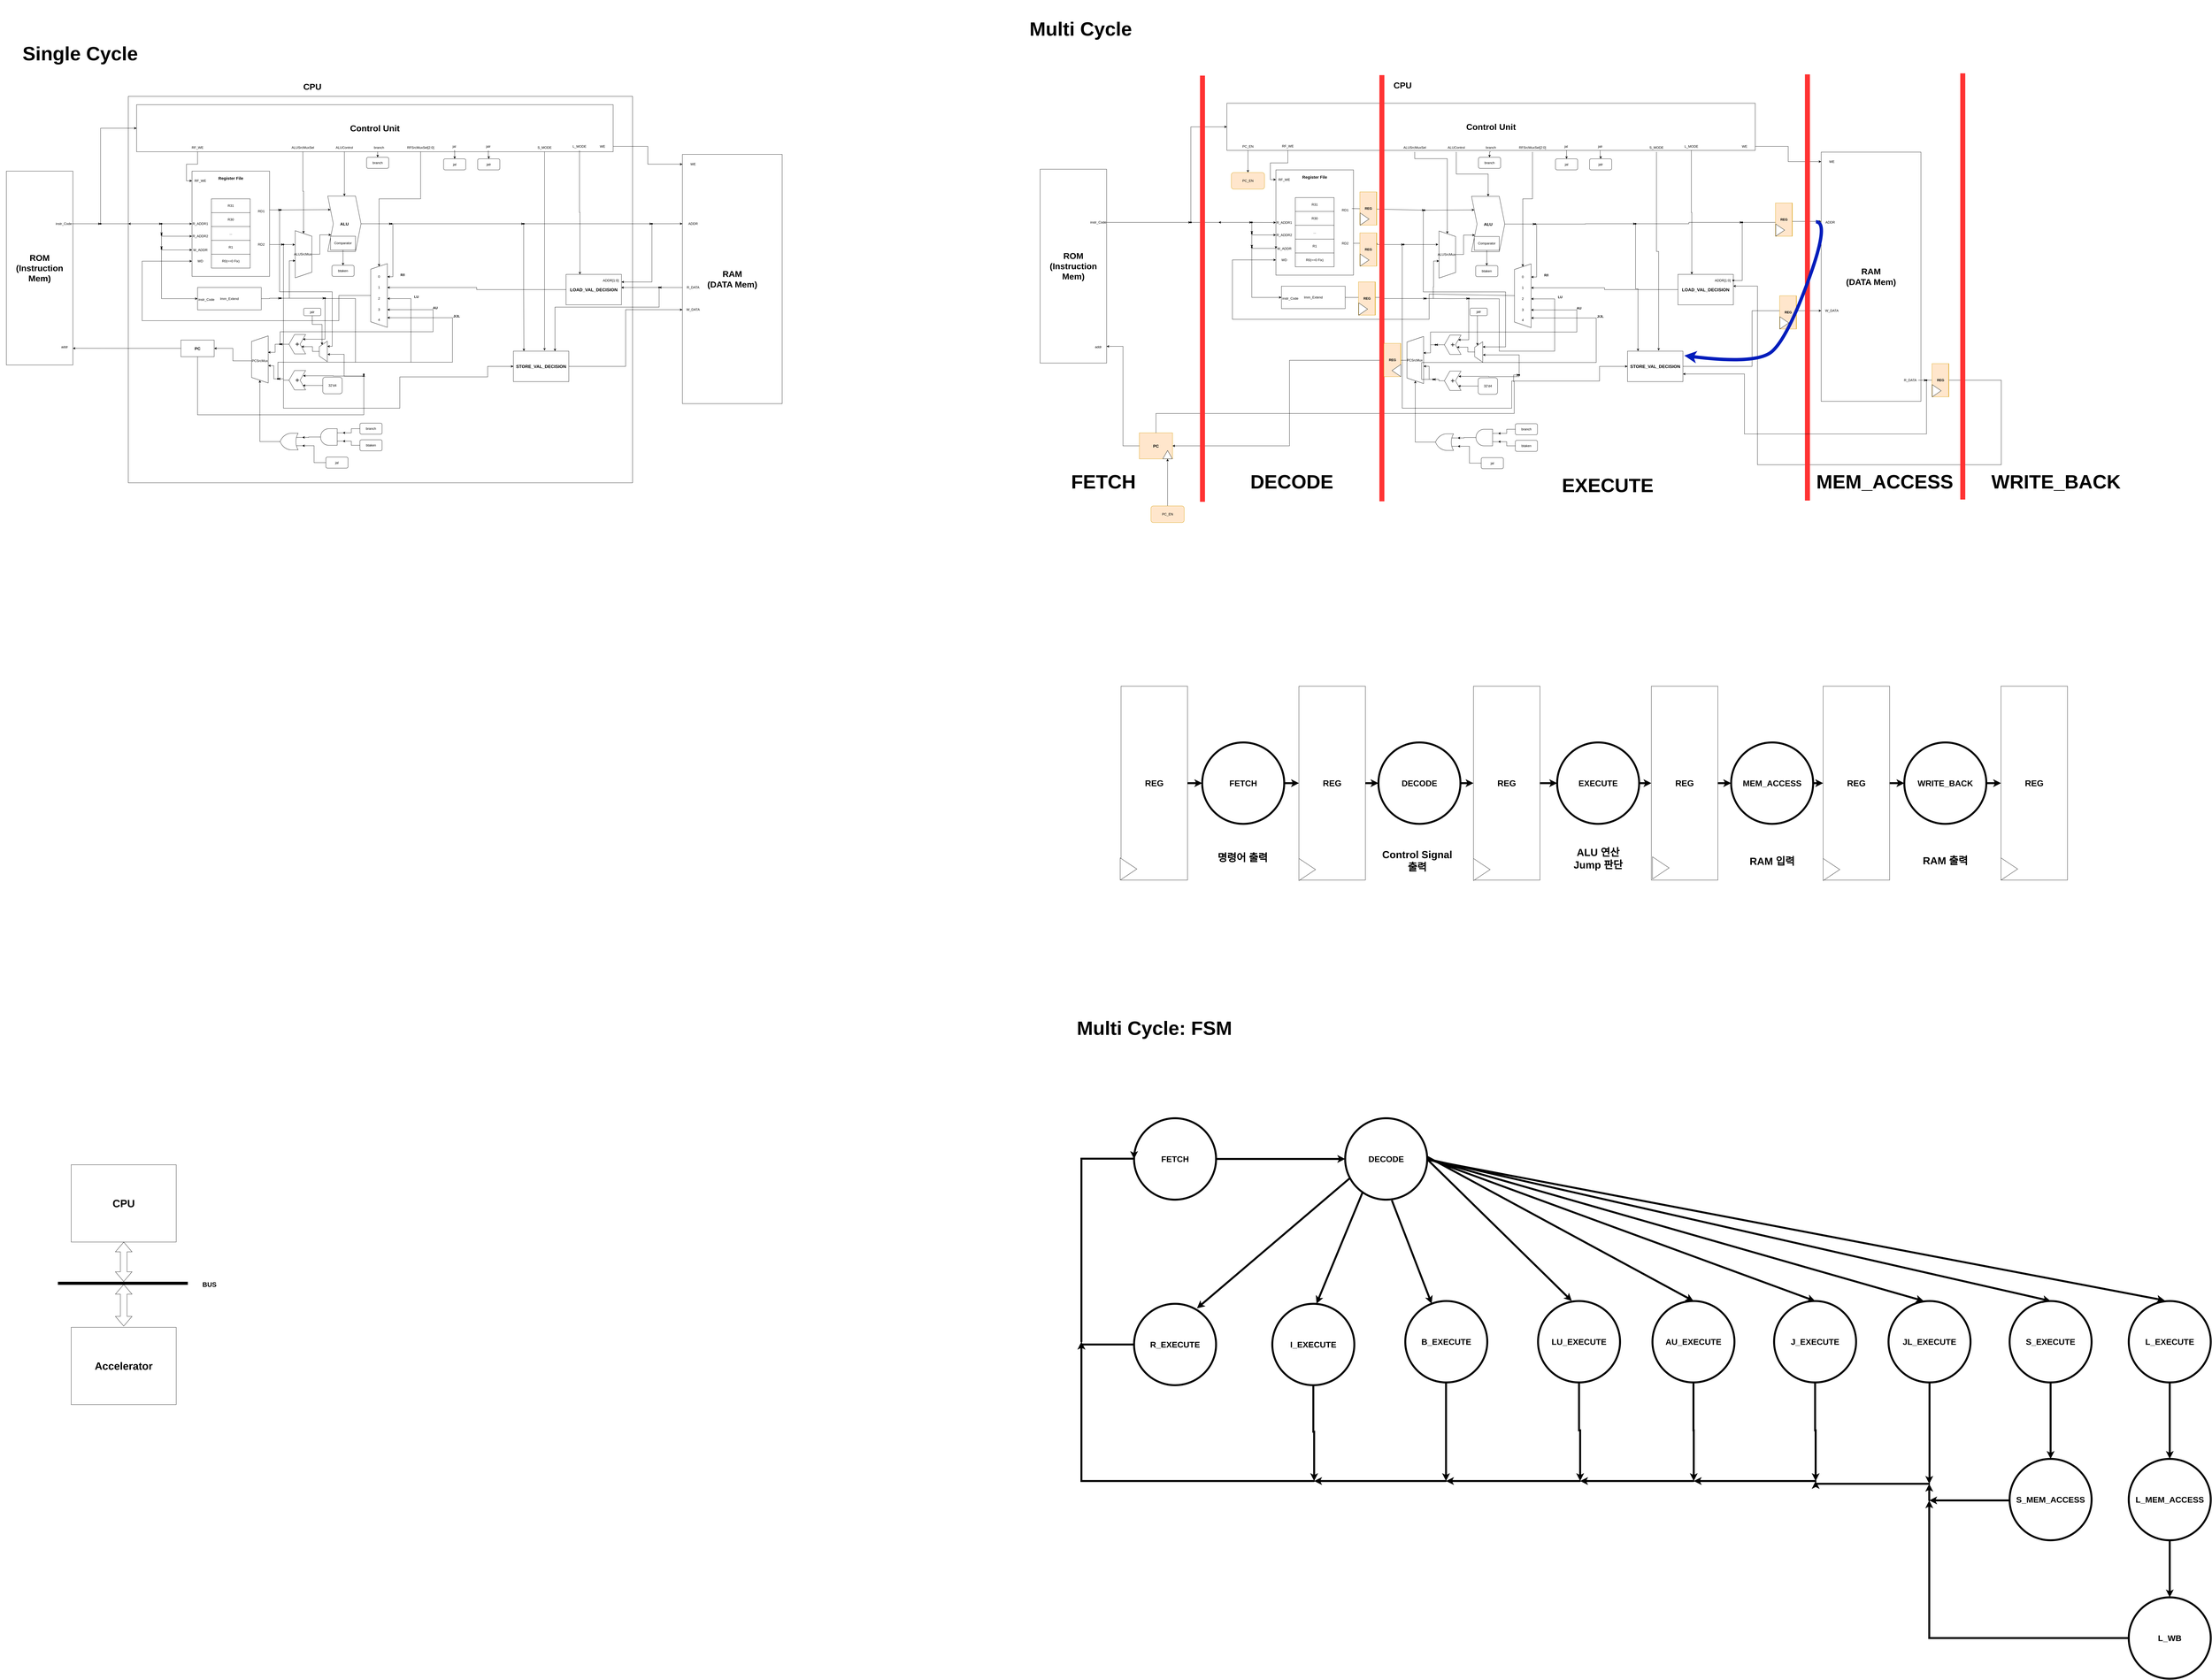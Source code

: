 <mxfile version="27.0.9">
  <diagram name="페이지-1" id="MVH5HA4cLCcnkktsUqd3">
    <mxGraphModel dx="1968" dy="1144" grid="0" gridSize="10" guides="1" tooltips="1" connect="1" arrows="1" fold="1" page="1" pageScale="1" pageWidth="827" pageHeight="1169" math="0" shadow="0">
      <root>
        <mxCell id="0" />
        <mxCell id="1" parent="0" />
        <mxCell id="cxocvn9vw4p8xO2YYcOy-1" value="" style="rounded=0;whiteSpace=wrap;html=1;" parent="1" vertex="1">
          <mxGeometry x="610" y="390" width="1820" height="1395.5" as="geometry" />
        </mxCell>
        <mxCell id="cxocvn9vw4p8xO2YYcOy-2" value="ROM&lt;div&gt;(Instruction Mem)&lt;/div&gt;" style="rounded=0;whiteSpace=wrap;html=1;fontStyle=1;fontSize=31;" parent="1" vertex="1">
          <mxGeometry x="170" y="660" width="240" height="700" as="geometry" />
        </mxCell>
        <mxCell id="cxocvn9vw4p8xO2YYcOy-3" value="" style="rounded=0;whiteSpace=wrap;html=1;" parent="1" vertex="1">
          <mxGeometry x="840" y="660" width="280" height="380" as="geometry" />
        </mxCell>
        <mxCell id="cxocvn9vw4p8xO2YYcOy-4" value="" style="shape=table;startSize=0;container=1;collapsible=0;childLayout=tableLayout;" parent="1" vertex="1">
          <mxGeometry x="910" y="760" width="140" height="250" as="geometry" />
        </mxCell>
        <mxCell id="cxocvn9vw4p8xO2YYcOy-5" value="" style="shape=tableRow;horizontal=0;startSize=0;swimlaneHead=0;swimlaneBody=0;strokeColor=inherit;top=0;left=0;bottom=0;right=0;collapsible=0;dropTarget=0;fillColor=none;points=[[0,0.5],[1,0.5]];portConstraint=eastwest;" parent="cxocvn9vw4p8xO2YYcOy-4" vertex="1">
          <mxGeometry width="140" height="50" as="geometry" />
        </mxCell>
        <mxCell id="cxocvn9vw4p8xO2YYcOy-6" value="R31" style="shape=partialRectangle;html=1;whiteSpace=wrap;connectable=0;strokeColor=inherit;overflow=hidden;fillColor=none;top=0;left=0;bottom=0;right=0;pointerEvents=1;" parent="cxocvn9vw4p8xO2YYcOy-5" vertex="1">
          <mxGeometry width="140" height="50" as="geometry">
            <mxRectangle width="140" height="50" as="alternateBounds" />
          </mxGeometry>
        </mxCell>
        <mxCell id="cxocvn9vw4p8xO2YYcOy-7" value="" style="shape=tableRow;horizontal=0;startSize=0;swimlaneHead=0;swimlaneBody=0;strokeColor=inherit;top=0;left=0;bottom=0;right=0;collapsible=0;dropTarget=0;fillColor=none;points=[[0,0.5],[1,0.5]];portConstraint=eastwest;" parent="cxocvn9vw4p8xO2YYcOy-4" vertex="1">
          <mxGeometry y="50" width="140" height="50" as="geometry" />
        </mxCell>
        <mxCell id="cxocvn9vw4p8xO2YYcOy-8" value="R30" style="shape=partialRectangle;html=1;whiteSpace=wrap;connectable=0;strokeColor=inherit;overflow=hidden;fillColor=none;top=0;left=0;bottom=0;right=0;pointerEvents=1;" parent="cxocvn9vw4p8xO2YYcOy-7" vertex="1">
          <mxGeometry width="140" height="50" as="geometry">
            <mxRectangle width="140" height="50" as="alternateBounds" />
          </mxGeometry>
        </mxCell>
        <mxCell id="cxocvn9vw4p8xO2YYcOy-9" value="" style="shape=tableRow;horizontal=0;startSize=0;swimlaneHead=0;swimlaneBody=0;strokeColor=inherit;top=0;left=0;bottom=0;right=0;collapsible=0;dropTarget=0;fillColor=none;points=[[0,0.5],[1,0.5]];portConstraint=eastwest;" parent="cxocvn9vw4p8xO2YYcOy-4" vertex="1">
          <mxGeometry y="100" width="140" height="50" as="geometry" />
        </mxCell>
        <mxCell id="cxocvn9vw4p8xO2YYcOy-10" value="..." style="shape=partialRectangle;html=1;whiteSpace=wrap;connectable=0;strokeColor=inherit;overflow=hidden;fillColor=none;top=0;left=0;bottom=0;right=0;pointerEvents=1;" parent="cxocvn9vw4p8xO2YYcOy-9" vertex="1">
          <mxGeometry width="140" height="50" as="geometry">
            <mxRectangle width="140" height="50" as="alternateBounds" />
          </mxGeometry>
        </mxCell>
        <mxCell id="cxocvn9vw4p8xO2YYcOy-11" value="" style="shape=tableRow;horizontal=0;startSize=0;swimlaneHead=0;swimlaneBody=0;strokeColor=inherit;top=0;left=0;bottom=0;right=0;collapsible=0;dropTarget=0;fillColor=none;points=[[0,0.5],[1,0.5]];portConstraint=eastwest;" parent="cxocvn9vw4p8xO2YYcOy-4" vertex="1">
          <mxGeometry y="150" width="140" height="50" as="geometry" />
        </mxCell>
        <mxCell id="cxocvn9vw4p8xO2YYcOy-12" value="R1" style="shape=partialRectangle;html=1;whiteSpace=wrap;connectable=0;strokeColor=inherit;overflow=hidden;fillColor=none;top=0;left=0;bottom=0;right=0;pointerEvents=1;" parent="cxocvn9vw4p8xO2YYcOy-11" vertex="1">
          <mxGeometry width="140" height="50" as="geometry">
            <mxRectangle width="140" height="50" as="alternateBounds" />
          </mxGeometry>
        </mxCell>
        <mxCell id="cxocvn9vw4p8xO2YYcOy-13" value="" style="shape=tableRow;horizontal=0;startSize=0;swimlaneHead=0;swimlaneBody=0;strokeColor=inherit;top=0;left=0;bottom=0;right=0;collapsible=0;dropTarget=0;fillColor=none;points=[[0,0.5],[1,0.5]];portConstraint=eastwest;" parent="cxocvn9vw4p8xO2YYcOy-4" vertex="1">
          <mxGeometry y="200" width="140" height="50" as="geometry" />
        </mxCell>
        <mxCell id="cxocvn9vw4p8xO2YYcOy-14" value="R0(==0 Fix)" style="shape=partialRectangle;html=1;whiteSpace=wrap;connectable=0;strokeColor=inherit;overflow=hidden;fillColor=none;top=0;left=0;bottom=0;right=0;pointerEvents=1;" parent="cxocvn9vw4p8xO2YYcOy-13" vertex="1">
          <mxGeometry width="140" height="50" as="geometry">
            <mxRectangle width="140" height="50" as="alternateBounds" />
          </mxGeometry>
        </mxCell>
        <mxCell id="cxocvn9vw4p8xO2YYcOy-15" style="edgeStyle=orthogonalEdgeStyle;rounded=0;orthogonalLoop=1;jettySize=auto;html=1;exitDx=0;exitDy=0;entryX=1;entryY=0.5;entryDx=0;entryDy=0;" parent="1" source="cxocvn9vw4p8xO2YYcOy-133" target="cxocvn9vw4p8xO2YYcOy-88" edge="1">
          <mxGeometry relative="1" as="geometry">
            <Array as="points">
              <mxPoint x="1565" y="850" />
              <mxPoint x="1565" y="1041" />
            </Array>
          </mxGeometry>
        </mxCell>
        <mxCell id="cxocvn9vw4p8xO2YYcOy-16" value="ALU" style="shape=step;perimeter=stepPerimeter;whiteSpace=wrap;html=1;fixedSize=1;fontStyle=1;fontSize=15;" parent="1" vertex="1">
          <mxGeometry x="1330" y="750" width="120" height="200" as="geometry" />
        </mxCell>
        <mxCell id="cxocvn9vw4p8xO2YYcOy-17" value="" style="endArrow=classic;html=1;rounded=0;entryX=0.083;entryY=0.245;entryDx=0;entryDy=0;entryPerimeter=0;" parent="1" source="cxocvn9vw4p8xO2YYcOy-120" target="cxocvn9vw4p8xO2YYcOy-16" edge="1">
          <mxGeometry width="50" height="50" relative="1" as="geometry">
            <mxPoint x="1120" y="800" as="sourcePoint" />
            <mxPoint x="1170" y="750" as="targetPoint" />
          </mxGeometry>
        </mxCell>
        <mxCell id="cxocvn9vw4p8xO2YYcOy-18" value="RD1" style="text;html=1;align=center;verticalAlign=middle;whiteSpace=wrap;rounded=0;" parent="1" vertex="1">
          <mxGeometry x="1060" y="790" width="60" height="30" as="geometry" />
        </mxCell>
        <mxCell id="cxocvn9vw4p8xO2YYcOy-19" value="RD2" style="text;html=1;align=center;verticalAlign=middle;whiteSpace=wrap;rounded=0;" parent="1" vertex="1">
          <mxGeometry x="1060" y="910" width="60" height="30" as="geometry" />
        </mxCell>
        <mxCell id="cxocvn9vw4p8xO2YYcOy-20" value="Register File" style="text;html=1;align=center;verticalAlign=middle;whiteSpace=wrap;rounded=0;fontStyle=1;fontSize=15;" parent="1" vertex="1">
          <mxGeometry x="925" y="670" width="110" height="30" as="geometry" />
        </mxCell>
        <mxCell id="cxocvn9vw4p8xO2YYcOy-21" value="Control Unit" style="rounded=0;whiteSpace=wrap;html=1;fontStyle=1;fontSize=31;" parent="1" vertex="1">
          <mxGeometry x="640" y="420" width="1720" height="170" as="geometry" />
        </mxCell>
        <mxCell id="cxocvn9vw4p8xO2YYcOy-22" value="WD" style="text;html=1;align=center;verticalAlign=middle;whiteSpace=wrap;rounded=0;" parent="1" vertex="1">
          <mxGeometry x="840" y="970" width="60" height="30" as="geometry" />
        </mxCell>
        <mxCell id="cxocvn9vw4p8xO2YYcOy-23" value="RF_&lt;span style=&quot;color: rgba(0, 0, 0, 0); font-family: monospace; font-size: 0px; text-align: start; text-wrap-mode: nowrap;&quot;&gt;%3CmxGraphModel%3E%3Croot%3E%3CmxCell%20id%3D%220%22%2F%3E%3CmxCell%20id%3D%221%22%20parent%3D%220%22%2F%3E%3CmxCell%20id%3D%222%22%20value%3D%22WD%22%20style%3D%22text%3Bhtml%3D1%3Balign%3Dcenter%3BverticalAlign%3Dmiddle%3BwhiteSpace%3Dwrap%3Brounded%3D0%3B%22%20vertex%3D%221%22%20parent%3D%221%22%3E%3CmxGeometry%20x%3D%2240%22%20y%3D%22610%22%20width%3D%2260%22%20height%3D%2230%22%20as%3D%22geometry%22%2F%3E%3C%2FmxCell%3E%3C%2Froot%3E%3C%2FmxGraphModel%3E&lt;/span&gt;WE" style="text;html=1;align=center;verticalAlign=middle;whiteSpace=wrap;rounded=0;" parent="1" vertex="1">
          <mxGeometry x="840" y="680" width="60" height="30" as="geometry" />
        </mxCell>
        <mxCell id="cxocvn9vw4p8xO2YYcOy-24" style="edgeStyle=orthogonalEdgeStyle;rounded=0;orthogonalLoop=1;jettySize=auto;html=1;entryX=0;entryY=0.5;entryDx=0;entryDy=0;" parent="1" source="cxocvn9vw4p8xO2YYcOy-25" target="cxocvn9vw4p8xO2YYcOy-23" edge="1">
          <mxGeometry relative="1" as="geometry" />
        </mxCell>
        <mxCell id="cxocvn9vw4p8xO2YYcOy-25" value="RF_&lt;span style=&quot;color: rgba(0, 0, 0, 0); font-family: monospace; font-size: 0px; text-align: start; text-wrap-mode: nowrap;&quot;&gt;%3CmxGraphModel%3E%3Croot%3E%3CmxCell%20id%3D%220%22%2F%3E%3CmxCell%20id%3D%221%22%20parent%3D%220%22%2F%3E%3CmxCell%20id%3D%222%22%20value%3D%22WD%22%20style%3D%22text%3Bhtml%3D1%3Balign%3Dcenter%3BverticalAlign%3Dmiddle%3BwhiteSpace%3Dwrap%3Brounded%3D0%3B%22%20vertex%3D%221%22%20parent%3D%221%22%3E%3CmxGeometry%20x%3D%2240%22%20y%3D%22610%22%20width%3D%2260%22%20height%3D%2230%22%20as%3D%22geometry%22%2F%3E%3C%2FmxCell%3E%3C%2Froot%3E%3C%2FmxGraphModel%3E&lt;/span&gt;WE" style="text;html=1;align=center;verticalAlign=middle;whiteSpace=wrap;rounded=0;" parent="1" vertex="1">
          <mxGeometry x="830" y="560" width="60" height="30" as="geometry" />
        </mxCell>
        <mxCell id="cxocvn9vw4p8xO2YYcOy-26" value="PC" style="rounded=0;whiteSpace=wrap;html=1;fontStyle=1;fontSize=15;" parent="1" vertex="1">
          <mxGeometry x="800" y="1270" width="120" height="60" as="geometry" />
        </mxCell>
        <mxCell id="cxocvn9vw4p8xO2YYcOy-27" value="&lt;font style=&quot;font-size: 26px;&quot;&gt;+&lt;/font&gt;" style="shape=step;perimeter=stepPerimeter;whiteSpace=wrap;html=1;fixedSize=1;rotation=-180;" parent="1" vertex="1">
          <mxGeometry x="1190" y="1380" width="60" height="70" as="geometry" />
        </mxCell>
        <mxCell id="cxocvn9vw4p8xO2YYcOy-28" value="32&#39;d4" style="rounded=1;whiteSpace=wrap;html=1;" parent="1" vertex="1">
          <mxGeometry x="1311.98" y="1404" width="70" height="60" as="geometry" />
        </mxCell>
        <mxCell id="cxocvn9vw4p8xO2YYcOy-29" value="addr" style="text;html=1;align=center;verticalAlign=middle;whiteSpace=wrap;rounded=0;" parent="1" vertex="1">
          <mxGeometry x="350" y="1280" width="60" height="30" as="geometry" />
        </mxCell>
        <mxCell id="cxocvn9vw4p8xO2YYcOy-30" style="edgeStyle=orthogonalEdgeStyle;rounded=0;orthogonalLoop=1;jettySize=auto;html=1;exitX=0;exitY=0.5;exitDx=0;exitDy=0;entryX=1;entryY=0.914;entryDx=0;entryDy=0;entryPerimeter=0;" parent="1" source="cxocvn9vw4p8xO2YYcOy-26" target="cxocvn9vw4p8xO2YYcOy-2" edge="1">
          <mxGeometry relative="1" as="geometry" />
        </mxCell>
        <mxCell id="cxocvn9vw4p8xO2YYcOy-31" value="CPU" style="text;html=1;align=center;verticalAlign=middle;whiteSpace=wrap;rounded=0;fontStyle=1;fontSize=31;" parent="1" vertex="1">
          <mxGeometry x="1161.5" y="340" width="225" height="30" as="geometry" />
        </mxCell>
        <mxCell id="cxocvn9vw4p8xO2YYcOy-32" value="instr_Code" style="text;html=1;align=center;verticalAlign=middle;whiteSpace=wrap;rounded=0;" parent="1" vertex="1">
          <mxGeometry x="347" y="835" width="60" height="30" as="geometry" />
        </mxCell>
        <mxCell id="cxocvn9vw4p8xO2YYcOy-33" style="edgeStyle=orthogonalEdgeStyle;rounded=0;orthogonalLoop=1;jettySize=auto;html=1;" parent="1" source="cxocvn9vw4p8xO2YYcOy-37" edge="1">
          <mxGeometry relative="1" as="geometry">
            <mxPoint x="610" y="850" as="targetPoint" />
            <Array as="points">
              <mxPoint x="611" y="850" />
            </Array>
          </mxGeometry>
        </mxCell>
        <mxCell id="cxocvn9vw4p8xO2YYcOy-34" value="" style="endArrow=classic;html=1;rounded=0;entryX=0;entryY=0.5;entryDx=0;entryDy=0;" parent="1" source="cxocvn9vw4p8xO2YYcOy-42" target="cxocvn9vw4p8xO2YYcOy-3" edge="1">
          <mxGeometry width="50" height="50" relative="1" as="geometry">
            <mxPoint x="610" y="850" as="sourcePoint" />
            <mxPoint x="660" y="800" as="targetPoint" />
          </mxGeometry>
        </mxCell>
        <mxCell id="cxocvn9vw4p8xO2YYcOy-35" value="" style="edgeStyle=orthogonalEdgeStyle;rounded=0;orthogonalLoop=1;jettySize=auto;html=1;entryDx=0;entryDy=0;entryPerimeter=0;" parent="1" source="cxocvn9vw4p8xO2YYcOy-32" target="cxocvn9vw4p8xO2YYcOy-37" edge="1">
          <mxGeometry relative="1" as="geometry">
            <mxPoint x="407" y="850" as="sourcePoint" />
            <mxPoint x="611" y="851" as="targetPoint" />
          </mxGeometry>
        </mxCell>
        <mxCell id="cxocvn9vw4p8xO2YYcOy-36" style="edgeStyle=orthogonalEdgeStyle;rounded=0;orthogonalLoop=1;jettySize=auto;html=1;entryX=0;entryY=0.5;entryDx=0;entryDy=0;" parent="1" source="cxocvn9vw4p8xO2YYcOy-37" target="cxocvn9vw4p8xO2YYcOy-21" edge="1">
          <mxGeometry relative="1" as="geometry">
            <Array as="points">
              <mxPoint x="510" y="505" />
            </Array>
          </mxGeometry>
        </mxCell>
        <mxCell id="cxocvn9vw4p8xO2YYcOy-37" value="" style="shape=waypoint;sketch=0;fillStyle=solid;size=6;pointerEvents=1;points=[];fillColor=none;resizable=0;rotatable=0;perimeter=centerPerimeter;snapToPoint=1;" parent="1" vertex="1">
          <mxGeometry x="500" y="840" width="20" height="20" as="geometry" />
        </mxCell>
        <mxCell id="cxocvn9vw4p8xO2YYcOy-38" value="R_ADDR1" style="text;html=1;align=center;verticalAlign=middle;whiteSpace=wrap;rounded=0;" parent="1" vertex="1">
          <mxGeometry x="840" y="835" width="60" height="30" as="geometry" />
        </mxCell>
        <mxCell id="cxocvn9vw4p8xO2YYcOy-39" value="R_ADDR2" style="text;html=1;align=center;verticalAlign=middle;whiteSpace=wrap;rounded=0;" parent="1" vertex="1">
          <mxGeometry x="840" y="880" width="60" height="30" as="geometry" />
        </mxCell>
        <mxCell id="cxocvn9vw4p8xO2YYcOy-40" value="" style="endArrow=classic;html=1;rounded=0;entryDx=0;entryDy=0;" parent="1" target="cxocvn9vw4p8xO2YYcOy-42" edge="1">
          <mxGeometry width="50" height="50" relative="1" as="geometry">
            <mxPoint x="610" y="850" as="sourcePoint" />
            <mxPoint x="840" y="850" as="targetPoint" />
          </mxGeometry>
        </mxCell>
        <mxCell id="cxocvn9vw4p8xO2YYcOy-41" style="edgeStyle=orthogonalEdgeStyle;rounded=0;orthogonalLoop=1;jettySize=auto;html=1;entryX=0;entryY=0.5;entryDx=0;entryDy=0;" parent="1" source="cxocvn9vw4p8xO2YYcOy-46" target="cxocvn9vw4p8xO2YYcOy-39" edge="1">
          <mxGeometry relative="1" as="geometry">
            <Array as="points">
              <mxPoint x="730" y="895" />
            </Array>
          </mxGeometry>
        </mxCell>
        <mxCell id="cxocvn9vw4p8xO2YYcOy-42" value="" style="shape=waypoint;sketch=0;fillStyle=solid;size=6;pointerEvents=1;points=[];fillColor=none;resizable=0;rotatable=0;perimeter=centerPerimeter;snapToPoint=1;" parent="1" vertex="1">
          <mxGeometry x="720" y="840" width="20" height="20" as="geometry" />
        </mxCell>
        <mxCell id="cxocvn9vw4p8xO2YYcOy-43" value="W_ADDR" style="text;html=1;align=center;verticalAlign=middle;whiteSpace=wrap;rounded=0;" parent="1" vertex="1">
          <mxGeometry x="840" y="929.5" width="60" height="30" as="geometry" />
        </mxCell>
        <mxCell id="cxocvn9vw4p8xO2YYcOy-44" value="" style="edgeStyle=orthogonalEdgeStyle;rounded=0;orthogonalLoop=1;jettySize=auto;html=1;entryDx=0;entryDy=0;" parent="1" source="cxocvn9vw4p8xO2YYcOy-42" target="cxocvn9vw4p8xO2YYcOy-46" edge="1">
          <mxGeometry relative="1" as="geometry">
            <mxPoint x="730" y="850" as="sourcePoint" />
            <mxPoint x="840" y="895" as="targetPoint" />
            <Array as="points" />
          </mxGeometry>
        </mxCell>
        <mxCell id="cxocvn9vw4p8xO2YYcOy-45" style="edgeStyle=orthogonalEdgeStyle;rounded=0;orthogonalLoop=1;jettySize=auto;html=1;entryX=0;entryY=0.5;entryDx=0;entryDy=0;" parent="1" source="cxocvn9vw4p8xO2YYcOy-50" target="cxocvn9vw4p8xO2YYcOy-43" edge="1">
          <mxGeometry relative="1" as="geometry">
            <Array as="points">
              <mxPoint x="730" y="944" />
            </Array>
          </mxGeometry>
        </mxCell>
        <mxCell id="cxocvn9vw4p8xO2YYcOy-46" value="" style="shape=waypoint;sketch=0;fillStyle=solid;size=6;pointerEvents=1;points=[];fillColor=none;resizable=0;rotatable=0;perimeter=centerPerimeter;snapToPoint=1;" parent="1" vertex="1">
          <mxGeometry x="720" y="880" width="20" height="20" as="geometry" />
        </mxCell>
        <mxCell id="cxocvn9vw4p8xO2YYcOy-47" value="Imm_Extend" style="rounded=0;whiteSpace=wrap;html=1;" parent="1" vertex="1">
          <mxGeometry x="860" y="1080" width="230" height="81" as="geometry" />
        </mxCell>
        <mxCell id="cxocvn9vw4p8xO2YYcOy-48" value="" style="edgeStyle=orthogonalEdgeStyle;rounded=0;orthogonalLoop=1;jettySize=auto;html=1;entryDx=0;entryDy=0;" parent="1" source="cxocvn9vw4p8xO2YYcOy-46" target="cxocvn9vw4p8xO2YYcOy-50" edge="1">
          <mxGeometry relative="1" as="geometry">
            <Array as="points" />
            <mxPoint x="730" y="890" as="sourcePoint" />
            <mxPoint x="840" y="945" as="targetPoint" />
          </mxGeometry>
        </mxCell>
        <mxCell id="cxocvn9vw4p8xO2YYcOy-49" style="edgeStyle=orthogonalEdgeStyle;rounded=0;orthogonalLoop=1;jettySize=auto;html=1;entryX=0;entryY=0.5;entryDx=0;entryDy=0;" parent="1" source="cxocvn9vw4p8xO2YYcOy-50" target="cxocvn9vw4p8xO2YYcOy-47" edge="1">
          <mxGeometry relative="1" as="geometry">
            <Array as="points">
              <mxPoint x="730" y="1121" />
            </Array>
          </mxGeometry>
        </mxCell>
        <mxCell id="cxocvn9vw4p8xO2YYcOy-50" value="" style="shape=waypoint;sketch=0;fillStyle=solid;size=6;pointerEvents=1;points=[];fillColor=none;resizable=0;rotatable=0;perimeter=centerPerimeter;snapToPoint=1;" parent="1" vertex="1">
          <mxGeometry x="720" y="930" width="20" height="20" as="geometry" />
        </mxCell>
        <mxCell id="cxocvn9vw4p8xO2YYcOy-51" style="edgeStyle=orthogonalEdgeStyle;rounded=0;orthogonalLoop=1;jettySize=auto;html=1;exitX=0.5;exitY=0;exitDx=0;exitDy=0;entryX=0;entryY=0.75;entryDx=0;entryDy=0;" parent="1" source="cxocvn9vw4p8xO2YYcOy-52" target="cxocvn9vw4p8xO2YYcOy-16" edge="1">
          <mxGeometry relative="1" as="geometry" />
        </mxCell>
        <mxCell id="cxocvn9vw4p8xO2YYcOy-52" value="" style="shape=trapezoid;perimeter=trapezoidPerimeter;whiteSpace=wrap;html=1;fixedSize=1;rotation=90;" parent="1" vertex="1">
          <mxGeometry x="1157.5" y="930" width="170" height="60" as="geometry" />
        </mxCell>
        <mxCell id="cxocvn9vw4p8xO2YYcOy-53" style="edgeStyle=orthogonalEdgeStyle;rounded=0;orthogonalLoop=1;jettySize=auto;html=1;exitDx=0;exitDy=0;entryX=0.299;entryY=1.009;entryDx=0;entryDy=0;entryPerimeter=0;" parent="1" source="cxocvn9vw4p8xO2YYcOy-138" target="cxocvn9vw4p8xO2YYcOy-52" edge="1">
          <mxGeometry relative="1" as="geometry" />
        </mxCell>
        <mxCell id="cxocvn9vw4p8xO2YYcOy-54" style="edgeStyle=orthogonalEdgeStyle;rounded=0;orthogonalLoop=1;jettySize=auto;html=1;exitDx=0;exitDy=0;entryX=0.638;entryY=0.99;entryDx=0;entryDy=0;entryPerimeter=0;" parent="1" source="cxocvn9vw4p8xO2YYcOy-63" target="cxocvn9vw4p8xO2YYcOy-52" edge="1">
          <mxGeometry relative="1" as="geometry" />
        </mxCell>
        <mxCell id="cxocvn9vw4p8xO2YYcOy-55" value="ALUSrcMux" style="text;html=1;align=center;verticalAlign=middle;whiteSpace=wrap;rounded=0;" parent="1" vertex="1">
          <mxGeometry x="1210" y="945" width="60" height="30" as="geometry" />
        </mxCell>
        <mxCell id="cxocvn9vw4p8xO2YYcOy-56" style="edgeStyle=orthogonalEdgeStyle;rounded=0;orthogonalLoop=1;jettySize=auto;html=1;entryX=0;entryY=0.5;entryDx=0;entryDy=0;" parent="1" source="cxocvn9vw4p8xO2YYcOy-57" target="cxocvn9vw4p8xO2YYcOy-52" edge="1">
          <mxGeometry relative="1" as="geometry" />
        </mxCell>
        <mxCell id="cxocvn9vw4p8xO2YYcOy-57" value="ALUSrcMuxSel" style="text;html=1;align=center;verticalAlign=middle;whiteSpace=wrap;rounded=0;" parent="1" vertex="1">
          <mxGeometry x="1185" y="560" width="110" height="30" as="geometry" />
        </mxCell>
        <mxCell id="cxocvn9vw4p8xO2YYcOy-58" value="instr_Code" style="text;html=1;align=center;verticalAlign=middle;whiteSpace=wrap;rounded=0;" parent="1" vertex="1">
          <mxGeometry x="862" y="1109" width="60" height="30" as="geometry" />
        </mxCell>
        <mxCell id="cxocvn9vw4p8xO2YYcOy-59" style="edgeStyle=orthogonalEdgeStyle;rounded=0;orthogonalLoop=1;jettySize=auto;html=1;exitX=0.5;exitY=1;exitDx=0;exitDy=0;entryX=0.5;entryY=0;entryDx=0;entryDy=0;" parent="1" source="cxocvn9vw4p8xO2YYcOy-60" target="cxocvn9vw4p8xO2YYcOy-74" edge="1">
          <mxGeometry relative="1" as="geometry" />
        </mxCell>
        <mxCell id="cxocvn9vw4p8xO2YYcOy-60" value="Comparator" style="rounded=0;whiteSpace=wrap;html=1;" parent="1" vertex="1">
          <mxGeometry x="1340" y="895" width="90" height="50" as="geometry" />
        </mxCell>
        <mxCell id="cxocvn9vw4p8xO2YYcOy-61" style="edgeStyle=orthogonalEdgeStyle;rounded=0;orthogonalLoop=1;jettySize=auto;html=1;entryX=0.15;entryY=1.013;entryDx=0;entryDy=0;entryPerimeter=0;" parent="1" source="cxocvn9vw4p8xO2YYcOy-28" edge="1">
          <mxGeometry relative="1" as="geometry">
            <mxPoint x="1240" y="1434" as="targetPoint" />
          </mxGeometry>
        </mxCell>
        <mxCell id="cxocvn9vw4p8xO2YYcOy-62" value="" style="edgeStyle=orthogonalEdgeStyle;rounded=0;orthogonalLoop=1;jettySize=auto;html=1;exitX=1;exitY=0.5;exitDx=0;exitDy=0;entryDx=0;entryDy=0;entryPerimeter=0;" parent="1" source="cxocvn9vw4p8xO2YYcOy-47" target="cxocvn9vw4p8xO2YYcOy-63" edge="1">
          <mxGeometry relative="1" as="geometry">
            <mxPoint x="1090" y="1121" as="sourcePoint" />
            <mxPoint x="1213" y="983" as="targetPoint" />
          </mxGeometry>
        </mxCell>
        <mxCell id="cxocvn9vw4p8xO2YYcOy-63" value="" style="shape=waypoint;sketch=0;fillStyle=solid;size=6;pointerEvents=1;points=[];fillColor=none;resizable=0;rotatable=0;perimeter=centerPerimeter;snapToPoint=1;" parent="1" vertex="1">
          <mxGeometry x="1150" y="1109" width="20" height="20" as="geometry" />
        </mxCell>
        <mxCell id="cxocvn9vw4p8xO2YYcOy-64" value="&lt;font style=&quot;font-size: 26px;&quot;&gt;+&lt;/font&gt;" style="shape=step;perimeter=stepPerimeter;whiteSpace=wrap;html=1;fixedSize=1;rotation=-180;" parent="1" vertex="1">
          <mxGeometry x="1190" y="1250" width="60" height="70" as="geometry" />
        </mxCell>
        <mxCell id="cxocvn9vw4p8xO2YYcOy-65" style="edgeStyle=orthogonalEdgeStyle;rounded=0;orthogonalLoop=1;jettySize=auto;html=1;entryX=0.167;entryY=0.757;entryDx=0;entryDy=0;entryPerimeter=0;" parent="1" source="cxocvn9vw4p8xO2YYcOy-94" target="cxocvn9vw4p8xO2YYcOy-64" edge="1">
          <mxGeometry relative="1" as="geometry">
            <Array as="points">
              <mxPoint x="1320" y="1119" />
              <mxPoint x="1320" y="1267" />
            </Array>
          </mxGeometry>
        </mxCell>
        <mxCell id="cxocvn9vw4p8xO2YYcOy-66" style="edgeStyle=orthogonalEdgeStyle;rounded=0;orthogonalLoop=1;jettySize=auto;html=1;entryX=0.15;entryY=0.729;entryDx=0;entryDy=0;entryPerimeter=0;" parent="1" source="cxocvn9vw4p8xO2YYcOy-68" target="cxocvn9vw4p8xO2YYcOy-27" edge="1">
          <mxGeometry relative="1" as="geometry">
            <Array as="points">
              <mxPoint x="1460" y="1400" />
              <mxPoint x="1350" y="1400" />
            </Array>
          </mxGeometry>
        </mxCell>
        <mxCell id="cxocvn9vw4p8xO2YYcOy-67" value="" style="edgeStyle=orthogonalEdgeStyle;rounded=0;orthogonalLoop=1;jettySize=auto;html=1;entryDx=0;entryDy=0;entryPerimeter=0;" parent="1" source="cxocvn9vw4p8xO2YYcOy-26" target="cxocvn9vw4p8xO2YYcOy-68" edge="1">
          <mxGeometry relative="1" as="geometry">
            <mxPoint x="980" y="1330" as="sourcePoint" />
            <mxPoint x="1241" y="1399" as="targetPoint" />
            <Array as="points">
              <mxPoint x="980" y="1540" />
              <mxPoint x="1460" y="1540" />
              <mxPoint x="1460" y="1399" />
            </Array>
          </mxGeometry>
        </mxCell>
        <mxCell id="cxocvn9vw4p8xO2YYcOy-68" value="" style="shape=waypoint;sketch=0;fillStyle=solid;size=6;pointerEvents=1;points=[];fillColor=none;resizable=0;rotatable=0;perimeter=centerPerimeter;snapToPoint=1;" parent="1" vertex="1">
          <mxGeometry x="1450" y="1384" width="20" height="20" as="geometry" />
        </mxCell>
        <mxCell id="cxocvn9vw4p8xO2YYcOy-69" value="" style="shape=trapezoid;perimeter=trapezoidPerimeter;whiteSpace=wrap;html=1;fixedSize=1;rotation=-90;" parent="1" vertex="1">
          <mxGeometry x="1000" y="1310" width="170" height="60" as="geometry" />
        </mxCell>
        <mxCell id="cxocvn9vw4p8xO2YYcOy-70" style="edgeStyle=orthogonalEdgeStyle;rounded=0;orthogonalLoop=1;jettySize=auto;html=1;exitDx=0;exitDy=0;entryX=0.651;entryY=0.989;entryDx=0;entryDy=0;entryPerimeter=0;" parent="1" source="cxocvn9vw4p8xO2YYcOy-97" target="cxocvn9vw4p8xO2YYcOy-69" edge="1">
          <mxGeometry relative="1" as="geometry">
            <Array as="points">
              <mxPoint x="1140" y="1285" />
              <mxPoint x="1140" y="1314" />
            </Array>
          </mxGeometry>
        </mxCell>
        <mxCell id="cxocvn9vw4p8xO2YYcOy-71" style="edgeStyle=orthogonalEdgeStyle;rounded=0;orthogonalLoop=1;jettySize=auto;html=1;entryX=0.367;entryY=1;entryDx=0;entryDy=0;entryPerimeter=0;" parent="1" source="cxocvn9vw4p8xO2YYcOy-100" target="cxocvn9vw4p8xO2YYcOy-69" edge="1">
          <mxGeometry relative="1" as="geometry">
            <Array as="points">
              <mxPoint x="1135" y="1410" />
              <mxPoint x="1135" y="1363" />
            </Array>
          </mxGeometry>
        </mxCell>
        <mxCell id="cxocvn9vw4p8xO2YYcOy-72" style="edgeStyle=orthogonalEdgeStyle;rounded=0;orthogonalLoop=1;jettySize=auto;html=1;exitX=0;exitY=0.5;exitDx=0;exitDy=0;entryX=1;entryY=0.5;entryDx=0;entryDy=0;" parent="1" source="cxocvn9vw4p8xO2YYcOy-73" target="cxocvn9vw4p8xO2YYcOy-26" edge="1">
          <mxGeometry relative="1" as="geometry" />
        </mxCell>
        <mxCell id="cxocvn9vw4p8xO2YYcOy-73" value="PCSrcMux" style="text;html=1;align=center;verticalAlign=middle;whiteSpace=wrap;rounded=0;" parent="1" vertex="1">
          <mxGeometry x="1055" y="1330" width="60" height="30" as="geometry" />
        </mxCell>
        <mxCell id="cxocvn9vw4p8xO2YYcOy-74" value="btaken" style="rounded=1;whiteSpace=wrap;html=1;" parent="1" vertex="1">
          <mxGeometry x="1345" y="1000" width="80" height="40" as="geometry" />
        </mxCell>
        <mxCell id="cxocvn9vw4p8xO2YYcOy-75" style="edgeStyle=orthogonalEdgeStyle;rounded=0;orthogonalLoop=1;jettySize=auto;html=1;exitX=0.5;exitY=1;exitDx=0;exitDy=0;entryX=0.5;entryY=0;entryDx=0;entryDy=0;" parent="1" source="cxocvn9vw4p8xO2YYcOy-76" target="cxocvn9vw4p8xO2YYcOy-77" edge="1">
          <mxGeometry relative="1" as="geometry" />
        </mxCell>
        <mxCell id="cxocvn9vw4p8xO2YYcOy-76" value="branch" style="text;html=1;align=center;verticalAlign=middle;whiteSpace=wrap;rounded=0;" parent="1" vertex="1">
          <mxGeometry x="1460" y="560" width="110" height="30" as="geometry" />
        </mxCell>
        <mxCell id="cxocvn9vw4p8xO2YYcOy-77" value="branch" style="rounded=1;whiteSpace=wrap;html=1;" parent="1" vertex="1">
          <mxGeometry x="1470" y="610" width="80" height="40" as="geometry" />
        </mxCell>
        <mxCell id="cxocvn9vw4p8xO2YYcOy-78" value="branch" style="rounded=1;whiteSpace=wrap;html=1;" parent="1" vertex="1">
          <mxGeometry x="1445.98" y="1570" width="80" height="40" as="geometry" />
        </mxCell>
        <mxCell id="cxocvn9vw4p8xO2YYcOy-79" value="btaken" style="rounded=1;whiteSpace=wrap;html=1;" parent="1" vertex="1">
          <mxGeometry x="1445.98" y="1630" width="80" height="40" as="geometry" />
        </mxCell>
        <mxCell id="cxocvn9vw4p8xO2YYcOy-80" value="" style="verticalLabelPosition=bottom;shadow=0;dashed=0;align=center;html=1;verticalAlign=top;shape=mxgraph.electrical.logic_gates.logic_gate;operation=and;rotation=-180;" parent="1" vertex="1">
          <mxGeometry x="1284" y="1590" width="100" height="60" as="geometry" />
        </mxCell>
        <mxCell id="cxocvn9vw4p8xO2YYcOy-81" style="edgeStyle=orthogonalEdgeStyle;rounded=0;orthogonalLoop=1;jettySize=auto;html=1;entryX=0;entryY=0.75;entryDx=0;entryDy=0;entryPerimeter=0;" parent="1" source="cxocvn9vw4p8xO2YYcOy-78" target="cxocvn9vw4p8xO2YYcOy-80" edge="1">
          <mxGeometry relative="1" as="geometry" />
        </mxCell>
        <mxCell id="cxocvn9vw4p8xO2YYcOy-82" style="edgeStyle=orthogonalEdgeStyle;rounded=0;orthogonalLoop=1;jettySize=auto;html=1;entryX=0;entryY=0.25;entryDx=0;entryDy=0;entryPerimeter=0;" parent="1" source="cxocvn9vw4p8xO2YYcOy-79" target="cxocvn9vw4p8xO2YYcOy-80" edge="1">
          <mxGeometry relative="1" as="geometry" />
        </mxCell>
        <mxCell id="cxocvn9vw4p8xO2YYcOy-83" style="edgeStyle=orthogonalEdgeStyle;rounded=0;orthogonalLoop=1;jettySize=auto;html=1;entryX=0.5;entryY=0;entryDx=0;entryDy=0;" parent="1" source="cxocvn9vw4p8xO2YYcOy-84" target="cxocvn9vw4p8xO2YYcOy-16" edge="1">
          <mxGeometry relative="1" as="geometry" />
        </mxCell>
        <mxCell id="cxocvn9vw4p8xO2YYcOy-84" value="ALUControl" style="text;html=1;align=center;verticalAlign=middle;whiteSpace=wrap;rounded=0;" parent="1" vertex="1">
          <mxGeometry x="1335" y="560" width="110" height="30" as="geometry" />
        </mxCell>
        <mxCell id="cxocvn9vw4p8xO2YYcOy-86" style="edgeStyle=orthogonalEdgeStyle;rounded=0;orthogonalLoop=1;jettySize=auto;html=1;entryX=0;entryY=0.5;entryDx=0;entryDy=0;" parent="1" source="cxocvn9vw4p8xO2YYcOy-87" target="cxocvn9vw4p8xO2YYcOy-22" edge="1">
          <mxGeometry relative="1" as="geometry">
            <Array as="points">
              <mxPoint x="1370" y="1109" />
              <mxPoint x="1370" y="1200" />
              <mxPoint x="660" y="1200" />
              <mxPoint x="660" y="985" />
            </Array>
          </mxGeometry>
        </mxCell>
        <mxCell id="cxocvn9vw4p8xO2YYcOy-87" value="" style="shape=trapezoid;perimeter=trapezoidPerimeter;whiteSpace=wrap;html=1;fixedSize=1;rotation=-90;" parent="1" vertex="1">
          <mxGeometry x="1400" y="1079" width="230" height="60" as="geometry" />
        </mxCell>
        <mxCell id="cxocvn9vw4p8xO2YYcOy-88" value="0" style="text;html=1;align=center;verticalAlign=middle;whiteSpace=wrap;rounded=0;" parent="1" vertex="1">
          <mxGeometry x="1485" y="1026.25" width="60" height="30" as="geometry" />
        </mxCell>
        <mxCell id="cxocvn9vw4p8xO2YYcOy-89" value="1" style="text;html=1;align=center;verticalAlign=middle;whiteSpace=wrap;rounded=0;" parent="1" vertex="1">
          <mxGeometry x="1485" y="1065.25" width="60" height="30" as="geometry" />
        </mxCell>
        <mxCell id="cxocvn9vw4p8xO2YYcOy-90" value="2" style="text;html=1;align=center;verticalAlign=middle;whiteSpace=wrap;rounded=0;" parent="1" vertex="1">
          <mxGeometry x="1485" y="1105.25" width="60" height="30" as="geometry" />
        </mxCell>
        <mxCell id="cxocvn9vw4p8xO2YYcOy-91" value="3" style="text;html=1;align=center;verticalAlign=middle;whiteSpace=wrap;rounded=0;" parent="1" vertex="1">
          <mxGeometry x="1485" y="1145.25" width="60" height="30" as="geometry" />
        </mxCell>
        <mxCell id="cxocvn9vw4p8xO2YYcOy-92" value="" style="edgeStyle=orthogonalEdgeStyle;rounded=0;orthogonalLoop=1;jettySize=auto;html=1;entryDx=0;entryDy=0;entryPerimeter=0;" parent="1" source="cxocvn9vw4p8xO2YYcOy-63" target="cxocvn9vw4p8xO2YYcOy-94" edge="1">
          <mxGeometry relative="1" as="geometry">
            <Array as="points" />
            <mxPoint x="1160" y="1119" as="sourcePoint" />
            <mxPoint x="1240" y="1267" as="targetPoint" />
          </mxGeometry>
        </mxCell>
        <mxCell id="cxocvn9vw4p8xO2YYcOy-93" style="edgeStyle=orthogonalEdgeStyle;rounded=0;orthogonalLoop=1;jettySize=auto;html=1;entryX=1;entryY=0.5;entryDx=0;entryDy=0;" parent="1" source="cxocvn9vw4p8xO2YYcOy-94" target="cxocvn9vw4p8xO2YYcOy-90" edge="1">
          <mxGeometry relative="1" as="geometry">
            <Array as="points">
              <mxPoint x="1430" y="1120" />
              <mxPoint x="1430" y="1350" />
              <mxPoint x="1630" y="1350" />
              <mxPoint x="1630" y="1120" />
            </Array>
          </mxGeometry>
        </mxCell>
        <mxCell id="cxocvn9vw4p8xO2YYcOy-94" value="" style="shape=waypoint;sketch=0;fillStyle=solid;size=6;pointerEvents=1;points=[];fillColor=none;resizable=0;rotatable=0;perimeter=centerPerimeter;snapToPoint=1;" parent="1" vertex="1">
          <mxGeometry x="1310" y="1109" width="20" height="20" as="geometry" />
        </mxCell>
        <mxCell id="cxocvn9vw4p8xO2YYcOy-95" value="" style="edgeStyle=orthogonalEdgeStyle;rounded=0;orthogonalLoop=1;jettySize=auto;html=1;exitX=1;exitY=0.5;exitDx=0;exitDy=0;entryDx=0;entryDy=0;entryPerimeter=0;" parent="1" source="cxocvn9vw4p8xO2YYcOy-64" target="cxocvn9vw4p8xO2YYcOy-97" edge="1">
          <mxGeometry relative="1" as="geometry">
            <mxPoint x="1190" y="1285" as="sourcePoint" />
            <mxPoint x="1114" y="1314" as="targetPoint" />
          </mxGeometry>
        </mxCell>
        <mxCell id="cxocvn9vw4p8xO2YYcOy-96" style="edgeStyle=orthogonalEdgeStyle;rounded=0;orthogonalLoop=1;jettySize=auto;html=1;entryX=1;entryY=0.5;entryDx=0;entryDy=0;" parent="1" source="cxocvn9vw4p8xO2YYcOy-97" target="cxocvn9vw4p8xO2YYcOy-91" edge="1">
          <mxGeometry relative="1" as="geometry">
            <Array as="points">
              <mxPoint x="1158" y="1240" />
              <mxPoint x="1710" y="1240" />
              <mxPoint x="1710" y="1160" />
            </Array>
          </mxGeometry>
        </mxCell>
        <mxCell id="cxocvn9vw4p8xO2YYcOy-97" value="" style="shape=waypoint;sketch=0;fillStyle=solid;size=6;pointerEvents=1;points=[];fillColor=none;resizable=0;rotatable=0;perimeter=centerPerimeter;snapToPoint=1;" parent="1" vertex="1">
          <mxGeometry x="1148" y="1275" width="20" height="20" as="geometry" />
        </mxCell>
        <mxCell id="cxocvn9vw4p8xO2YYcOy-98" value="" style="edgeStyle=orthogonalEdgeStyle;rounded=0;orthogonalLoop=1;jettySize=auto;html=1;entryDx=0;entryDy=0;entryPerimeter=0;" parent="1" source="cxocvn9vw4p8xO2YYcOy-27" target="cxocvn9vw4p8xO2YYcOy-100" edge="1">
          <mxGeometry relative="1" as="geometry">
            <mxPoint x="1190" y="1415" as="sourcePoint" />
            <mxPoint x="1115" y="1363" as="targetPoint" />
          </mxGeometry>
        </mxCell>
        <mxCell id="cxocvn9vw4p8xO2YYcOy-99" style="edgeStyle=orthogonalEdgeStyle;rounded=0;orthogonalLoop=1;jettySize=auto;html=1;entryX=1;entryY=0.25;entryDx=0;entryDy=0;" parent="1" source="cxocvn9vw4p8xO2YYcOy-100" target="cxocvn9vw4p8xO2YYcOy-130" edge="1">
          <mxGeometry relative="1" as="geometry">
            <Array as="points">
              <mxPoint x="1150" y="1350" />
              <mxPoint x="1780" y="1350" />
              <mxPoint x="1780" y="1189" />
            </Array>
          </mxGeometry>
        </mxCell>
        <mxCell id="cxocvn9vw4p8xO2YYcOy-100" value="" style="shape=waypoint;sketch=0;fillStyle=solid;size=6;pointerEvents=1;points=[];fillColor=none;resizable=0;rotatable=0;perimeter=centerPerimeter;snapToPoint=1;" parent="1" vertex="1">
          <mxGeometry x="1140" y="1400" width="20" height="20" as="geometry" />
        </mxCell>
        <mxCell id="cxocvn9vw4p8xO2YYcOy-101" value="LU" style="text;html=1;align=center;verticalAlign=middle;whiteSpace=wrap;rounded=0;fontStyle=1;" parent="1" vertex="1">
          <mxGeometry x="1620" y="1099" width="60" height="30" as="geometry" />
        </mxCell>
        <mxCell id="cxocvn9vw4p8xO2YYcOy-102" value="AU" style="text;html=1;align=center;verticalAlign=middle;whiteSpace=wrap;rounded=0;fontStyle=1;" parent="1" vertex="1">
          <mxGeometry x="1688" y="1139" width="60" height="30" as="geometry" />
        </mxCell>
        <mxCell id="cxocvn9vw4p8xO2YYcOy-103" value="J/JL" style="text;html=1;align=center;verticalAlign=middle;whiteSpace=wrap;rounded=0;fontStyle=1;" parent="1" vertex="1">
          <mxGeometry x="1765" y="1169" width="60" height="30" as="geometry" />
        </mxCell>
        <mxCell id="cxocvn9vw4p8xO2YYcOy-104" style="edgeStyle=orthogonalEdgeStyle;rounded=0;orthogonalLoop=1;jettySize=auto;html=1;entryX=1;entryY=0.5;entryDx=0;entryDy=0;" parent="1" source="cxocvn9vw4p8xO2YYcOy-105" target="cxocvn9vw4p8xO2YYcOy-87" edge="1">
          <mxGeometry relative="1" as="geometry">
            <Array as="points">
              <mxPoint x="1665" y="760" />
              <mxPoint x="1515" y="760" />
            </Array>
          </mxGeometry>
        </mxCell>
        <mxCell id="cxocvn9vw4p8xO2YYcOy-105" value="RFSrcMuxSel[2:0]" style="text;html=1;align=center;verticalAlign=middle;whiteSpace=wrap;rounded=0;" parent="1" vertex="1">
          <mxGeometry x="1610" y="560" width="110" height="30" as="geometry" />
        </mxCell>
        <mxCell id="cxocvn9vw4p8xO2YYcOy-106" value="R/I" style="text;html=1;align=center;verticalAlign=middle;whiteSpace=wrap;rounded=0;fontStyle=1;" parent="1" vertex="1">
          <mxGeometry x="1570" y="1020" width="60" height="30" as="geometry" />
        </mxCell>
        <mxCell id="cxocvn9vw4p8xO2YYcOy-107" style="edgeStyle=orthogonalEdgeStyle;rounded=0;orthogonalLoop=1;jettySize=auto;html=1;exitX=1;exitY=0.5;exitDx=0;exitDy=0;exitPerimeter=0;entryX=0;entryY=0.5;entryDx=0;entryDy=0;" parent="1" source="cxocvn9vw4p8xO2YYcOy-108" target="cxocvn9vw4p8xO2YYcOy-69" edge="1">
          <mxGeometry relative="1" as="geometry" />
        </mxCell>
        <mxCell id="cxocvn9vw4p8xO2YYcOy-108" value="" style="verticalLabelPosition=bottom;shadow=0;dashed=0;align=center;html=1;verticalAlign=top;shape=mxgraph.electrical.logic_gates.logic_gate;operation=or;rotation=-180;" parent="1" vertex="1">
          <mxGeometry x="1138" y="1606.5" width="100" height="60" as="geometry" />
        </mxCell>
        <mxCell id="cxocvn9vw4p8xO2YYcOy-109" style="edgeStyle=orthogonalEdgeStyle;rounded=0;orthogonalLoop=1;jettySize=auto;html=1;entryX=0;entryY=0.75;entryDx=0;entryDy=0;entryPerimeter=0;" parent="1" source="cxocvn9vw4p8xO2YYcOy-80" target="cxocvn9vw4p8xO2YYcOy-108" edge="1">
          <mxGeometry relative="1" as="geometry" />
        </mxCell>
        <mxCell id="cxocvn9vw4p8xO2YYcOy-110" value="jal" style="rounded=1;whiteSpace=wrap;html=1;" parent="1" vertex="1">
          <mxGeometry x="1323" y="1692.5" width="80" height="40" as="geometry" />
        </mxCell>
        <mxCell id="cxocvn9vw4p8xO2YYcOy-111" style="edgeStyle=orthogonalEdgeStyle;rounded=0;orthogonalLoop=1;jettySize=auto;html=1;entryX=0;entryY=0.25;entryDx=0;entryDy=0;entryPerimeter=0;" parent="1" source="cxocvn9vw4p8xO2YYcOy-110" target="cxocvn9vw4p8xO2YYcOy-108" edge="1">
          <mxGeometry relative="1" as="geometry" />
        </mxCell>
        <mxCell id="cxocvn9vw4p8xO2YYcOy-112" value="jal" style="rounded=1;whiteSpace=wrap;html=1;" parent="1" vertex="1">
          <mxGeometry x="1748" y="615.5" width="80" height="40" as="geometry" />
        </mxCell>
        <mxCell id="cxocvn9vw4p8xO2YYcOy-113" style="edgeStyle=orthogonalEdgeStyle;rounded=0;orthogonalLoop=1;jettySize=auto;html=1;exitX=0.5;exitY=1;exitDx=0;exitDy=0;entryX=0.5;entryY=0;entryDx=0;entryDy=0;" parent="1" source="cxocvn9vw4p8xO2YYcOy-114" target="cxocvn9vw4p8xO2YYcOy-112" edge="1">
          <mxGeometry relative="1" as="geometry" />
        </mxCell>
        <mxCell id="cxocvn9vw4p8xO2YYcOy-114" value="jal" style="text;html=1;align=center;verticalAlign=middle;whiteSpace=wrap;rounded=0;" parent="1" vertex="1">
          <mxGeometry x="1748" y="555.5" width="77" height="30" as="geometry" />
        </mxCell>
        <mxCell id="cxocvn9vw4p8xO2YYcOy-115" style="edgeStyle=orthogonalEdgeStyle;rounded=0;orthogonalLoop=1;jettySize=auto;html=1;entryX=0;entryY=0.25;entryDx=0;entryDy=0;" parent="1" source="cxocvn9vw4p8xO2YYcOy-116" target="cxocvn9vw4p8xO2YYcOy-64" edge="1">
          <mxGeometry relative="1" as="geometry" />
        </mxCell>
        <mxCell id="cxocvn9vw4p8xO2YYcOy-116" value="" style="shape=trapezoid;perimeter=trapezoidPerimeter;whiteSpace=wrap;html=1;fixedSize=1;rotation=-90;" parent="1" vertex="1">
          <mxGeometry x="1277" y="1296.5" width="73.75" height="29" as="geometry" />
        </mxCell>
        <mxCell id="cxocvn9vw4p8xO2YYcOy-117" style="edgeStyle=orthogonalEdgeStyle;rounded=0;orthogonalLoop=1;jettySize=auto;html=1;entryX=0.358;entryY=1.022;entryDx=0;entryDy=0;entryPerimeter=0;exitX=0.5;exitY=0.775;exitDx=0;exitDy=0;exitPerimeter=0;" parent="1" source="cxocvn9vw4p8xO2YYcOy-68" target="cxocvn9vw4p8xO2YYcOy-116" edge="1">
          <mxGeometry relative="1" as="geometry">
            <Array as="points">
              <mxPoint x="1460" y="1400.5" />
              <mxPoint x="1389" y="1400.5" />
              <mxPoint x="1389" y="1321.5" />
            </Array>
          </mxGeometry>
        </mxCell>
        <mxCell id="cxocvn9vw4p8xO2YYcOy-118" value="" style="endArrow=classic;html=1;rounded=0;entryDx=0;entryDy=0;entryPerimeter=0;" parent="1" target="cxocvn9vw4p8xO2YYcOy-120" edge="1">
          <mxGeometry width="50" height="50" relative="1" as="geometry">
            <mxPoint x="1120" y="800" as="sourcePoint" />
            <mxPoint x="1340" y="799.5" as="targetPoint" />
          </mxGeometry>
        </mxCell>
        <mxCell id="cxocvn9vw4p8xO2YYcOy-119" style="edgeStyle=orthogonalEdgeStyle;rounded=0;orthogonalLoop=1;jettySize=auto;html=1;entryX=0.75;entryY=1;entryDx=0;entryDy=0;" parent="1" source="cxocvn9vw4p8xO2YYcOy-120" target="cxocvn9vw4p8xO2YYcOy-116" edge="1">
          <mxGeometry relative="1" as="geometry">
            <Array as="points">
              <mxPoint x="1156" y="800.5" />
              <mxPoint x="1156" y="1095.5" />
              <mxPoint x="1346" y="1095.5" />
              <mxPoint x="1346" y="1292.5" />
            </Array>
          </mxGeometry>
        </mxCell>
        <mxCell id="cxocvn9vw4p8xO2YYcOy-120" value="" style="shape=waypoint;sketch=0;fillStyle=solid;size=6;pointerEvents=1;points=[];fillColor=none;resizable=0;rotatable=0;perimeter=centerPerimeter;snapToPoint=1;" parent="1" vertex="1">
          <mxGeometry x="1150" y="790" width="20" height="20" as="geometry" />
        </mxCell>
        <mxCell id="cxocvn9vw4p8xO2YYcOy-121" value="jalr" style="rounded=1;whiteSpace=wrap;html=1;" parent="1" vertex="1">
          <mxGeometry x="1871" y="615.5" width="80" height="40" as="geometry" />
        </mxCell>
        <mxCell id="cxocvn9vw4p8xO2YYcOy-122" style="edgeStyle=orthogonalEdgeStyle;rounded=0;orthogonalLoop=1;jettySize=auto;html=1;entryX=0.5;entryY=0;entryDx=0;entryDy=0;" parent="1" source="cxocvn9vw4p8xO2YYcOy-123" target="cxocvn9vw4p8xO2YYcOy-121" edge="1">
          <mxGeometry relative="1" as="geometry" />
        </mxCell>
        <mxCell id="cxocvn9vw4p8xO2YYcOy-123" value="jalr" style="text;html=1;align=center;verticalAlign=middle;whiteSpace=wrap;rounded=0;" parent="1" vertex="1">
          <mxGeometry x="1871" y="555.5" width="77" height="30" as="geometry" />
        </mxCell>
        <mxCell id="cxocvn9vw4p8xO2YYcOy-124" style="edgeStyle=orthogonalEdgeStyle;rounded=0;orthogonalLoop=1;jettySize=auto;html=1;entryX=1;entryY=0.25;entryDx=0;entryDy=0;" parent="1" source="cxocvn9vw4p8xO2YYcOy-125" target="cxocvn9vw4p8xO2YYcOy-116" edge="1">
          <mxGeometry relative="1" as="geometry">
            <Array as="points">
              <mxPoint x="1274" y="1213.5" />
              <mxPoint x="1309" y="1213.5" />
            </Array>
          </mxGeometry>
        </mxCell>
        <mxCell id="cxocvn9vw4p8xO2YYcOy-125" value="jalr" style="rounded=1;whiteSpace=wrap;html=1;" parent="1" vertex="1">
          <mxGeometry x="1243" y="1155" width="62" height="27" as="geometry" />
        </mxCell>
        <mxCell id="cxocvn9vw4p8xO2YYcOy-126" value="RAM&lt;div&gt;(DATA Mem)&lt;/div&gt;" style="rounded=0;whiteSpace=wrap;html=1;fontStyle=1;fontSize=31;" parent="1" vertex="1">
          <mxGeometry x="2610" y="599.5" width="360" height="900" as="geometry" />
        </mxCell>
        <mxCell id="cxocvn9vw4p8xO2YYcOy-127" style="edgeStyle=orthogonalEdgeStyle;rounded=0;orthogonalLoop=1;jettySize=auto;html=1;entryX=0;entryY=0.5;entryDx=0;entryDy=0;" parent="1" source="cxocvn9vw4p8xO2YYcOy-128" target="cxocvn9vw4p8xO2YYcOy-129" edge="1">
          <mxGeometry relative="1" as="geometry" />
        </mxCell>
        <mxCell id="cxocvn9vw4p8xO2YYcOy-128" value="WE" style="text;html=1;align=center;verticalAlign=middle;whiteSpace=wrap;rounded=0;" parent="1" vertex="1">
          <mxGeometry x="2283" y="555.5" width="77" height="30" as="geometry" />
        </mxCell>
        <mxCell id="cxocvn9vw4p8xO2YYcOy-129" value="WE" style="text;html=1;align=center;verticalAlign=middle;whiteSpace=wrap;rounded=0;" parent="1" vertex="1">
          <mxGeometry x="2610" y="620" width="77" height="30" as="geometry" />
        </mxCell>
        <mxCell id="cxocvn9vw4p8xO2YYcOy-130" value="4" style="text;html=1;align=center;verticalAlign=middle;whiteSpace=wrap;rounded=0;" parent="1" vertex="1">
          <mxGeometry x="1485" y="1181.75" width="60" height="30" as="geometry" />
        </mxCell>
        <mxCell id="cxocvn9vw4p8xO2YYcOy-131" value="R_DATA" style="text;html=1;align=center;verticalAlign=middle;whiteSpace=wrap;rounded=0;" parent="1" vertex="1">
          <mxGeometry x="2610" y="1065.25" width="77" height="30" as="geometry" />
        </mxCell>
        <mxCell id="cxocvn9vw4p8xO2YYcOy-132" value="" style="edgeStyle=orthogonalEdgeStyle;rounded=0;orthogonalLoop=1;jettySize=auto;html=1;exitX=1;exitY=0.5;exitDx=0;exitDy=0;entryDx=0;entryDy=0;" parent="1" source="cxocvn9vw4p8xO2YYcOy-16" target="cxocvn9vw4p8xO2YYcOy-133" edge="1">
          <mxGeometry relative="1" as="geometry">
            <mxPoint x="1450" y="850" as="sourcePoint" />
            <mxPoint x="1545" y="1041" as="targetPoint" />
          </mxGeometry>
        </mxCell>
        <mxCell id="cxocvn9vw4p8xO2YYcOy-133" value="" style="shape=waypoint;sketch=0;fillStyle=solid;size=6;pointerEvents=1;points=[];fillColor=none;resizable=0;rotatable=0;perimeter=centerPerimeter;snapToPoint=1;" parent="1" vertex="1">
          <mxGeometry x="1550" y="840" width="20" height="20" as="geometry" />
        </mxCell>
        <mxCell id="cxocvn9vw4p8xO2YYcOy-134" style="edgeStyle=orthogonalEdgeStyle;rounded=0;orthogonalLoop=1;jettySize=auto;html=1;entryX=0;entryY=0.278;entryDx=0;entryDy=0;entryPerimeter=0;" parent="1" source="cxocvn9vw4p8xO2YYcOy-145" target="cxocvn9vw4p8xO2YYcOy-126" edge="1">
          <mxGeometry relative="1" as="geometry" />
        </mxCell>
        <mxCell id="cxocvn9vw4p8xO2YYcOy-135" value="ADDR" style="text;html=1;align=center;verticalAlign=middle;whiteSpace=wrap;rounded=0;" parent="1" vertex="1">
          <mxGeometry x="2610" y="835" width="77" height="30" as="geometry" />
        </mxCell>
        <mxCell id="cxocvn9vw4p8xO2YYcOy-136" value="" style="edgeStyle=orthogonalEdgeStyle;rounded=0;orthogonalLoop=1;jettySize=auto;html=1;exitX=1;exitY=0.5;exitDx=0;exitDy=0;entryDx=0;entryDy=0;entryPerimeter=0;" parent="1" source="cxocvn9vw4p8xO2YYcOy-19" target="cxocvn9vw4p8xO2YYcOy-138" edge="1">
          <mxGeometry relative="1" as="geometry">
            <mxPoint x="1120" y="925" as="sourcePoint" />
            <mxPoint x="1212" y="926" as="targetPoint" />
          </mxGeometry>
        </mxCell>
        <mxCell id="cxocvn9vw4p8xO2YYcOy-137" style="edgeStyle=orthogonalEdgeStyle;rounded=0;orthogonalLoop=1;jettySize=auto;html=1;entryX=0;entryY=0.5;entryDx=0;entryDy=0;" parent="1" source="cxocvn9vw4p8xO2YYcOy-138" target="cxocvn9vw4p8xO2YYcOy-150" edge="1">
          <mxGeometry relative="1" as="geometry">
            <Array as="points">
              <mxPoint x="1170" y="1516" />
              <mxPoint x="1590" y="1516" />
              <mxPoint x="1590" y="1403" />
              <mxPoint x="1907" y="1403" />
              <mxPoint x="1907" y="1365" />
            </Array>
          </mxGeometry>
        </mxCell>
        <mxCell id="cxocvn9vw4p8xO2YYcOy-138" value="" style="shape=waypoint;sketch=0;fillStyle=solid;size=6;pointerEvents=1;points=[];fillColor=none;resizable=0;rotatable=0;perimeter=centerPerimeter;snapToPoint=1;" parent="1" vertex="1">
          <mxGeometry x="1160" y="915" width="20" height="20" as="geometry" />
        </mxCell>
        <mxCell id="cxocvn9vw4p8xO2YYcOy-139" value="W_DATA" style="text;html=1;align=center;verticalAlign=middle;whiteSpace=wrap;rounded=0;" parent="1" vertex="1">
          <mxGeometry x="2610" y="1145.25" width="77" height="30" as="geometry" />
        </mxCell>
        <mxCell id="cxocvn9vw4p8xO2YYcOy-140" style="edgeStyle=orthogonalEdgeStyle;rounded=0;orthogonalLoop=1;jettySize=auto;html=1;entryX=1;entryY=0.5;entryDx=0;entryDy=0;" parent="1" source="cxocvn9vw4p8xO2YYcOy-141" target="cxocvn9vw4p8xO2YYcOy-89" edge="1">
          <mxGeometry relative="1" as="geometry" />
        </mxCell>
        <mxCell id="cxocvn9vw4p8xO2YYcOy-141" value="&lt;b&gt;&lt;font style=&quot;font-size: 16px;&quot;&gt;LOAD_VAL_DECISION&lt;/font&gt;&lt;/b&gt;" style="rounded=0;whiteSpace=wrap;html=1;" parent="1" vertex="1">
          <mxGeometry x="2190" y="1032.75" width="200" height="110" as="geometry" />
        </mxCell>
        <mxCell id="cxocvn9vw4p8xO2YYcOy-142" style="edgeStyle=orthogonalEdgeStyle;rounded=0;orthogonalLoop=1;jettySize=auto;html=1;entryX=0.997;entryY=0.432;entryDx=0;entryDy=0;entryPerimeter=0;" parent="1" source="cxocvn9vw4p8xO2YYcOy-158" target="cxocvn9vw4p8xO2YYcOy-141" edge="1">
          <mxGeometry relative="1" as="geometry" />
        </mxCell>
        <mxCell id="cxocvn9vw4p8xO2YYcOy-143" value="" style="edgeStyle=orthogonalEdgeStyle;rounded=0;orthogonalLoop=1;jettySize=auto;html=1;entryDx=0;entryDy=0;entryPerimeter=0;" parent="1" source="cxocvn9vw4p8xO2YYcOy-154" target="cxocvn9vw4p8xO2YYcOy-145" edge="1">
          <mxGeometry relative="1" as="geometry">
            <mxPoint x="1560" y="850" as="sourcePoint" />
            <mxPoint x="2610" y="850" as="targetPoint" />
          </mxGeometry>
        </mxCell>
        <mxCell id="cxocvn9vw4p8xO2YYcOy-144" style="edgeStyle=orthogonalEdgeStyle;rounded=0;orthogonalLoop=1;jettySize=auto;html=1;entryX=1;entryY=0.25;entryDx=0;entryDy=0;" parent="1" source="cxocvn9vw4p8xO2YYcOy-145" target="cxocvn9vw4p8xO2YYcOy-141" edge="1">
          <mxGeometry relative="1" as="geometry">
            <Array as="points">
              <mxPoint x="2500" y="1060" />
            </Array>
          </mxGeometry>
        </mxCell>
        <mxCell id="cxocvn9vw4p8xO2YYcOy-145" value="" style="shape=waypoint;sketch=0;fillStyle=solid;size=6;pointerEvents=1;points=[];fillColor=none;resizable=0;rotatable=0;perimeter=centerPerimeter;snapToPoint=1;" parent="1" vertex="1">
          <mxGeometry x="2490" y="840" width="20" height="20" as="geometry" />
        </mxCell>
        <mxCell id="cxocvn9vw4p8xO2YYcOy-146" style="edgeStyle=orthogonalEdgeStyle;rounded=0;orthogonalLoop=1;jettySize=auto;html=1;entryX=0.25;entryY=0;entryDx=0;entryDy=0;" parent="1" source="cxocvn9vw4p8xO2YYcOy-147" target="cxocvn9vw4p8xO2YYcOy-141" edge="1">
          <mxGeometry relative="1" as="geometry" />
        </mxCell>
        <mxCell id="cxocvn9vw4p8xO2YYcOy-147" value="L_MODE" style="text;html=1;align=center;verticalAlign=middle;whiteSpace=wrap;rounded=0;" parent="1" vertex="1">
          <mxGeometry x="2200" y="555.5" width="77" height="30" as="geometry" />
        </mxCell>
        <mxCell id="cxocvn9vw4p8xO2YYcOy-148" value="ADDR[1:0]" style="text;html=1;align=center;verticalAlign=middle;whiteSpace=wrap;rounded=0;" parent="1" vertex="1">
          <mxGeometry x="2313" y="1040" width="77" height="30" as="geometry" />
        </mxCell>
        <mxCell id="cxocvn9vw4p8xO2YYcOy-149" style="edgeStyle=orthogonalEdgeStyle;rounded=0;orthogonalLoop=1;jettySize=auto;html=1;entryX=0;entryY=0.5;entryDx=0;entryDy=0;" parent="1" source="cxocvn9vw4p8xO2YYcOy-150" target="cxocvn9vw4p8xO2YYcOy-139" edge="1">
          <mxGeometry relative="1" as="geometry" />
        </mxCell>
        <mxCell id="cxocvn9vw4p8xO2YYcOy-150" value="&lt;b&gt;&lt;font style=&quot;font-size: 16px;&quot;&gt;STORE_VAL_DECISION&lt;/font&gt;&lt;/b&gt;" style="rounded=0;whiteSpace=wrap;html=1;" parent="1" vertex="1">
          <mxGeometry x="2000" y="1310" width="200" height="110" as="geometry" />
        </mxCell>
        <mxCell id="cxocvn9vw4p8xO2YYcOy-151" value="S_MODE" style="text;html=1;align=center;verticalAlign=middle;whiteSpace=wrap;rounded=0;" parent="1" vertex="1">
          <mxGeometry x="2074" y="560" width="77" height="30" as="geometry" />
        </mxCell>
        <mxCell id="cxocvn9vw4p8xO2YYcOy-152" style="edgeStyle=orthogonalEdgeStyle;rounded=0;orthogonalLoop=1;jettySize=auto;html=1;entryX=0.562;entryY=-0.018;entryDx=0;entryDy=0;entryPerimeter=0;" parent="1" source="cxocvn9vw4p8xO2YYcOy-151" target="cxocvn9vw4p8xO2YYcOy-150" edge="1">
          <mxGeometry relative="1" as="geometry" />
        </mxCell>
        <mxCell id="cxocvn9vw4p8xO2YYcOy-153" value="" style="edgeStyle=orthogonalEdgeStyle;rounded=0;orthogonalLoop=1;jettySize=auto;html=1;entryDx=0;entryDy=0;entryPerimeter=0;" parent="1" source="cxocvn9vw4p8xO2YYcOy-133" target="cxocvn9vw4p8xO2YYcOy-154" edge="1">
          <mxGeometry relative="1" as="geometry">
            <mxPoint x="1560" y="850" as="sourcePoint" />
            <mxPoint x="2500" y="850" as="targetPoint" />
          </mxGeometry>
        </mxCell>
        <mxCell id="cxocvn9vw4p8xO2YYcOy-154" value="" style="shape=waypoint;sketch=0;fillStyle=solid;size=6;pointerEvents=1;points=[];fillColor=none;resizable=0;rotatable=0;perimeter=centerPerimeter;snapToPoint=1;" parent="1" vertex="1">
          <mxGeometry x="2027" y="840" width="20" height="20" as="geometry" />
        </mxCell>
        <mxCell id="cxocvn9vw4p8xO2YYcOy-155" style="edgeStyle=orthogonalEdgeStyle;rounded=0;orthogonalLoop=1;jettySize=auto;html=1;entryX=0.189;entryY=-0.002;entryDx=0;entryDy=0;entryPerimeter=0;" parent="1" source="cxocvn9vw4p8xO2YYcOy-154" target="cxocvn9vw4p8xO2YYcOy-150" edge="1">
          <mxGeometry relative="1" as="geometry" />
        </mxCell>
        <mxCell id="cxocvn9vw4p8xO2YYcOy-156" value="" style="edgeStyle=orthogonalEdgeStyle;rounded=0;orthogonalLoop=1;jettySize=auto;html=1;entryDx=0;entryDy=0;entryPerimeter=0;" parent="1" source="cxocvn9vw4p8xO2YYcOy-131" target="cxocvn9vw4p8xO2YYcOy-158" edge="1">
          <mxGeometry relative="1" as="geometry">
            <mxPoint x="2610" y="1080" as="sourcePoint" />
            <mxPoint x="2389" y="1080" as="targetPoint" />
          </mxGeometry>
        </mxCell>
        <mxCell id="cxocvn9vw4p8xO2YYcOy-157" style="edgeStyle=orthogonalEdgeStyle;rounded=0;orthogonalLoop=1;jettySize=auto;html=1;entryX=0.75;entryY=0;entryDx=0;entryDy=0;" parent="1" source="cxocvn9vw4p8xO2YYcOy-158" target="cxocvn9vw4p8xO2YYcOy-150" edge="1">
          <mxGeometry relative="1" as="geometry">
            <Array as="points">
              <mxPoint x="2526" y="1151" />
              <mxPoint x="2150" y="1151" />
            </Array>
          </mxGeometry>
        </mxCell>
        <mxCell id="cxocvn9vw4p8xO2YYcOy-158" value="" style="shape=waypoint;sketch=0;fillStyle=solid;size=6;pointerEvents=1;points=[];fillColor=none;resizable=0;rotatable=0;perimeter=centerPerimeter;snapToPoint=1;" parent="1" vertex="1">
          <mxGeometry x="2516" y="1070" width="20" height="20" as="geometry" />
        </mxCell>
        <mxCell id="cxocvn9vw4p8xO2YYcOy-163" value="&lt;b&gt;&lt;font style=&quot;font-size: 70px;&quot;&gt;Single Cycle&lt;/font&gt;&lt;/b&gt;" style="text;html=1;align=center;verticalAlign=middle;whiteSpace=wrap;rounded=0;" parent="1" vertex="1">
          <mxGeometry x="147" y="131" width="579" height="208" as="geometry" />
        </mxCell>
        <mxCell id="cxocvn9vw4p8xO2YYcOy-165" value="ROM&lt;div&gt;(Instruction Mem)&lt;/div&gt;" style="rounded=0;whiteSpace=wrap;html=1;fontStyle=1;fontSize=31;" parent="1" vertex="1">
          <mxGeometry x="3901" y="653" width="240" height="700" as="geometry" />
        </mxCell>
        <mxCell id="cxocvn9vw4p8xO2YYcOy-166" value="" style="rounded=0;whiteSpace=wrap;html=1;" parent="1" vertex="1">
          <mxGeometry x="4752" y="655.5" width="280" height="380" as="geometry" />
        </mxCell>
        <mxCell id="cxocvn9vw4p8xO2YYcOy-167" value="" style="shape=table;startSize=0;container=1;collapsible=0;childLayout=tableLayout;" parent="1" vertex="1">
          <mxGeometry x="4822" y="755.5" width="140" height="250" as="geometry" />
        </mxCell>
        <mxCell id="cxocvn9vw4p8xO2YYcOy-168" value="" style="shape=tableRow;horizontal=0;startSize=0;swimlaneHead=0;swimlaneBody=0;strokeColor=inherit;top=0;left=0;bottom=0;right=0;collapsible=0;dropTarget=0;fillColor=none;points=[[0,0.5],[1,0.5]];portConstraint=eastwest;" parent="cxocvn9vw4p8xO2YYcOy-167" vertex="1">
          <mxGeometry width="140" height="50" as="geometry" />
        </mxCell>
        <mxCell id="cxocvn9vw4p8xO2YYcOy-169" value="R31" style="shape=partialRectangle;html=1;whiteSpace=wrap;connectable=0;strokeColor=inherit;overflow=hidden;fillColor=none;top=0;left=0;bottom=0;right=0;pointerEvents=1;" parent="cxocvn9vw4p8xO2YYcOy-168" vertex="1">
          <mxGeometry width="140" height="50" as="geometry">
            <mxRectangle width="140" height="50" as="alternateBounds" />
          </mxGeometry>
        </mxCell>
        <mxCell id="cxocvn9vw4p8xO2YYcOy-170" value="" style="shape=tableRow;horizontal=0;startSize=0;swimlaneHead=0;swimlaneBody=0;strokeColor=inherit;top=0;left=0;bottom=0;right=0;collapsible=0;dropTarget=0;fillColor=none;points=[[0,0.5],[1,0.5]];portConstraint=eastwest;" parent="cxocvn9vw4p8xO2YYcOy-167" vertex="1">
          <mxGeometry y="50" width="140" height="50" as="geometry" />
        </mxCell>
        <mxCell id="cxocvn9vw4p8xO2YYcOy-171" value="R30" style="shape=partialRectangle;html=1;whiteSpace=wrap;connectable=0;strokeColor=inherit;overflow=hidden;fillColor=none;top=0;left=0;bottom=0;right=0;pointerEvents=1;" parent="cxocvn9vw4p8xO2YYcOy-170" vertex="1">
          <mxGeometry width="140" height="50" as="geometry">
            <mxRectangle width="140" height="50" as="alternateBounds" />
          </mxGeometry>
        </mxCell>
        <mxCell id="cxocvn9vw4p8xO2YYcOy-172" value="" style="shape=tableRow;horizontal=0;startSize=0;swimlaneHead=0;swimlaneBody=0;strokeColor=inherit;top=0;left=0;bottom=0;right=0;collapsible=0;dropTarget=0;fillColor=none;points=[[0,0.5],[1,0.5]];portConstraint=eastwest;" parent="cxocvn9vw4p8xO2YYcOy-167" vertex="1">
          <mxGeometry y="100" width="140" height="50" as="geometry" />
        </mxCell>
        <mxCell id="cxocvn9vw4p8xO2YYcOy-173" value="..." style="shape=partialRectangle;html=1;whiteSpace=wrap;connectable=0;strokeColor=inherit;overflow=hidden;fillColor=none;top=0;left=0;bottom=0;right=0;pointerEvents=1;" parent="cxocvn9vw4p8xO2YYcOy-172" vertex="1">
          <mxGeometry width="140" height="50" as="geometry">
            <mxRectangle width="140" height="50" as="alternateBounds" />
          </mxGeometry>
        </mxCell>
        <mxCell id="cxocvn9vw4p8xO2YYcOy-174" value="" style="shape=tableRow;horizontal=0;startSize=0;swimlaneHead=0;swimlaneBody=0;strokeColor=inherit;top=0;left=0;bottom=0;right=0;collapsible=0;dropTarget=0;fillColor=none;points=[[0,0.5],[1,0.5]];portConstraint=eastwest;" parent="cxocvn9vw4p8xO2YYcOy-167" vertex="1">
          <mxGeometry y="150" width="140" height="50" as="geometry" />
        </mxCell>
        <mxCell id="cxocvn9vw4p8xO2YYcOy-175" value="R1" style="shape=partialRectangle;html=1;whiteSpace=wrap;connectable=0;strokeColor=inherit;overflow=hidden;fillColor=none;top=0;left=0;bottom=0;right=0;pointerEvents=1;" parent="cxocvn9vw4p8xO2YYcOy-174" vertex="1">
          <mxGeometry width="140" height="50" as="geometry">
            <mxRectangle width="140" height="50" as="alternateBounds" />
          </mxGeometry>
        </mxCell>
        <mxCell id="cxocvn9vw4p8xO2YYcOy-176" value="" style="shape=tableRow;horizontal=0;startSize=0;swimlaneHead=0;swimlaneBody=0;strokeColor=inherit;top=0;left=0;bottom=0;right=0;collapsible=0;dropTarget=0;fillColor=none;points=[[0,0.5],[1,0.5]];portConstraint=eastwest;" parent="cxocvn9vw4p8xO2YYcOy-167" vertex="1">
          <mxGeometry y="200" width="140" height="50" as="geometry" />
        </mxCell>
        <mxCell id="cxocvn9vw4p8xO2YYcOy-177" value="R0(==0 Fix)" style="shape=partialRectangle;html=1;whiteSpace=wrap;connectable=0;strokeColor=inherit;overflow=hidden;fillColor=none;top=0;left=0;bottom=0;right=0;pointerEvents=1;" parent="cxocvn9vw4p8xO2YYcOy-176" vertex="1">
          <mxGeometry width="140" height="50" as="geometry">
            <mxRectangle width="140" height="50" as="alternateBounds" />
          </mxGeometry>
        </mxCell>
        <mxCell id="cxocvn9vw4p8xO2YYcOy-178" style="edgeStyle=orthogonalEdgeStyle;rounded=0;orthogonalLoop=1;jettySize=auto;html=1;exitDx=0;exitDy=0;entryX=1;entryY=0.5;entryDx=0;entryDy=0;" parent="1" source="cxocvn9vw4p8xO2YYcOy-295" target="cxocvn9vw4p8xO2YYcOy-250" edge="1">
          <mxGeometry relative="1" as="geometry">
            <Array as="points">
              <mxPoint x="5693" y="851" />
              <mxPoint x="5693" y="1042" />
            </Array>
          </mxGeometry>
        </mxCell>
        <mxCell id="cxocvn9vw4p8xO2YYcOy-179" value="ALU" style="shape=step;perimeter=stepPerimeter;whiteSpace=wrap;html=1;fixedSize=1;fontStyle=1;fontSize=15;" parent="1" vertex="1">
          <mxGeometry x="5458" y="751" width="120" height="200" as="geometry" />
        </mxCell>
        <mxCell id="cxocvn9vw4p8xO2YYcOy-180" value="" style="endArrow=classic;html=1;rounded=0;entryX=0.083;entryY=0.245;entryDx=0;entryDy=0;entryPerimeter=0;" parent="1" source="cxocvn9vw4p8xO2YYcOy-282" target="cxocvn9vw4p8xO2YYcOy-179" edge="1">
          <mxGeometry width="50" height="50" relative="1" as="geometry">
            <mxPoint x="5248" y="801" as="sourcePoint" />
            <mxPoint x="5298" y="751" as="targetPoint" />
          </mxGeometry>
        </mxCell>
        <mxCell id="cxocvn9vw4p8xO2YYcOy-181" value="RD1" style="text;html=1;align=center;verticalAlign=middle;whiteSpace=wrap;rounded=0;" parent="1" vertex="1">
          <mxGeometry x="4972" y="785.5" width="60" height="30" as="geometry" />
        </mxCell>
        <mxCell id="cxocvn9vw4p8xO2YYcOy-182" value="RD2" style="text;html=1;align=center;verticalAlign=middle;whiteSpace=wrap;rounded=0;" parent="1" vertex="1">
          <mxGeometry x="4972" y="905.5" width="60" height="30" as="geometry" />
        </mxCell>
        <mxCell id="cxocvn9vw4p8xO2YYcOy-183" value="Register File" style="text;html=1;align=center;verticalAlign=middle;whiteSpace=wrap;rounded=0;fontStyle=1;fontSize=15;" parent="1" vertex="1">
          <mxGeometry x="4837" y="665.5" width="110" height="30" as="geometry" />
        </mxCell>
        <mxCell id="cxocvn9vw4p8xO2YYcOy-184" value="Control Unit" style="rounded=0;whiteSpace=wrap;html=1;fontStyle=1;fontSize=31;" parent="1" vertex="1">
          <mxGeometry x="4575" y="415" width="1907" height="170" as="geometry" />
        </mxCell>
        <mxCell id="cxocvn9vw4p8xO2YYcOy-185" value="WD" style="text;html=1;align=center;verticalAlign=middle;whiteSpace=wrap;rounded=0;" parent="1" vertex="1">
          <mxGeometry x="4752" y="965.5" width="60" height="30" as="geometry" />
        </mxCell>
        <mxCell id="cxocvn9vw4p8xO2YYcOy-186" value="RF_&lt;span style=&quot;color: rgba(0, 0, 0, 0); font-family: monospace; font-size: 0px; text-align: start; text-wrap-mode: nowrap;&quot;&gt;%3CmxGraphModel%3E%3Croot%3E%3CmxCell%20id%3D%220%22%2F%3E%3CmxCell%20id%3D%221%22%20parent%3D%220%22%2F%3E%3CmxCell%20id%3D%222%22%20value%3D%22WD%22%20style%3D%22text%3Bhtml%3D1%3Balign%3Dcenter%3BverticalAlign%3Dmiddle%3BwhiteSpace%3Dwrap%3Brounded%3D0%3B%22%20vertex%3D%221%22%20parent%3D%221%22%3E%3CmxGeometry%20x%3D%2240%22%20y%3D%22610%22%20width%3D%2260%22%20height%3D%2230%22%20as%3D%22geometry%22%2F%3E%3C%2FmxCell%3E%3C%2Froot%3E%3C%2FmxGraphModel%3E&lt;/span&gt;WE" style="text;html=1;align=center;verticalAlign=middle;whiteSpace=wrap;rounded=0;" parent="1" vertex="1">
          <mxGeometry x="4752" y="675.5" width="60" height="30" as="geometry" />
        </mxCell>
        <mxCell id="cxocvn9vw4p8xO2YYcOy-187" style="edgeStyle=orthogonalEdgeStyle;rounded=0;orthogonalLoop=1;jettySize=auto;html=1;entryX=0;entryY=0.5;entryDx=0;entryDy=0;" parent="1" source="cxocvn9vw4p8xO2YYcOy-188" target="cxocvn9vw4p8xO2YYcOy-186" edge="1">
          <mxGeometry relative="1" as="geometry" />
        </mxCell>
        <mxCell id="cxocvn9vw4p8xO2YYcOy-188" value="RF_&lt;span style=&quot;color: rgba(0, 0, 0, 0); font-family: monospace; font-size: 0px; text-align: start; text-wrap-mode: nowrap;&quot;&gt;%3CmxGraphModel%3E%3Croot%3E%3CmxCell%20id%3D%220%22%2F%3E%3CmxCell%20id%3D%221%22%20parent%3D%220%22%2F%3E%3CmxCell%20id%3D%222%22%20value%3D%22WD%22%20style%3D%22text%3Bhtml%3D1%3Balign%3Dcenter%3BverticalAlign%3Dmiddle%3BwhiteSpace%3Dwrap%3Brounded%3D0%3B%22%20vertex%3D%221%22%20parent%3D%221%22%3E%3CmxGeometry%20x%3D%2240%22%20y%3D%22610%22%20width%3D%2260%22%20height%3D%2230%22%20as%3D%22geometry%22%2F%3E%3C%2FmxCell%3E%3C%2Froot%3E%3C%2FmxGraphModel%3E&lt;/span&gt;WE" style="text;html=1;align=center;verticalAlign=middle;whiteSpace=wrap;rounded=0;" parent="1" vertex="1">
          <mxGeometry x="4765" y="555" width="60" height="30" as="geometry" />
        </mxCell>
        <mxCell id="cxocvn9vw4p8xO2YYcOy-189" value="PC" style="rounded=0;whiteSpace=wrap;html=1;fontStyle=1;fontSize=15;fillColor=#ffe6cc;strokeColor=#d79b00;" parent="1" vertex="1">
          <mxGeometry x="4259" y="1605" width="120" height="94" as="geometry" />
        </mxCell>
        <mxCell id="cxocvn9vw4p8xO2YYcOy-190" value="&lt;font style=&quot;font-size: 26px;&quot;&gt;+&lt;/font&gt;" style="shape=step;perimeter=stepPerimeter;whiteSpace=wrap;html=1;fixedSize=1;rotation=-180;" parent="1" vertex="1">
          <mxGeometry x="5360" y="1382" width="60" height="70" as="geometry" />
        </mxCell>
        <mxCell id="cxocvn9vw4p8xO2YYcOy-191" value="32&#39;d4" style="rounded=1;whiteSpace=wrap;html=1;" parent="1" vertex="1">
          <mxGeometry x="5481.98" y="1406" width="70" height="60" as="geometry" />
        </mxCell>
        <mxCell id="cxocvn9vw4p8xO2YYcOy-192" value="addr" style="text;html=1;align=center;verticalAlign=middle;whiteSpace=wrap;rounded=0;" parent="1" vertex="1">
          <mxGeometry x="4081" y="1280" width="60" height="30" as="geometry" />
        </mxCell>
        <mxCell id="cxocvn9vw4p8xO2YYcOy-193" style="edgeStyle=orthogonalEdgeStyle;rounded=0;orthogonalLoop=1;jettySize=auto;html=1;exitX=0;exitY=0.5;exitDx=0;exitDy=0;entryX=1;entryY=0.914;entryDx=0;entryDy=0;entryPerimeter=0;" parent="1" source="cxocvn9vw4p8xO2YYcOy-189" target="cxocvn9vw4p8xO2YYcOy-165" edge="1">
          <mxGeometry relative="1" as="geometry" />
        </mxCell>
        <mxCell id="cxocvn9vw4p8xO2YYcOy-194" value="CPU" style="text;html=1;align=center;verticalAlign=middle;whiteSpace=wrap;rounded=0;fontStyle=1;fontSize=31;" parent="1" vertex="1">
          <mxGeometry x="5096.5" y="335" width="225" height="30" as="geometry" />
        </mxCell>
        <mxCell id="cxocvn9vw4p8xO2YYcOy-195" value="instr_Code" style="text;html=1;align=center;verticalAlign=middle;whiteSpace=wrap;rounded=0;" parent="1" vertex="1">
          <mxGeometry x="4081" y="830" width="60" height="30" as="geometry" />
        </mxCell>
        <mxCell id="cxocvn9vw4p8xO2YYcOy-196" style="edgeStyle=orthogonalEdgeStyle;rounded=0;orthogonalLoop=1;jettySize=auto;html=1;" parent="1" source="cxocvn9vw4p8xO2YYcOy-200" edge="1">
          <mxGeometry relative="1" as="geometry">
            <mxPoint x="4545" y="845" as="targetPoint" />
            <Array as="points">
              <mxPoint x="4546" y="845" />
            </Array>
          </mxGeometry>
        </mxCell>
        <mxCell id="cxocvn9vw4p8xO2YYcOy-197" value="" style="endArrow=classic;html=1;rounded=0;entryX=0;entryY=0.5;entryDx=0;entryDy=0;" parent="1" source="cxocvn9vw4p8xO2YYcOy-205" target="cxocvn9vw4p8xO2YYcOy-166" edge="1">
          <mxGeometry width="50" height="50" relative="1" as="geometry">
            <mxPoint x="4545" y="845" as="sourcePoint" />
            <mxPoint x="4595" y="795" as="targetPoint" />
          </mxGeometry>
        </mxCell>
        <mxCell id="cxocvn9vw4p8xO2YYcOy-198" value="" style="edgeStyle=orthogonalEdgeStyle;rounded=0;orthogonalLoop=1;jettySize=auto;html=1;entryDx=0;entryDy=0;entryPerimeter=0;" parent="1" source="cxocvn9vw4p8xO2YYcOy-195" target="cxocvn9vw4p8xO2YYcOy-200" edge="1">
          <mxGeometry relative="1" as="geometry">
            <mxPoint x="4342" y="845" as="sourcePoint" />
            <mxPoint x="4546" y="846" as="targetPoint" />
          </mxGeometry>
        </mxCell>
        <mxCell id="cxocvn9vw4p8xO2YYcOy-199" style="edgeStyle=orthogonalEdgeStyle;rounded=0;orthogonalLoop=1;jettySize=auto;html=1;entryX=0;entryY=0.5;entryDx=0;entryDy=0;" parent="1" source="cxocvn9vw4p8xO2YYcOy-200" target="cxocvn9vw4p8xO2YYcOy-184" edge="1">
          <mxGeometry relative="1" as="geometry">
            <Array as="points">
              <mxPoint x="4445" y="500" />
            </Array>
          </mxGeometry>
        </mxCell>
        <mxCell id="cxocvn9vw4p8xO2YYcOy-200" value="" style="shape=waypoint;sketch=0;fillStyle=solid;size=6;pointerEvents=1;points=[];fillColor=none;resizable=0;rotatable=0;perimeter=centerPerimeter;snapToPoint=1;" parent="1" vertex="1">
          <mxGeometry x="4435" y="835" width="20" height="20" as="geometry" />
        </mxCell>
        <mxCell id="cxocvn9vw4p8xO2YYcOy-201" value="R_ADDR1" style="text;html=1;align=center;verticalAlign=middle;whiteSpace=wrap;rounded=0;" parent="1" vertex="1">
          <mxGeometry x="4752" y="830.5" width="60" height="30" as="geometry" />
        </mxCell>
        <mxCell id="cxocvn9vw4p8xO2YYcOy-202" value="R_ADDR2" style="text;html=1;align=center;verticalAlign=middle;whiteSpace=wrap;rounded=0;" parent="1" vertex="1">
          <mxGeometry x="4752" y="875.5" width="60" height="30" as="geometry" />
        </mxCell>
        <mxCell id="cxocvn9vw4p8xO2YYcOy-203" value="" style="endArrow=classic;html=1;rounded=0;entryDx=0;entryDy=0;" parent="1" target="cxocvn9vw4p8xO2YYcOy-205" edge="1">
          <mxGeometry width="50" height="50" relative="1" as="geometry">
            <mxPoint x="4545" y="845" as="sourcePoint" />
            <mxPoint x="4775" y="845" as="targetPoint" />
          </mxGeometry>
        </mxCell>
        <mxCell id="cxocvn9vw4p8xO2YYcOy-204" style="edgeStyle=orthogonalEdgeStyle;rounded=0;orthogonalLoop=1;jettySize=auto;html=1;entryX=0;entryY=0.5;entryDx=0;entryDy=0;" parent="1" source="cxocvn9vw4p8xO2YYcOy-209" target="cxocvn9vw4p8xO2YYcOy-202" edge="1">
          <mxGeometry relative="1" as="geometry">
            <Array as="points">
              <mxPoint x="4665" y="890" />
            </Array>
          </mxGeometry>
        </mxCell>
        <mxCell id="cxocvn9vw4p8xO2YYcOy-205" value="" style="shape=waypoint;sketch=0;fillStyle=solid;size=6;pointerEvents=1;points=[];fillColor=none;resizable=0;rotatable=0;perimeter=centerPerimeter;snapToPoint=1;" parent="1" vertex="1">
          <mxGeometry x="4655" y="835" width="20" height="20" as="geometry" />
        </mxCell>
        <mxCell id="cxocvn9vw4p8xO2YYcOy-206" value="W_ADDR" style="text;html=1;align=center;verticalAlign=middle;whiteSpace=wrap;rounded=0;" parent="1" vertex="1">
          <mxGeometry x="4752" y="925" width="60" height="30" as="geometry" />
        </mxCell>
        <mxCell id="cxocvn9vw4p8xO2YYcOy-207" value="" style="edgeStyle=orthogonalEdgeStyle;rounded=0;orthogonalLoop=1;jettySize=auto;html=1;entryDx=0;entryDy=0;" parent="1" source="cxocvn9vw4p8xO2YYcOy-205" target="cxocvn9vw4p8xO2YYcOy-209" edge="1">
          <mxGeometry relative="1" as="geometry">
            <mxPoint x="4665" y="845" as="sourcePoint" />
            <mxPoint x="4775" y="890" as="targetPoint" />
            <Array as="points" />
          </mxGeometry>
        </mxCell>
        <mxCell id="cxocvn9vw4p8xO2YYcOy-208" style="edgeStyle=orthogonalEdgeStyle;rounded=0;orthogonalLoop=1;jettySize=auto;html=1;entryX=0;entryY=0.5;entryDx=0;entryDy=0;" parent="1" source="cxocvn9vw4p8xO2YYcOy-213" target="cxocvn9vw4p8xO2YYcOy-206" edge="1">
          <mxGeometry relative="1" as="geometry">
            <Array as="points">
              <mxPoint x="4665" y="939" />
            </Array>
          </mxGeometry>
        </mxCell>
        <mxCell id="cxocvn9vw4p8xO2YYcOy-209" value="" style="shape=waypoint;sketch=0;fillStyle=solid;size=6;pointerEvents=1;points=[];fillColor=none;resizable=0;rotatable=0;perimeter=centerPerimeter;snapToPoint=1;" parent="1" vertex="1">
          <mxGeometry x="4655" y="875" width="20" height="20" as="geometry" />
        </mxCell>
        <mxCell id="cxocvn9vw4p8xO2YYcOy-210" value="Imm_Extend" style="rounded=0;whiteSpace=wrap;html=1;" parent="1" vertex="1">
          <mxGeometry x="4772" y="1075.5" width="230" height="81" as="geometry" />
        </mxCell>
        <mxCell id="cxocvn9vw4p8xO2YYcOy-211" value="" style="edgeStyle=orthogonalEdgeStyle;rounded=0;orthogonalLoop=1;jettySize=auto;html=1;entryDx=0;entryDy=0;" parent="1" source="cxocvn9vw4p8xO2YYcOy-209" target="cxocvn9vw4p8xO2YYcOy-213" edge="1">
          <mxGeometry relative="1" as="geometry">
            <Array as="points" />
            <mxPoint x="4665" y="885" as="sourcePoint" />
            <mxPoint x="4775" y="940" as="targetPoint" />
          </mxGeometry>
        </mxCell>
        <mxCell id="cxocvn9vw4p8xO2YYcOy-212" style="edgeStyle=orthogonalEdgeStyle;rounded=0;orthogonalLoop=1;jettySize=auto;html=1;entryX=0;entryY=0.5;entryDx=0;entryDy=0;" parent="1" source="cxocvn9vw4p8xO2YYcOy-213" target="cxocvn9vw4p8xO2YYcOy-210" edge="1">
          <mxGeometry relative="1" as="geometry">
            <Array as="points">
              <mxPoint x="4665" y="1116" />
            </Array>
          </mxGeometry>
        </mxCell>
        <mxCell id="cxocvn9vw4p8xO2YYcOy-213" value="" style="shape=waypoint;sketch=0;fillStyle=solid;size=6;pointerEvents=1;points=[];fillColor=none;resizable=0;rotatable=0;perimeter=centerPerimeter;snapToPoint=1;" parent="1" vertex="1">
          <mxGeometry x="4655" y="925" width="20" height="20" as="geometry" />
        </mxCell>
        <mxCell id="cxocvn9vw4p8xO2YYcOy-214" style="edgeStyle=orthogonalEdgeStyle;rounded=0;orthogonalLoop=1;jettySize=auto;html=1;exitX=0.5;exitY=0;exitDx=0;exitDy=0;entryX=0;entryY=0.75;entryDx=0;entryDy=0;" parent="1" source="cxocvn9vw4p8xO2YYcOy-215" target="cxocvn9vw4p8xO2YYcOy-179" edge="1">
          <mxGeometry relative="1" as="geometry" />
        </mxCell>
        <mxCell id="cxocvn9vw4p8xO2YYcOy-215" value="" style="shape=trapezoid;perimeter=trapezoidPerimeter;whiteSpace=wrap;html=1;fixedSize=1;rotation=90;" parent="1" vertex="1">
          <mxGeometry x="5285.5" y="931" width="170" height="60" as="geometry" />
        </mxCell>
        <mxCell id="cxocvn9vw4p8xO2YYcOy-217" style="edgeStyle=orthogonalEdgeStyle;rounded=0;orthogonalLoop=1;jettySize=auto;html=1;exitDx=0;exitDy=0;entryX=0.638;entryY=0.99;entryDx=0;entryDy=0;entryPerimeter=0;" parent="1" source="cxocvn9vw4p8xO2YYcOy-226" target="cxocvn9vw4p8xO2YYcOy-215" edge="1">
          <mxGeometry relative="1" as="geometry">
            <Array as="points">
              <mxPoint x="5320" y="1120" />
              <mxPoint x="5320" y="1078" />
              <mxPoint x="5321" y="1078" />
              <mxPoint x="5321" y="985" />
            </Array>
          </mxGeometry>
        </mxCell>
        <mxCell id="cxocvn9vw4p8xO2YYcOy-218" value="ALUSrcMux" style="text;html=1;align=center;verticalAlign=middle;whiteSpace=wrap;rounded=0;" parent="1" vertex="1">
          <mxGeometry x="5338" y="946" width="60" height="30" as="geometry" />
        </mxCell>
        <mxCell id="cxocvn9vw4p8xO2YYcOy-219" style="edgeStyle=orthogonalEdgeStyle;rounded=0;orthogonalLoop=1;jettySize=auto;html=1;entryX=0;entryY=0.5;entryDx=0;entryDy=0;" parent="1" source="cxocvn9vw4p8xO2YYcOy-220" target="cxocvn9vw4p8xO2YYcOy-215" edge="1">
          <mxGeometry relative="1" as="geometry">
            <Array as="points">
              <mxPoint x="5253" y="615" />
              <mxPoint x="5370" y="615" />
            </Array>
          </mxGeometry>
        </mxCell>
        <mxCell id="cxocvn9vw4p8xO2YYcOy-220" value="ALUSrcMuxSel" style="text;html=1;align=center;verticalAlign=middle;whiteSpace=wrap;rounded=0;" parent="1" vertex="1">
          <mxGeometry x="5198" y="560" width="110" height="30" as="geometry" />
        </mxCell>
        <mxCell id="cxocvn9vw4p8xO2YYcOy-221" value="instr_Code" style="text;html=1;align=center;verticalAlign=middle;whiteSpace=wrap;rounded=0;" parent="1" vertex="1">
          <mxGeometry x="4774" y="1104.5" width="60" height="30" as="geometry" />
        </mxCell>
        <mxCell id="cxocvn9vw4p8xO2YYcOy-222" style="edgeStyle=orthogonalEdgeStyle;rounded=0;orthogonalLoop=1;jettySize=auto;html=1;exitX=0.5;exitY=1;exitDx=0;exitDy=0;entryX=0.5;entryY=0;entryDx=0;entryDy=0;" parent="1" source="cxocvn9vw4p8xO2YYcOy-223" target="cxocvn9vw4p8xO2YYcOy-237" edge="1">
          <mxGeometry relative="1" as="geometry" />
        </mxCell>
        <mxCell id="cxocvn9vw4p8xO2YYcOy-223" value="Comparator" style="rounded=0;whiteSpace=wrap;html=1;" parent="1" vertex="1">
          <mxGeometry x="5468" y="896" width="90" height="50" as="geometry" />
        </mxCell>
        <mxCell id="cxocvn9vw4p8xO2YYcOy-224" style="edgeStyle=orthogonalEdgeStyle;rounded=0;orthogonalLoop=1;jettySize=auto;html=1;entryX=0.15;entryY=1.013;entryDx=0;entryDy=0;entryPerimeter=0;" parent="1" source="cxocvn9vw4p8xO2YYcOy-191" edge="1">
          <mxGeometry relative="1" as="geometry">
            <mxPoint x="5410" y="1436" as="targetPoint" />
          </mxGeometry>
        </mxCell>
        <mxCell id="cxocvn9vw4p8xO2YYcOy-225" value="" style="edgeStyle=orthogonalEdgeStyle;rounded=0;orthogonalLoop=1;jettySize=auto;html=1;exitX=1;exitY=0.5;exitDx=0;exitDy=0;entryDx=0;entryDy=0;entryPerimeter=0;" parent="1" source="cxocvn9vw4p8xO2YYcOy-210" target="cxocvn9vw4p8xO2YYcOy-226" edge="1">
          <mxGeometry relative="1" as="geometry">
            <mxPoint x="5025" y="1116" as="sourcePoint" />
            <mxPoint x="5148" y="978" as="targetPoint" />
          </mxGeometry>
        </mxCell>
        <mxCell id="cxocvn9vw4p8xO2YYcOy-226" value="" style="shape=waypoint;sketch=0;fillStyle=solid;size=6;pointerEvents=1;points=[];fillColor=none;resizable=0;rotatable=0;perimeter=centerPerimeter;snapToPoint=1;" parent="1" vertex="1">
          <mxGeometry x="5283" y="1110" width="20" height="20" as="geometry" />
        </mxCell>
        <mxCell id="cxocvn9vw4p8xO2YYcOy-227" value="&lt;font style=&quot;font-size: 26px;&quot;&gt;+&lt;/font&gt;" style="shape=step;perimeter=stepPerimeter;whiteSpace=wrap;html=1;fixedSize=1;rotation=-180;" parent="1" vertex="1">
          <mxGeometry x="5360" y="1252" width="60" height="70" as="geometry" />
        </mxCell>
        <mxCell id="cxocvn9vw4p8xO2YYcOy-228" style="edgeStyle=orthogonalEdgeStyle;rounded=0;orthogonalLoop=1;jettySize=auto;html=1;entryX=0.167;entryY=0.757;entryDx=0;entryDy=0;entryPerimeter=0;" parent="1" source="cxocvn9vw4p8xO2YYcOy-256" target="cxocvn9vw4p8xO2YYcOy-227" edge="1">
          <mxGeometry relative="1" as="geometry">
            <Array as="points">
              <mxPoint x="5448" y="1120" />
              <mxPoint x="5448" y="1268" />
            </Array>
          </mxGeometry>
        </mxCell>
        <mxCell id="cxocvn9vw4p8xO2YYcOy-229" style="edgeStyle=orthogonalEdgeStyle;rounded=0;orthogonalLoop=1;jettySize=auto;html=1;entryX=0.15;entryY=0.729;entryDx=0;entryDy=0;entryPerimeter=0;" parent="1" source="cxocvn9vw4p8xO2YYcOy-231" target="cxocvn9vw4p8xO2YYcOy-190" edge="1">
          <mxGeometry relative="1" as="geometry">
            <Array as="points">
              <mxPoint x="5630" y="1402" />
              <mxPoint x="5520" y="1402" />
            </Array>
          </mxGeometry>
        </mxCell>
        <mxCell id="cxocvn9vw4p8xO2YYcOy-230" value="" style="edgeStyle=orthogonalEdgeStyle;rounded=0;orthogonalLoop=1;jettySize=auto;html=1;entryDx=0;entryDy=0;entryPerimeter=0;" parent="1" source="cxocvn9vw4p8xO2YYcOy-189" target="cxocvn9vw4p8xO2YYcOy-231" edge="1">
          <mxGeometry relative="1" as="geometry">
            <mxPoint x="4915" y="1325" as="sourcePoint" />
            <mxPoint x="5176" y="1394" as="targetPoint" />
            <Array as="points">
              <mxPoint x="4319" y="1535" />
              <mxPoint x="5612" y="1535" />
              <mxPoint x="5612" y="1420" />
              <mxPoint x="5610" y="1420" />
              <mxPoint x="5610" y="1396" />
            </Array>
          </mxGeometry>
        </mxCell>
        <mxCell id="cxocvn9vw4p8xO2YYcOy-231" value="" style="shape=waypoint;sketch=0;fillStyle=solid;size=6;pointerEvents=1;points=[];fillColor=none;resizable=0;rotatable=0;perimeter=centerPerimeter;snapToPoint=1;" parent="1" vertex="1">
          <mxGeometry x="5620" y="1386" width="20" height="20" as="geometry" />
        </mxCell>
        <mxCell id="cxocvn9vw4p8xO2YYcOy-232" value="" style="shape=trapezoid;perimeter=trapezoidPerimeter;whiteSpace=wrap;html=1;fixedSize=1;rotation=-90;" parent="1" vertex="1">
          <mxGeometry x="5170" y="1312" width="170" height="60" as="geometry" />
        </mxCell>
        <mxCell id="cxocvn9vw4p8xO2YYcOy-233" style="edgeStyle=orthogonalEdgeStyle;rounded=0;orthogonalLoop=1;jettySize=auto;html=1;exitDx=0;exitDy=0;entryX=0.651;entryY=0.989;entryDx=0;entryDy=0;entryPerimeter=0;" parent="1" source="cxocvn9vw4p8xO2YYcOy-259" target="cxocvn9vw4p8xO2YYcOy-232" edge="1">
          <mxGeometry relative="1" as="geometry">
            <Array as="points">
              <mxPoint x="5310" y="1287" />
              <mxPoint x="5310" y="1316" />
            </Array>
          </mxGeometry>
        </mxCell>
        <mxCell id="cxocvn9vw4p8xO2YYcOy-234" style="edgeStyle=orthogonalEdgeStyle;rounded=0;orthogonalLoop=1;jettySize=auto;html=1;entryX=0.367;entryY=1;entryDx=0;entryDy=0;entryPerimeter=0;" parent="1" source="cxocvn9vw4p8xO2YYcOy-262" target="cxocvn9vw4p8xO2YYcOy-232" edge="1">
          <mxGeometry relative="1" as="geometry">
            <Array as="points">
              <mxPoint x="5305" y="1412" />
              <mxPoint x="5305" y="1365" />
            </Array>
          </mxGeometry>
        </mxCell>
        <mxCell id="cxocvn9vw4p8xO2YYcOy-235" style="edgeStyle=orthogonalEdgeStyle;rounded=0;orthogonalLoop=1;jettySize=auto;html=1;exitX=0;exitY=0.5;exitDx=0;exitDy=0;entryX=1;entryY=0.5;entryDx=0;entryDy=0;" parent="1" source="cxocvn9vw4p8xO2YYcOy-236" target="cxocvn9vw4p8xO2YYcOy-189" edge="1">
          <mxGeometry relative="1" as="geometry" />
        </mxCell>
        <mxCell id="cxocvn9vw4p8xO2YYcOy-236" value="PCSrcMux" style="text;html=1;align=center;verticalAlign=middle;whiteSpace=wrap;rounded=0;" parent="1" vertex="1">
          <mxGeometry x="5223" y="1328" width="60" height="30" as="geometry" />
        </mxCell>
        <mxCell id="cxocvn9vw4p8xO2YYcOy-237" value="btaken" style="rounded=1;whiteSpace=wrap;html=1;" parent="1" vertex="1">
          <mxGeometry x="5473" y="1001" width="80" height="40" as="geometry" />
        </mxCell>
        <mxCell id="cxocvn9vw4p8xO2YYcOy-238" style="edgeStyle=orthogonalEdgeStyle;rounded=0;orthogonalLoop=1;jettySize=auto;html=1;exitX=0.5;exitY=1;exitDx=0;exitDy=0;entryX=0.5;entryY=0;entryDx=0;entryDy=0;" parent="1" source="cxocvn9vw4p8xO2YYcOy-239" target="cxocvn9vw4p8xO2YYcOy-240" edge="1">
          <mxGeometry relative="1" as="geometry" />
        </mxCell>
        <mxCell id="cxocvn9vw4p8xO2YYcOy-239" value="branch" style="text;html=1;align=center;verticalAlign=middle;whiteSpace=wrap;rounded=0;" parent="1" vertex="1">
          <mxGeometry x="5473" y="560" width="110" height="30" as="geometry" />
        </mxCell>
        <mxCell id="cxocvn9vw4p8xO2YYcOy-240" value="branch" style="rounded=1;whiteSpace=wrap;html=1;" parent="1" vertex="1">
          <mxGeometry x="5483" y="610" width="80" height="40" as="geometry" />
        </mxCell>
        <mxCell id="cxocvn9vw4p8xO2YYcOy-241" value="branch" style="rounded=1;whiteSpace=wrap;html=1;" parent="1" vertex="1">
          <mxGeometry x="5615.98" y="1572" width="80" height="40" as="geometry" />
        </mxCell>
        <mxCell id="cxocvn9vw4p8xO2YYcOy-242" value="btaken" style="rounded=1;whiteSpace=wrap;html=1;" parent="1" vertex="1">
          <mxGeometry x="5615.98" y="1632" width="80" height="40" as="geometry" />
        </mxCell>
        <mxCell id="cxocvn9vw4p8xO2YYcOy-243" value="" style="verticalLabelPosition=bottom;shadow=0;dashed=0;align=center;html=1;verticalAlign=top;shape=mxgraph.electrical.logic_gates.logic_gate;operation=and;rotation=-180;" parent="1" vertex="1">
          <mxGeometry x="5454" y="1592" width="100" height="60" as="geometry" />
        </mxCell>
        <mxCell id="cxocvn9vw4p8xO2YYcOy-244" style="edgeStyle=orthogonalEdgeStyle;rounded=0;orthogonalLoop=1;jettySize=auto;html=1;entryX=0;entryY=0.75;entryDx=0;entryDy=0;entryPerimeter=0;" parent="1" source="cxocvn9vw4p8xO2YYcOy-241" target="cxocvn9vw4p8xO2YYcOy-243" edge="1">
          <mxGeometry relative="1" as="geometry" />
        </mxCell>
        <mxCell id="cxocvn9vw4p8xO2YYcOy-245" style="edgeStyle=orthogonalEdgeStyle;rounded=0;orthogonalLoop=1;jettySize=auto;html=1;entryX=0;entryY=0.25;entryDx=0;entryDy=0;entryPerimeter=0;" parent="1" source="cxocvn9vw4p8xO2YYcOy-242" target="cxocvn9vw4p8xO2YYcOy-243" edge="1">
          <mxGeometry relative="1" as="geometry" />
        </mxCell>
        <mxCell id="cxocvn9vw4p8xO2YYcOy-246" style="edgeStyle=orthogonalEdgeStyle;rounded=0;orthogonalLoop=1;jettySize=auto;html=1;entryX=0.5;entryY=0;entryDx=0;entryDy=0;" parent="1" source="cxocvn9vw4p8xO2YYcOy-247" target="cxocvn9vw4p8xO2YYcOy-179" edge="1">
          <mxGeometry relative="1" as="geometry" />
        </mxCell>
        <mxCell id="cxocvn9vw4p8xO2YYcOy-247" value="ALUControl" style="text;html=1;align=center;verticalAlign=middle;whiteSpace=wrap;rounded=0;" parent="1" vertex="1">
          <mxGeometry x="5348" y="560" width="110" height="30" as="geometry" />
        </mxCell>
        <mxCell id="cxocvn9vw4p8xO2YYcOy-248" style="edgeStyle=orthogonalEdgeStyle;rounded=0;orthogonalLoop=1;jettySize=auto;html=1;entryX=0;entryY=0.5;entryDx=0;entryDy=0;" parent="1" source="cxocvn9vw4p8xO2YYcOy-249" target="cxocvn9vw4p8xO2YYcOy-185" edge="1">
          <mxGeometry relative="1" as="geometry">
            <Array as="points">
              <mxPoint x="5305" y="1104" />
              <mxPoint x="5305" y="1195" />
              <mxPoint x="4595" y="1195" />
              <mxPoint x="4595" y="980" />
            </Array>
          </mxGeometry>
        </mxCell>
        <mxCell id="cxocvn9vw4p8xO2YYcOy-249" value="" style="shape=trapezoid;perimeter=trapezoidPerimeter;whiteSpace=wrap;html=1;fixedSize=1;rotation=-90;" parent="1" vertex="1">
          <mxGeometry x="5528" y="1080" width="230" height="60" as="geometry" />
        </mxCell>
        <mxCell id="cxocvn9vw4p8xO2YYcOy-250" value="0" style="text;html=1;align=center;verticalAlign=middle;whiteSpace=wrap;rounded=0;" parent="1" vertex="1">
          <mxGeometry x="5613" y="1027.25" width="60" height="30" as="geometry" />
        </mxCell>
        <mxCell id="cxocvn9vw4p8xO2YYcOy-251" value="1" style="text;html=1;align=center;verticalAlign=middle;whiteSpace=wrap;rounded=0;" parent="1" vertex="1">
          <mxGeometry x="5613" y="1066.25" width="60" height="30" as="geometry" />
        </mxCell>
        <mxCell id="cxocvn9vw4p8xO2YYcOy-252" value="2" style="text;html=1;align=center;verticalAlign=middle;whiteSpace=wrap;rounded=0;" parent="1" vertex="1">
          <mxGeometry x="5613" y="1106.25" width="60" height="30" as="geometry" />
        </mxCell>
        <mxCell id="cxocvn9vw4p8xO2YYcOy-253" value="3" style="text;html=1;align=center;verticalAlign=middle;whiteSpace=wrap;rounded=0;" parent="1" vertex="1">
          <mxGeometry x="5613" y="1146.25" width="60" height="30" as="geometry" />
        </mxCell>
        <mxCell id="cxocvn9vw4p8xO2YYcOy-254" value="" style="edgeStyle=orthogonalEdgeStyle;rounded=0;orthogonalLoop=1;jettySize=auto;html=1;entryDx=0;entryDy=0;entryPerimeter=0;" parent="1" target="cxocvn9vw4p8xO2YYcOy-256" edge="1">
          <mxGeometry relative="1" as="geometry">
            <Array as="points" />
            <mxPoint x="5320" y="1120" as="sourcePoint" />
            <mxPoint x="5368" y="1268" as="targetPoint" />
          </mxGeometry>
        </mxCell>
        <mxCell id="cxocvn9vw4p8xO2YYcOy-255" style="edgeStyle=orthogonalEdgeStyle;rounded=0;orthogonalLoop=1;jettySize=auto;html=1;entryX=1;entryY=0.5;entryDx=0;entryDy=0;" parent="1" source="cxocvn9vw4p8xO2YYcOy-256" target="cxocvn9vw4p8xO2YYcOy-252" edge="1">
          <mxGeometry relative="1" as="geometry">
            <Array as="points">
              <mxPoint x="5448" y="1121" />
              <mxPoint x="5558" y="1121" />
              <mxPoint x="5558" y="1310" />
              <mxPoint x="5758" y="1310" />
              <mxPoint x="5758" y="1121" />
            </Array>
          </mxGeometry>
        </mxCell>
        <mxCell id="cxocvn9vw4p8xO2YYcOy-256" value="" style="shape=waypoint;sketch=0;fillStyle=solid;size=6;pointerEvents=1;points=[];fillColor=none;resizable=0;rotatable=0;perimeter=centerPerimeter;snapToPoint=1;" parent="1" vertex="1">
          <mxGeometry x="5438" y="1110" width="20" height="20" as="geometry" />
        </mxCell>
        <mxCell id="cxocvn9vw4p8xO2YYcOy-257" value="" style="edgeStyle=orthogonalEdgeStyle;rounded=0;orthogonalLoop=1;jettySize=auto;html=1;exitX=1;exitY=0.5;exitDx=0;exitDy=0;entryDx=0;entryDy=0;entryPerimeter=0;" parent="1" source="cxocvn9vw4p8xO2YYcOy-227" target="cxocvn9vw4p8xO2YYcOy-259" edge="1">
          <mxGeometry relative="1" as="geometry">
            <mxPoint x="5360" y="1287" as="sourcePoint" />
            <mxPoint x="5284" y="1316" as="targetPoint" />
          </mxGeometry>
        </mxCell>
        <mxCell id="cxocvn9vw4p8xO2YYcOy-258" style="edgeStyle=orthogonalEdgeStyle;rounded=0;orthogonalLoop=1;jettySize=auto;html=1;entryX=1;entryY=0.5;entryDx=0;entryDy=0;" parent="1" source="cxocvn9vw4p8xO2YYcOy-259" target="cxocvn9vw4p8xO2YYcOy-253" edge="1">
          <mxGeometry relative="1" as="geometry">
            <Array as="points">
              <mxPoint x="5310" y="1287" />
              <mxPoint x="5310" y="1241" />
              <mxPoint x="5838" y="1241" />
              <mxPoint x="5838" y="1161" />
            </Array>
          </mxGeometry>
        </mxCell>
        <mxCell id="cxocvn9vw4p8xO2YYcOy-259" value="" style="shape=waypoint;sketch=0;fillStyle=solid;size=6;pointerEvents=1;points=[];fillColor=none;resizable=0;rotatable=0;perimeter=centerPerimeter;snapToPoint=1;" parent="1" vertex="1">
          <mxGeometry x="5318" y="1277" width="20" height="20" as="geometry" />
        </mxCell>
        <mxCell id="cxocvn9vw4p8xO2YYcOy-260" value="" style="edgeStyle=orthogonalEdgeStyle;rounded=0;orthogonalLoop=1;jettySize=auto;html=1;entryDx=0;entryDy=0;entryPerimeter=0;" parent="1" source="cxocvn9vw4p8xO2YYcOy-190" target="cxocvn9vw4p8xO2YYcOy-262" edge="1">
          <mxGeometry relative="1" as="geometry">
            <mxPoint x="5360" y="1417" as="sourcePoint" />
            <mxPoint x="5285" y="1365" as="targetPoint" />
          </mxGeometry>
        </mxCell>
        <mxCell id="cxocvn9vw4p8xO2YYcOy-261" style="edgeStyle=orthogonalEdgeStyle;rounded=0;orthogonalLoop=1;jettySize=auto;html=1;entryX=1;entryY=0.25;entryDx=0;entryDy=0;" parent="1" source="cxocvn9vw4p8xO2YYcOy-262" target="cxocvn9vw4p8xO2YYcOy-292" edge="1">
          <mxGeometry relative="1" as="geometry">
            <Array as="points">
              <mxPoint x="5278" y="1351" />
              <mxPoint x="5908" y="1351" />
              <mxPoint x="5908" y="1190" />
            </Array>
          </mxGeometry>
        </mxCell>
        <mxCell id="cxocvn9vw4p8xO2YYcOy-262" value="" style="shape=waypoint;sketch=0;fillStyle=solid;size=6;pointerEvents=1;points=[];fillColor=none;resizable=0;rotatable=0;perimeter=centerPerimeter;snapToPoint=1;" parent="1" vertex="1">
          <mxGeometry x="5310" y="1402" width="20" height="20" as="geometry" />
        </mxCell>
        <mxCell id="cxocvn9vw4p8xO2YYcOy-263" value="LU" style="text;html=1;align=center;verticalAlign=middle;whiteSpace=wrap;rounded=0;fontStyle=1;" parent="1" vertex="1">
          <mxGeometry x="5748" y="1100" width="60" height="30" as="geometry" />
        </mxCell>
        <mxCell id="cxocvn9vw4p8xO2YYcOy-264" value="AU" style="text;html=1;align=center;verticalAlign=middle;whiteSpace=wrap;rounded=0;fontStyle=1;" parent="1" vertex="1">
          <mxGeometry x="5816" y="1140" width="60" height="30" as="geometry" />
        </mxCell>
        <mxCell id="cxocvn9vw4p8xO2YYcOy-265" value="J/JL" style="text;html=1;align=center;verticalAlign=middle;whiteSpace=wrap;rounded=0;fontStyle=1;" parent="1" vertex="1">
          <mxGeometry x="5893" y="1170" width="60" height="30" as="geometry" />
        </mxCell>
        <mxCell id="cxocvn9vw4p8xO2YYcOy-266" style="edgeStyle=orthogonalEdgeStyle;rounded=0;orthogonalLoop=1;jettySize=auto;html=1;entryX=1;entryY=0.5;entryDx=0;entryDy=0;" parent="1" source="cxocvn9vw4p8xO2YYcOy-267" target="cxocvn9vw4p8xO2YYcOy-249" edge="1">
          <mxGeometry relative="1" as="geometry">
            <Array as="points">
              <mxPoint x="5678" y="760" />
              <mxPoint x="5643" y="760" />
            </Array>
          </mxGeometry>
        </mxCell>
        <mxCell id="cxocvn9vw4p8xO2YYcOy-267" value="RFSrcMuxSel[2:0]" style="text;html=1;align=center;verticalAlign=middle;whiteSpace=wrap;rounded=0;" parent="1" vertex="1">
          <mxGeometry x="5623" y="560" width="110" height="30" as="geometry" />
        </mxCell>
        <mxCell id="cxocvn9vw4p8xO2YYcOy-268" value="R/I" style="text;html=1;align=center;verticalAlign=middle;whiteSpace=wrap;rounded=0;fontStyle=1;" parent="1" vertex="1">
          <mxGeometry x="5698" y="1021" width="60" height="30" as="geometry" />
        </mxCell>
        <mxCell id="cxocvn9vw4p8xO2YYcOy-269" style="edgeStyle=orthogonalEdgeStyle;rounded=0;orthogonalLoop=1;jettySize=auto;html=1;exitX=1;exitY=0.5;exitDx=0;exitDy=0;exitPerimeter=0;entryX=0;entryY=0.5;entryDx=0;entryDy=0;" parent="1" source="cxocvn9vw4p8xO2YYcOy-270" target="cxocvn9vw4p8xO2YYcOy-232" edge="1">
          <mxGeometry relative="1" as="geometry" />
        </mxCell>
        <mxCell id="cxocvn9vw4p8xO2YYcOy-270" value="" style="verticalLabelPosition=bottom;shadow=0;dashed=0;align=center;html=1;verticalAlign=top;shape=mxgraph.electrical.logic_gates.logic_gate;operation=or;rotation=-180;" parent="1" vertex="1">
          <mxGeometry x="5308" y="1608.5" width="100" height="60" as="geometry" />
        </mxCell>
        <mxCell id="cxocvn9vw4p8xO2YYcOy-271" style="edgeStyle=orthogonalEdgeStyle;rounded=0;orthogonalLoop=1;jettySize=auto;html=1;entryX=0;entryY=0.75;entryDx=0;entryDy=0;entryPerimeter=0;" parent="1" source="cxocvn9vw4p8xO2YYcOy-243" target="cxocvn9vw4p8xO2YYcOy-270" edge="1">
          <mxGeometry relative="1" as="geometry" />
        </mxCell>
        <mxCell id="cxocvn9vw4p8xO2YYcOy-272" value="jal" style="rounded=1;whiteSpace=wrap;html=1;" parent="1" vertex="1">
          <mxGeometry x="5493" y="1694.5" width="80" height="40" as="geometry" />
        </mxCell>
        <mxCell id="cxocvn9vw4p8xO2YYcOy-273" style="edgeStyle=orthogonalEdgeStyle;rounded=0;orthogonalLoop=1;jettySize=auto;html=1;entryX=0;entryY=0.25;entryDx=0;entryDy=0;entryPerimeter=0;" parent="1" source="cxocvn9vw4p8xO2YYcOy-272" target="cxocvn9vw4p8xO2YYcOy-270" edge="1">
          <mxGeometry relative="1" as="geometry" />
        </mxCell>
        <mxCell id="cxocvn9vw4p8xO2YYcOy-274" value="jal" style="rounded=1;whiteSpace=wrap;html=1;" parent="1" vertex="1">
          <mxGeometry x="5761" y="615.5" width="80" height="40" as="geometry" />
        </mxCell>
        <mxCell id="cxocvn9vw4p8xO2YYcOy-275" style="edgeStyle=orthogonalEdgeStyle;rounded=0;orthogonalLoop=1;jettySize=auto;html=1;exitX=0.5;exitY=1;exitDx=0;exitDy=0;entryX=0.5;entryY=0;entryDx=0;entryDy=0;" parent="1" source="cxocvn9vw4p8xO2YYcOy-276" target="cxocvn9vw4p8xO2YYcOy-274" edge="1">
          <mxGeometry relative="1" as="geometry" />
        </mxCell>
        <mxCell id="cxocvn9vw4p8xO2YYcOy-276" value="jal" style="text;html=1;align=center;verticalAlign=middle;whiteSpace=wrap;rounded=0;" parent="1" vertex="1">
          <mxGeometry x="5761" y="555.5" width="77" height="30" as="geometry" />
        </mxCell>
        <mxCell id="cxocvn9vw4p8xO2YYcOy-277" style="edgeStyle=orthogonalEdgeStyle;rounded=0;orthogonalLoop=1;jettySize=auto;html=1;entryX=0;entryY=0.25;entryDx=0;entryDy=0;" parent="1" source="cxocvn9vw4p8xO2YYcOy-278" target="cxocvn9vw4p8xO2YYcOy-227" edge="1">
          <mxGeometry relative="1" as="geometry" />
        </mxCell>
        <mxCell id="cxocvn9vw4p8xO2YYcOy-278" value="" style="shape=trapezoid;perimeter=trapezoidPerimeter;whiteSpace=wrap;html=1;fixedSize=1;rotation=-90;" parent="1" vertex="1">
          <mxGeometry x="5447" y="1298.5" width="73.75" height="29" as="geometry" />
        </mxCell>
        <mxCell id="cxocvn9vw4p8xO2YYcOy-279" style="edgeStyle=orthogonalEdgeStyle;rounded=0;orthogonalLoop=1;jettySize=auto;html=1;entryX=0.358;entryY=1.022;entryDx=0;entryDy=0;entryPerimeter=0;exitX=0.5;exitY=0.775;exitDx=0;exitDy=0;exitPerimeter=0;" parent="1" source="cxocvn9vw4p8xO2YYcOy-231" target="cxocvn9vw4p8xO2YYcOy-278" edge="1">
          <mxGeometry relative="1" as="geometry">
            <Array as="points">
              <mxPoint x="5630" y="1324" />
            </Array>
          </mxGeometry>
        </mxCell>
        <mxCell id="cxocvn9vw4p8xO2YYcOy-280" value="" style="endArrow=classic;html=1;rounded=0;entryDx=0;entryDy=0;entryPerimeter=0;exitX=0.9;exitY=0.317;exitDx=0;exitDy=0;exitPerimeter=0;" parent="1" source="cxocvn9vw4p8xO2YYcOy-181" target="cxocvn9vw4p8xO2YYcOy-282" edge="1">
          <mxGeometry width="50" height="50" relative="1" as="geometry">
            <mxPoint x="5055" y="795" as="sourcePoint" />
            <mxPoint x="5275" y="794.5" as="targetPoint" />
          </mxGeometry>
        </mxCell>
        <mxCell id="cxocvn9vw4p8xO2YYcOy-281" style="edgeStyle=orthogonalEdgeStyle;rounded=0;orthogonalLoop=1;jettySize=auto;html=1;entryX=0.75;entryY=1;entryDx=0;entryDy=0;" parent="1" source="cxocvn9vw4p8xO2YYcOy-282" target="cxocvn9vw4p8xO2YYcOy-278" edge="1">
          <mxGeometry relative="1" as="geometry">
            <Array as="points">
              <mxPoint x="5284" y="801" />
              <mxPoint x="5284" y="1096" />
              <mxPoint x="5581" y="1096" />
              <mxPoint x="5581" y="1294" />
            </Array>
          </mxGeometry>
        </mxCell>
        <mxCell id="cxocvn9vw4p8xO2YYcOy-282" value="" style="shape=waypoint;sketch=0;fillStyle=solid;size=6;pointerEvents=1;points=[];fillColor=none;resizable=0;rotatable=0;perimeter=centerPerimeter;snapToPoint=1;" parent="1" vertex="1">
          <mxGeometry x="5278" y="791" width="20" height="20" as="geometry" />
        </mxCell>
        <mxCell id="cxocvn9vw4p8xO2YYcOy-283" value="jalr" style="rounded=1;whiteSpace=wrap;html=1;" parent="1" vertex="1">
          <mxGeometry x="5884" y="615.5" width="80" height="40" as="geometry" />
        </mxCell>
        <mxCell id="cxocvn9vw4p8xO2YYcOy-284" style="edgeStyle=orthogonalEdgeStyle;rounded=0;orthogonalLoop=1;jettySize=auto;html=1;entryX=0.5;entryY=0;entryDx=0;entryDy=0;" parent="1" source="cxocvn9vw4p8xO2YYcOy-285" target="cxocvn9vw4p8xO2YYcOy-283" edge="1">
          <mxGeometry relative="1" as="geometry" />
        </mxCell>
        <mxCell id="cxocvn9vw4p8xO2YYcOy-285" value="jalr" style="text;html=1;align=center;verticalAlign=middle;whiteSpace=wrap;rounded=0;" parent="1" vertex="1">
          <mxGeometry x="5884" y="555.5" width="77" height="30" as="geometry" />
        </mxCell>
        <mxCell id="cxocvn9vw4p8xO2YYcOy-286" style="edgeStyle=orthogonalEdgeStyle;rounded=0;orthogonalLoop=1;jettySize=auto;html=1;entryX=1;entryY=0.25;entryDx=0;entryDy=0;" parent="1" source="cxocvn9vw4p8xO2YYcOy-287" target="cxocvn9vw4p8xO2YYcOy-278" edge="1">
          <mxGeometry relative="1" as="geometry">
            <Array as="points">
              <mxPoint x="5480" y="1214" />
            </Array>
          </mxGeometry>
        </mxCell>
        <mxCell id="cxocvn9vw4p8xO2YYcOy-287" value="jalr" style="rounded=1;whiteSpace=wrap;html=1;" parent="1" vertex="1">
          <mxGeometry x="5452.88" y="1154.75" width="62" height="27" as="geometry" />
        </mxCell>
        <mxCell id="cxocvn9vw4p8xO2YYcOy-288" value="RAM&lt;div&gt;(DATA Mem)&lt;/div&gt;" style="rounded=0;whiteSpace=wrap;html=1;fontStyle=1;fontSize=31;" parent="1" vertex="1">
          <mxGeometry x="6720" y="591.25" width="360" height="900" as="geometry" />
        </mxCell>
        <mxCell id="cxocvn9vw4p8xO2YYcOy-289" style="edgeStyle=orthogonalEdgeStyle;rounded=0;orthogonalLoop=1;jettySize=auto;html=1;entryX=0;entryY=0.5;entryDx=0;entryDy=0;" parent="1" source="cxocvn9vw4p8xO2YYcOy-290" target="cxocvn9vw4p8xO2YYcOy-291" edge="1">
          <mxGeometry relative="1" as="geometry" />
        </mxCell>
        <mxCell id="cxocvn9vw4p8xO2YYcOy-290" value="WE" style="text;html=1;align=center;verticalAlign=middle;whiteSpace=wrap;rounded=0;" parent="1" vertex="1">
          <mxGeometry x="6405" y="555.5" width="77" height="30" as="geometry" />
        </mxCell>
        <mxCell id="cxocvn9vw4p8xO2YYcOy-291" value="WE" style="text;html=1;align=center;verticalAlign=middle;whiteSpace=wrap;rounded=0;" parent="1" vertex="1">
          <mxGeometry x="6720" y="610.5" width="77" height="30" as="geometry" />
        </mxCell>
        <mxCell id="cxocvn9vw4p8xO2YYcOy-292" value="4" style="text;html=1;align=center;verticalAlign=middle;whiteSpace=wrap;rounded=0;" parent="1" vertex="1">
          <mxGeometry x="5613" y="1182.75" width="60" height="30" as="geometry" />
        </mxCell>
        <mxCell id="cxocvn9vw4p8xO2YYcOy-293" value="R_DATA" style="text;html=1;align=center;verticalAlign=middle;whiteSpace=wrap;rounded=0;" parent="1" vertex="1">
          <mxGeometry x="7003" y="1400" width="77" height="30" as="geometry" />
        </mxCell>
        <mxCell id="cxocvn9vw4p8xO2YYcOy-294" value="" style="edgeStyle=orthogonalEdgeStyle;rounded=0;orthogonalLoop=1;jettySize=auto;html=1;exitX=1;exitY=0.5;exitDx=0;exitDy=0;entryDx=0;entryDy=0;" parent="1" source="cxocvn9vw4p8xO2YYcOy-179" target="cxocvn9vw4p8xO2YYcOy-295" edge="1">
          <mxGeometry relative="1" as="geometry">
            <mxPoint x="5578" y="851" as="sourcePoint" />
            <mxPoint x="5673" y="1042" as="targetPoint" />
          </mxGeometry>
        </mxCell>
        <mxCell id="cxocvn9vw4p8xO2YYcOy-295" value="" style="shape=waypoint;sketch=0;fillStyle=solid;size=6;pointerEvents=1;points=[];fillColor=none;resizable=0;rotatable=0;perimeter=centerPerimeter;snapToPoint=1;" parent="1" vertex="1">
          <mxGeometry x="5678" y="841" width="20" height="20" as="geometry" />
        </mxCell>
        <mxCell id="cxocvn9vw4p8xO2YYcOy-296" style="edgeStyle=orthogonalEdgeStyle;rounded=0;orthogonalLoop=1;jettySize=auto;html=1;entryX=0;entryY=0.278;entryDx=0;entryDy=0;entryPerimeter=0;" parent="1" source="cxocvn9vw4p8xO2YYcOy-307" target="cxocvn9vw4p8xO2YYcOy-288" edge="1">
          <mxGeometry relative="1" as="geometry" />
        </mxCell>
        <mxCell id="cxocvn9vw4p8xO2YYcOy-297" value="ADDR" style="text;html=1;align=center;verticalAlign=middle;whiteSpace=wrap;rounded=0;" parent="1" vertex="1">
          <mxGeometry x="6714" y="830" width="77" height="30" as="geometry" />
        </mxCell>
        <mxCell id="cxocvn9vw4p8xO2YYcOy-298" value="" style="edgeStyle=orthogonalEdgeStyle;rounded=0;orthogonalLoop=1;jettySize=auto;html=1;exitX=1;exitY=0.5;exitDx=0;exitDy=0;entryDx=0;entryDy=0;entryPerimeter=0;" parent="1" source="cxocvn9vw4p8xO2YYcOy-182" target="cxocvn9vw4p8xO2YYcOy-300" edge="1">
          <mxGeometry relative="1" as="geometry">
            <mxPoint x="5055" y="920" as="sourcePoint" />
            <mxPoint x="5147" y="921" as="targetPoint" />
          </mxGeometry>
        </mxCell>
        <mxCell id="cxocvn9vw4p8xO2YYcOy-299" style="edgeStyle=orthogonalEdgeStyle;rounded=0;orthogonalLoop=1;jettySize=auto;html=1;entryX=0;entryY=0.5;entryDx=0;entryDy=0;" parent="1" source="cxocvn9vw4p8xO2YYcOy-300" target="cxocvn9vw4p8xO2YYcOy-312" edge="1">
          <mxGeometry relative="1" as="geometry">
            <Array as="points">
              <mxPoint x="5208" y="925" />
              <mxPoint x="5208" y="1516" />
              <mxPoint x="5603" y="1516" />
              <mxPoint x="5603" y="1418" />
              <mxPoint x="5920" y="1418" />
              <mxPoint x="5920" y="1365" />
            </Array>
          </mxGeometry>
        </mxCell>
        <mxCell id="cxocvn9vw4p8xO2YYcOy-300" value="" style="shape=waypoint;sketch=0;fillStyle=solid;size=6;pointerEvents=1;points=[];fillColor=none;resizable=0;rotatable=0;perimeter=centerPerimeter;snapToPoint=1;" parent="1" vertex="1">
          <mxGeometry x="5203" y="915" width="20" height="20" as="geometry" />
        </mxCell>
        <mxCell id="cxocvn9vw4p8xO2YYcOy-301" value="W_DATA" style="text;html=1;align=center;verticalAlign=middle;whiteSpace=wrap;rounded=0;" parent="1" vertex="1">
          <mxGeometry x="6720" y="1149" width="77" height="30" as="geometry" />
        </mxCell>
        <mxCell id="cxocvn9vw4p8xO2YYcOy-302" style="edgeStyle=orthogonalEdgeStyle;rounded=0;orthogonalLoop=1;jettySize=auto;html=1;entryX=1;entryY=0.5;entryDx=0;entryDy=0;" parent="1" source="cxocvn9vw4p8xO2YYcOy-303" target="cxocvn9vw4p8xO2YYcOy-251" edge="1">
          <mxGeometry relative="1" as="geometry" />
        </mxCell>
        <mxCell id="cxocvn9vw4p8xO2YYcOy-303" value="&lt;b&gt;&lt;font style=&quot;font-size: 16px;&quot;&gt;LOAD_VAL_DECISION&lt;/font&gt;&lt;/b&gt;" style="rounded=0;whiteSpace=wrap;html=1;" parent="1" vertex="1">
          <mxGeometry x="6203" y="1032.75" width="200" height="110" as="geometry" />
        </mxCell>
        <mxCell id="cxocvn9vw4p8xO2YYcOy-305" value="" style="edgeStyle=orthogonalEdgeStyle;rounded=0;orthogonalLoop=1;jettySize=auto;html=1;entryDx=0;entryDy=0;entryPerimeter=0;" parent="1" source="cxocvn9vw4p8xO2YYcOy-316" target="cxocvn9vw4p8xO2YYcOy-307" edge="1">
          <mxGeometry relative="1" as="geometry">
            <mxPoint x="5495" y="845" as="sourcePoint" />
            <mxPoint x="6545" y="845" as="targetPoint" />
          </mxGeometry>
        </mxCell>
        <mxCell id="cxocvn9vw4p8xO2YYcOy-306" style="edgeStyle=orthogonalEdgeStyle;rounded=0;orthogonalLoop=1;jettySize=auto;html=1;entryX=1;entryY=0.25;entryDx=0;entryDy=0;" parent="1" source="cxocvn9vw4p8xO2YYcOy-307" target="cxocvn9vw4p8xO2YYcOy-303" edge="1">
          <mxGeometry relative="1" as="geometry">
            <Array as="points">
              <mxPoint x="6435" y="1055" />
            </Array>
          </mxGeometry>
        </mxCell>
        <mxCell id="cxocvn9vw4p8xO2YYcOy-307" value="" style="shape=waypoint;sketch=0;fillStyle=solid;size=6;pointerEvents=1;points=[];fillColor=none;resizable=0;rotatable=0;perimeter=centerPerimeter;snapToPoint=1;" parent="1" vertex="1">
          <mxGeometry x="6425" y="835" width="20" height="20" as="geometry" />
        </mxCell>
        <mxCell id="cxocvn9vw4p8xO2YYcOy-308" style="edgeStyle=orthogonalEdgeStyle;rounded=0;orthogonalLoop=1;jettySize=auto;html=1;entryX=0.25;entryY=0;entryDx=0;entryDy=0;" parent="1" source="cxocvn9vw4p8xO2YYcOy-309" target="cxocvn9vw4p8xO2YYcOy-303" edge="1">
          <mxGeometry relative="1" as="geometry" />
        </mxCell>
        <mxCell id="cxocvn9vw4p8xO2YYcOy-309" value="L_MODE" style="text;html=1;align=center;verticalAlign=middle;whiteSpace=wrap;rounded=0;" parent="1" vertex="1">
          <mxGeometry x="6213" y="555.5" width="77" height="30" as="geometry" />
        </mxCell>
        <mxCell id="cxocvn9vw4p8xO2YYcOy-310" value="ADDR[1:0]" style="text;html=1;align=center;verticalAlign=middle;whiteSpace=wrap;rounded=0;" parent="1" vertex="1">
          <mxGeometry x="6326" y="1040" width="77" height="30" as="geometry" />
        </mxCell>
        <mxCell id="cxocvn9vw4p8xO2YYcOy-311" style="edgeStyle=orthogonalEdgeStyle;rounded=0;orthogonalLoop=1;jettySize=auto;html=1;entryX=0;entryY=0.5;entryDx=0;entryDy=0;" parent="1" source="cxocvn9vw4p8xO2YYcOy-312" target="cxocvn9vw4p8xO2YYcOy-301" edge="1">
          <mxGeometry relative="1" as="geometry" />
        </mxCell>
        <mxCell id="cxocvn9vw4p8xO2YYcOy-312" value="&lt;b&gt;&lt;font style=&quot;font-size: 16px;&quot;&gt;STORE_VAL_DECISION&lt;/font&gt;&lt;/b&gt;" style="rounded=0;whiteSpace=wrap;html=1;" parent="1" vertex="1">
          <mxGeometry x="6021" y="1310" width="200" height="110" as="geometry" />
        </mxCell>
        <mxCell id="cxocvn9vw4p8xO2YYcOy-313" value="S_MODE" style="text;html=1;align=center;verticalAlign=middle;whiteSpace=wrap;rounded=0;" parent="1" vertex="1">
          <mxGeometry x="6087" y="560" width="77" height="30" as="geometry" />
        </mxCell>
        <mxCell id="cxocvn9vw4p8xO2YYcOy-314" style="edgeStyle=orthogonalEdgeStyle;rounded=0;orthogonalLoop=1;jettySize=auto;html=1;entryX=0.562;entryY=-0.018;entryDx=0;entryDy=0;entryPerimeter=0;" parent="1" source="cxocvn9vw4p8xO2YYcOy-313" target="cxocvn9vw4p8xO2YYcOy-312" edge="1">
          <mxGeometry relative="1" as="geometry" />
        </mxCell>
        <mxCell id="cxocvn9vw4p8xO2YYcOy-315" value="" style="edgeStyle=orthogonalEdgeStyle;rounded=0;orthogonalLoop=1;jettySize=auto;html=1;entryDx=0;entryDy=0;entryPerimeter=0;" parent="1" source="cxocvn9vw4p8xO2YYcOy-295" target="cxocvn9vw4p8xO2YYcOy-316" edge="1">
          <mxGeometry relative="1" as="geometry">
            <mxPoint x="5573" y="850" as="sourcePoint" />
            <mxPoint x="6513" y="850" as="targetPoint" />
          </mxGeometry>
        </mxCell>
        <mxCell id="cxocvn9vw4p8xO2YYcOy-316" value="" style="shape=waypoint;sketch=0;fillStyle=solid;size=6;pointerEvents=1;points=[];fillColor=none;resizable=0;rotatable=0;perimeter=centerPerimeter;snapToPoint=1;" parent="1" vertex="1">
          <mxGeometry x="6040" y="840" width="20" height="20" as="geometry" />
        </mxCell>
        <mxCell id="cxocvn9vw4p8xO2YYcOy-317" style="edgeStyle=orthogonalEdgeStyle;rounded=0;orthogonalLoop=1;jettySize=auto;html=1;entryX=0.189;entryY=-0.002;entryDx=0;entryDy=0;entryPerimeter=0;" parent="1" source="cxocvn9vw4p8xO2YYcOy-316" target="cxocvn9vw4p8xO2YYcOy-312" edge="1">
          <mxGeometry relative="1" as="geometry" />
        </mxCell>
        <mxCell id="cxocvn9vw4p8xO2YYcOy-318" value="" style="edgeStyle=orthogonalEdgeStyle;rounded=0;orthogonalLoop=1;jettySize=auto;html=1;entryDx=0;entryDy=0;entryPerimeter=0;entryX=0.999;entryY=0.384;" parent="1" source="_6SLbxPJtjE4CzZHvyv4-75" target="cxocvn9vw4p8xO2YYcOy-303" edge="1">
          <mxGeometry relative="1" as="geometry">
            <mxPoint x="6545" y="1075" as="sourcePoint" />
            <mxPoint x="6461" y="1075" as="targetPoint" />
            <Array as="points">
              <mxPoint x="7370" y="1415" />
              <mxPoint x="7370" y="1720" />
              <mxPoint x="6490" y="1720" />
              <mxPoint x="6490" y="1075" />
            </Array>
          </mxGeometry>
        </mxCell>
        <mxCell id="cxocvn9vw4p8xO2YYcOy-321" value="&lt;b&gt;&lt;font style=&quot;font-size: 70px;&quot;&gt;Multi Cycle&lt;/font&gt;&lt;/b&gt;" style="text;html=1;align=center;verticalAlign=middle;whiteSpace=wrap;rounded=0;" parent="1" vertex="1">
          <mxGeometry x="3758" y="42" width="579" height="208" as="geometry" />
        </mxCell>
        <mxCell id="cxocvn9vw4p8xO2YYcOy-340" style="edgeStyle=orthogonalEdgeStyle;rounded=0;orthogonalLoop=1;jettySize=auto;html=1;entryX=0;entryY=0.5;entryDx=0;entryDy=0;strokeWidth=7;" parent="1" source="cxocvn9vw4p8xO2YYcOy-323" target="cxocvn9vw4p8xO2YYcOy-329" edge="1">
          <mxGeometry relative="1" as="geometry" />
        </mxCell>
        <mxCell id="cxocvn9vw4p8xO2YYcOy-323" value="REG" style="rounded=0;whiteSpace=wrap;html=1;fontStyle=1;fontSize=31;" parent="1" vertex="1">
          <mxGeometry x="4193" y="2520" width="240" height="700" as="geometry" />
        </mxCell>
        <mxCell id="cxocvn9vw4p8xO2YYcOy-342" style="edgeStyle=orthogonalEdgeStyle;rounded=0;orthogonalLoop=1;jettySize=auto;html=1;entryX=0;entryY=0.5;entryDx=0;entryDy=0;strokeWidth=7;" parent="1" source="cxocvn9vw4p8xO2YYcOy-324" target="cxocvn9vw4p8xO2YYcOy-330" edge="1">
          <mxGeometry relative="1" as="geometry" />
        </mxCell>
        <mxCell id="cxocvn9vw4p8xO2YYcOy-324" value="REG" style="rounded=0;whiteSpace=wrap;html=1;fontStyle=1;fontSize=31;" parent="1" vertex="1">
          <mxGeometry x="4835" y="2520" width="240" height="700" as="geometry" />
        </mxCell>
        <mxCell id="cxocvn9vw4p8xO2YYcOy-344" style="edgeStyle=orthogonalEdgeStyle;rounded=0;orthogonalLoop=1;jettySize=auto;html=1;entryX=0;entryY=0.5;entryDx=0;entryDy=0;strokeWidth=7;" parent="1" source="cxocvn9vw4p8xO2YYcOy-325" target="cxocvn9vw4p8xO2YYcOy-331" edge="1">
          <mxGeometry relative="1" as="geometry" />
        </mxCell>
        <mxCell id="cxocvn9vw4p8xO2YYcOy-325" value="REG" style="rounded=0;whiteSpace=wrap;html=1;fontStyle=1;fontSize=31;" parent="1" vertex="1">
          <mxGeometry x="5465" y="2520" width="240" height="700" as="geometry" />
        </mxCell>
        <mxCell id="cxocvn9vw4p8xO2YYcOy-346" style="edgeStyle=orthogonalEdgeStyle;rounded=0;orthogonalLoop=1;jettySize=auto;html=1;entryX=0;entryY=0.5;entryDx=0;entryDy=0;strokeWidth=7;" parent="1" source="cxocvn9vw4p8xO2YYcOy-326" target="cxocvn9vw4p8xO2YYcOy-332" edge="1">
          <mxGeometry relative="1" as="geometry" />
        </mxCell>
        <mxCell id="cxocvn9vw4p8xO2YYcOy-326" value="REG" style="rounded=0;whiteSpace=wrap;html=1;fontStyle=1;fontSize=31;" parent="1" vertex="1">
          <mxGeometry x="6107" y="2520" width="240" height="700" as="geometry" />
        </mxCell>
        <mxCell id="cxocvn9vw4p8xO2YYcOy-348" style="edgeStyle=orthogonalEdgeStyle;rounded=0;orthogonalLoop=1;jettySize=auto;html=1;entryX=0;entryY=0.5;entryDx=0;entryDy=0;strokeWidth=7;" parent="1" source="cxocvn9vw4p8xO2YYcOy-327" target="cxocvn9vw4p8xO2YYcOy-333" edge="1">
          <mxGeometry relative="1" as="geometry" />
        </mxCell>
        <mxCell id="cxocvn9vw4p8xO2YYcOy-327" value="REG" style="rounded=0;whiteSpace=wrap;html=1;fontStyle=1;fontSize=31;" parent="1" vertex="1">
          <mxGeometry x="6727" y="2520" width="240" height="700" as="geometry" />
        </mxCell>
        <mxCell id="cxocvn9vw4p8xO2YYcOy-328" value="REG" style="rounded=0;whiteSpace=wrap;html=1;fontStyle=1;fontSize=31;" parent="1" vertex="1">
          <mxGeometry x="7369" y="2520" width="240" height="700" as="geometry" />
        </mxCell>
        <mxCell id="cxocvn9vw4p8xO2YYcOy-341" style="edgeStyle=orthogonalEdgeStyle;rounded=0;orthogonalLoop=1;jettySize=auto;html=1;exitX=1;exitY=0.5;exitDx=0;exitDy=0;entryX=0;entryY=0.5;entryDx=0;entryDy=0;strokeWidth=7;" parent="1" source="cxocvn9vw4p8xO2YYcOy-329" target="cxocvn9vw4p8xO2YYcOy-324" edge="1">
          <mxGeometry relative="1" as="geometry" />
        </mxCell>
        <mxCell id="cxocvn9vw4p8xO2YYcOy-329" value="&lt;b&gt;&lt;font style=&quot;font-size: 30px;&quot;&gt;FETCH&lt;/font&gt;&lt;/b&gt;" style="ellipse;whiteSpace=wrap;html=1;strokeWidth=7;" parent="1" vertex="1">
          <mxGeometry x="4486" y="2723" width="296" height="294" as="geometry" />
        </mxCell>
        <mxCell id="cxocvn9vw4p8xO2YYcOy-343" style="edgeStyle=orthogonalEdgeStyle;rounded=0;orthogonalLoop=1;jettySize=auto;html=1;entryX=0;entryY=0.5;entryDx=0;entryDy=0;strokeWidth=7;" parent="1" source="cxocvn9vw4p8xO2YYcOy-330" target="cxocvn9vw4p8xO2YYcOy-325" edge="1">
          <mxGeometry relative="1" as="geometry" />
        </mxCell>
        <mxCell id="cxocvn9vw4p8xO2YYcOy-330" value="&lt;b&gt;&lt;font style=&quot;font-size: 30px;&quot;&gt;DECODE&lt;/font&gt;&lt;/b&gt;" style="ellipse;whiteSpace=wrap;html=1;strokeWidth=7;" parent="1" vertex="1">
          <mxGeometry x="5122" y="2723" width="296" height="294" as="geometry" />
        </mxCell>
        <mxCell id="cxocvn9vw4p8xO2YYcOy-345" style="edgeStyle=orthogonalEdgeStyle;rounded=0;orthogonalLoop=1;jettySize=auto;html=1;entryX=0;entryY=0.5;entryDx=0;entryDy=0;strokeWidth=7;" parent="1" source="cxocvn9vw4p8xO2YYcOy-331" target="cxocvn9vw4p8xO2YYcOy-326" edge="1">
          <mxGeometry relative="1" as="geometry" />
        </mxCell>
        <mxCell id="cxocvn9vw4p8xO2YYcOy-331" value="&lt;b&gt;&lt;font style=&quot;font-size: 30px;&quot;&gt;EXECUTE&lt;/font&gt;&lt;/b&gt;" style="ellipse;whiteSpace=wrap;html=1;strokeWidth=7;" parent="1" vertex="1">
          <mxGeometry x="5767" y="2723" width="296" height="294" as="geometry" />
        </mxCell>
        <mxCell id="cxocvn9vw4p8xO2YYcOy-347" style="edgeStyle=orthogonalEdgeStyle;rounded=0;orthogonalLoop=1;jettySize=auto;html=1;exitX=1;exitY=0.5;exitDx=0;exitDy=0;entryX=0;entryY=0.5;entryDx=0;entryDy=0;strokeWidth=7;" parent="1" source="cxocvn9vw4p8xO2YYcOy-332" target="cxocvn9vw4p8xO2YYcOy-327" edge="1">
          <mxGeometry relative="1" as="geometry" />
        </mxCell>
        <mxCell id="cxocvn9vw4p8xO2YYcOy-332" value="&lt;b&gt;&lt;font style=&quot;font-size: 30px;&quot;&gt;MEM_ACCESS&lt;/font&gt;&lt;/b&gt;" style="ellipse;whiteSpace=wrap;html=1;strokeWidth=7;" parent="1" vertex="1">
          <mxGeometry x="6395" y="2723" width="296" height="294" as="geometry" />
        </mxCell>
        <mxCell id="cxocvn9vw4p8xO2YYcOy-349" style="edgeStyle=orthogonalEdgeStyle;rounded=0;orthogonalLoop=1;jettySize=auto;html=1;exitX=1;exitY=0.5;exitDx=0;exitDy=0;entryX=0;entryY=0.5;entryDx=0;entryDy=0;strokeWidth=7;" parent="1" source="cxocvn9vw4p8xO2YYcOy-333" target="cxocvn9vw4p8xO2YYcOy-328" edge="1">
          <mxGeometry relative="1" as="geometry" />
        </mxCell>
        <mxCell id="cxocvn9vw4p8xO2YYcOy-333" value="&lt;b&gt;&lt;font style=&quot;font-size: 30px;&quot;&gt;WRITE_BACK&lt;/font&gt;&lt;/b&gt;" style="ellipse;whiteSpace=wrap;html=1;strokeWidth=7;" parent="1" vertex="1">
          <mxGeometry x="7020" y="2723" width="296" height="294" as="geometry" />
        </mxCell>
        <mxCell id="cxocvn9vw4p8xO2YYcOy-334" value="" style="triangle;whiteSpace=wrap;html=1;" parent="1" vertex="1">
          <mxGeometry x="4190" y="3140" width="60" height="80" as="geometry" />
        </mxCell>
        <mxCell id="cxocvn9vw4p8xO2YYcOy-335" value="" style="triangle;whiteSpace=wrap;html=1;" parent="1" vertex="1">
          <mxGeometry x="4835" y="3142" width="60" height="80" as="geometry" />
        </mxCell>
        <mxCell id="cxocvn9vw4p8xO2YYcOy-336" value="" style="triangle;whiteSpace=wrap;html=1;" parent="1" vertex="1">
          <mxGeometry x="5465" y="3142" width="60" height="80" as="geometry" />
        </mxCell>
        <mxCell id="cxocvn9vw4p8xO2YYcOy-337" value="" style="triangle;whiteSpace=wrap;html=1;" parent="1" vertex="1">
          <mxGeometry x="6111" y="3136" width="60" height="80" as="geometry" />
        </mxCell>
        <mxCell id="cxocvn9vw4p8xO2YYcOy-338" value="" style="triangle;whiteSpace=wrap;html=1;" parent="1" vertex="1">
          <mxGeometry x="6727" y="3142" width="60" height="80" as="geometry" />
        </mxCell>
        <mxCell id="cxocvn9vw4p8xO2YYcOy-339" value="" style="triangle;whiteSpace=wrap;html=1;" parent="1" vertex="1">
          <mxGeometry x="7369" y="3140" width="60" height="80" as="geometry" />
        </mxCell>
        <mxCell id="cxocvn9vw4p8xO2YYcOy-350" value="&lt;b&gt;&lt;font style=&quot;font-size: 37px;&quot;&gt;명령어 출력&lt;/font&gt;&lt;/b&gt;" style="text;html=1;align=center;verticalAlign=middle;whiteSpace=wrap;rounded=0;" parent="1" vertex="1">
          <mxGeometry x="4494" y="3061" width="276" height="158" as="geometry" />
        </mxCell>
        <mxCell id="cxocvn9vw4p8xO2YYcOy-351" value="&lt;span style=&quot;font-size: 37px;&quot;&gt;&lt;b&gt;Control Signal 출력&lt;/b&gt;&lt;/span&gt;" style="text;html=1;align=center;verticalAlign=middle;whiteSpace=wrap;rounded=0;" parent="1" vertex="1">
          <mxGeometry x="5124" y="3072" width="276" height="158" as="geometry" />
        </mxCell>
        <mxCell id="cxocvn9vw4p8xO2YYcOy-352" value="&lt;span style=&quot;font-size: 37px;&quot;&gt;&lt;b&gt;ALU 연산&lt;/b&gt;&lt;/span&gt;&lt;div&gt;&lt;span style=&quot;font-size: 37px;&quot;&gt;&lt;b&gt;Jump 판단&lt;/b&gt;&lt;/span&gt;&lt;/div&gt;" style="text;html=1;align=center;verticalAlign=middle;whiteSpace=wrap;rounded=0;" parent="1" vertex="1">
          <mxGeometry x="5777" y="3064" width="276" height="158" as="geometry" />
        </mxCell>
        <mxCell id="cxocvn9vw4p8xO2YYcOy-353" value="&lt;span style=&quot;font-size: 37px;&quot;&gt;&lt;b&gt;RAM 입력&lt;/b&gt;&lt;/span&gt;" style="text;html=1;align=center;verticalAlign=middle;whiteSpace=wrap;rounded=0;" parent="1" vertex="1">
          <mxGeometry x="6405" y="3074" width="276" height="158" as="geometry" />
        </mxCell>
        <mxCell id="cxocvn9vw4p8xO2YYcOy-354" value="&lt;span style=&quot;font-size: 37px;&quot;&gt;&lt;b&gt;RAM 출력&lt;/b&gt;&lt;/span&gt;" style="text;html=1;align=center;verticalAlign=middle;whiteSpace=wrap;rounded=0;" parent="1" vertex="1">
          <mxGeometry x="7030" y="3072" width="276" height="158" as="geometry" />
        </mxCell>
        <mxCell id="cxocvn9vw4p8xO2YYcOy-356" value="" style="endArrow=none;html=1;rounded=0;strokeWidth=18;fillColor=#f8cecc;strokeColor=#FF3333;" parent="1" edge="1">
          <mxGeometry width="50" height="50" relative="1" as="geometry">
            <mxPoint x="4487" y="1854" as="sourcePoint" />
            <mxPoint x="4487" y="315" as="targetPoint" />
          </mxGeometry>
        </mxCell>
        <mxCell id="cxocvn9vw4p8xO2YYcOy-357" value="&lt;span style=&quot;font-size: 70px;&quot;&gt;&lt;b&gt;FETCH&lt;/b&gt;&lt;/span&gt;" style="text;html=1;align=center;verticalAlign=middle;whiteSpace=wrap;rounded=0;" parent="1" vertex="1">
          <mxGeometry x="3840" y="1677" width="579" height="208" as="geometry" />
        </mxCell>
        <mxCell id="cxocvn9vw4p8xO2YYcOy-359" value="" style="triangle;whiteSpace=wrap;html=1;rotation=-90;" parent="1" vertex="1">
          <mxGeometry x="4346" y="1666.5" width="30" height="34.5" as="geometry" />
        </mxCell>
        <mxCell id="cxocvn9vw4p8xO2YYcOy-363" style="edgeStyle=orthogonalEdgeStyle;rounded=0;orthogonalLoop=1;jettySize=auto;html=1;entryX=0;entryY=0.5;entryDx=0;entryDy=0;" parent="1" source="cxocvn9vw4p8xO2YYcOy-362" target="cxocvn9vw4p8xO2YYcOy-359" edge="1">
          <mxGeometry relative="1" as="geometry" />
        </mxCell>
        <mxCell id="cxocvn9vw4p8xO2YYcOy-362" value="PC_EN" style="rounded=1;whiteSpace=wrap;html=1;fillColor=#ffe6cc;strokeColor=#d79b00;" parent="1" vertex="1">
          <mxGeometry x="4301" y="1869" width="120" height="60" as="geometry" />
        </mxCell>
        <mxCell id="cxocvn9vw4p8xO2YYcOy-366" style="edgeStyle=orthogonalEdgeStyle;rounded=0;orthogonalLoop=1;jettySize=auto;html=1;entryX=0.5;entryY=0;entryDx=0;entryDy=0;" parent="1" source="cxocvn9vw4p8xO2YYcOy-364" target="cxocvn9vw4p8xO2YYcOy-365" edge="1">
          <mxGeometry relative="1" as="geometry" />
        </mxCell>
        <mxCell id="cxocvn9vw4p8xO2YYcOy-364" value="PC_EN" style="text;html=1;align=center;verticalAlign=middle;whiteSpace=wrap;rounded=0;" parent="1" vertex="1">
          <mxGeometry x="4621" y="555.5" width="60" height="30" as="geometry" />
        </mxCell>
        <mxCell id="cxocvn9vw4p8xO2YYcOy-365" value="PC_EN" style="rounded=1;whiteSpace=wrap;html=1;fillColor=#ffe6cc;strokeColor=#d79b00;" parent="1" vertex="1">
          <mxGeometry x="4591" y="665" width="120" height="60" as="geometry" />
        </mxCell>
        <mxCell id="cxocvn9vw4p8xO2YYcOy-371" value="" style="group;fillColor=#ffe6cc;strokeColor=#d79b00;" parent="1" vertex="1" connectable="0">
          <mxGeometry x="5055" y="735" width="61" height="120" as="geometry" />
        </mxCell>
        <mxCell id="cxocvn9vw4p8xO2YYcOy-368" value="" style="rounded=0;whiteSpace=wrap;html=1;rotation=90;fillColor=#ffe6cc;strokeColor=#d79b00;" parent="cxocvn9vw4p8xO2YYcOy-371" vertex="1">
          <mxGeometry x="-30" y="30" width="120" height="60" as="geometry" />
        </mxCell>
        <mxCell id="cxocvn9vw4p8xO2YYcOy-369" value="" style="triangle;whiteSpace=wrap;html=1;" parent="cxocvn9vw4p8xO2YYcOy-371" vertex="1">
          <mxGeometry x="1" y="76" width="32" height="44" as="geometry" />
        </mxCell>
        <mxCell id="cxocvn9vw4p8xO2YYcOy-370" value="&lt;b&gt;REG&lt;/b&gt;" style="text;html=1;align=center;verticalAlign=middle;whiteSpace=wrap;rounded=0;" parent="cxocvn9vw4p8xO2YYcOy-371" vertex="1">
          <mxGeometry x="1" y="45" width="60" height="30" as="geometry" />
        </mxCell>
        <mxCell id="cxocvn9vw4p8xO2YYcOy-372" value="" style="group;fillColor=#ffe6cc;strokeColor=#d79b00;" parent="1" vertex="1" connectable="0">
          <mxGeometry x="5055" y="883" width="61" height="120" as="geometry" />
        </mxCell>
        <mxCell id="cxocvn9vw4p8xO2YYcOy-373" value="" style="rounded=0;whiteSpace=wrap;html=1;rotation=90;fillColor=#ffe6cc;strokeColor=#d79b00;" parent="cxocvn9vw4p8xO2YYcOy-372" vertex="1">
          <mxGeometry x="-30" y="30" width="120" height="60" as="geometry" />
        </mxCell>
        <mxCell id="cxocvn9vw4p8xO2YYcOy-374" value="" style="triangle;whiteSpace=wrap;html=1;" parent="cxocvn9vw4p8xO2YYcOy-372" vertex="1">
          <mxGeometry x="1" y="76" width="32" height="44" as="geometry" />
        </mxCell>
        <mxCell id="cxocvn9vw4p8xO2YYcOy-375" value="&lt;b&gt;REG&lt;/b&gt;" style="text;html=1;align=center;verticalAlign=middle;whiteSpace=wrap;rounded=0;" parent="cxocvn9vw4p8xO2YYcOy-372" vertex="1">
          <mxGeometry x="1" y="45" width="60" height="30" as="geometry" />
        </mxCell>
        <mxCell id="cxocvn9vw4p8xO2YYcOy-377" value="&lt;span style=&quot;font-size: 70px;&quot;&gt;&lt;b&gt;DECODE&lt;/b&gt;&lt;/span&gt;" style="text;html=1;align=center;verticalAlign=middle;whiteSpace=wrap;rounded=0;" parent="1" vertex="1">
          <mxGeometry x="4520" y="1677" width="579" height="208" as="geometry" />
        </mxCell>
        <mxCell id="cxocvn9vw4p8xO2YYcOy-380" value="" style="group;fillColor=#ffe6cc;strokeColor=#d79b00;" parent="1" vertex="1" connectable="0">
          <mxGeometry x="6570" y="1110" width="61" height="120" as="geometry" />
        </mxCell>
        <mxCell id="cxocvn9vw4p8xO2YYcOy-381" value="" style="rounded=0;whiteSpace=wrap;html=1;rotation=90;fillColor=#ffe6cc;strokeColor=#d79b00;" parent="cxocvn9vw4p8xO2YYcOy-380" vertex="1">
          <mxGeometry x="-30" y="30" width="120" height="60" as="geometry" />
        </mxCell>
        <mxCell id="cxocvn9vw4p8xO2YYcOy-382" value="" style="triangle;whiteSpace=wrap;html=1;" parent="cxocvn9vw4p8xO2YYcOy-380" vertex="1">
          <mxGeometry x="1" y="76" width="32" height="44" as="geometry" />
        </mxCell>
        <mxCell id="cxocvn9vw4p8xO2YYcOy-383" value="&lt;b&gt;REG&lt;/b&gt;" style="text;html=1;align=center;verticalAlign=middle;whiteSpace=wrap;rounded=0;" parent="cxocvn9vw4p8xO2YYcOy-380" vertex="1">
          <mxGeometry x="1" y="45" width="60" height="30" as="geometry" />
        </mxCell>
        <mxCell id="cxocvn9vw4p8xO2YYcOy-389" value="" style="group;fillColor=#ffe6cc;strokeColor=#d79b00;" parent="1" vertex="1" connectable="0">
          <mxGeometry x="7120" y="1355" width="61" height="120" as="geometry" />
        </mxCell>
        <mxCell id="cxocvn9vw4p8xO2YYcOy-390" value="" style="rounded=0;whiteSpace=wrap;html=1;rotation=90;fillColor=#ffe6cc;strokeColor=#d79b00;" parent="cxocvn9vw4p8xO2YYcOy-389" vertex="1">
          <mxGeometry x="-30" y="30" width="120" height="60" as="geometry" />
        </mxCell>
        <mxCell id="cxocvn9vw4p8xO2YYcOy-391" value="" style="triangle;whiteSpace=wrap;html=1;" parent="cxocvn9vw4p8xO2YYcOy-389" vertex="1">
          <mxGeometry x="1" y="76" width="32" height="44" as="geometry" />
        </mxCell>
        <mxCell id="cxocvn9vw4p8xO2YYcOy-392" value="&lt;b&gt;REG&lt;/b&gt;" style="text;html=1;align=center;verticalAlign=middle;whiteSpace=wrap;rounded=0;" parent="cxocvn9vw4p8xO2YYcOy-389" vertex="1">
          <mxGeometry x="1" y="45" width="60" height="30" as="geometry" />
        </mxCell>
        <mxCell id="cxocvn9vw4p8xO2YYcOy-393" value="" style="endArrow=none;html=1;rounded=0;strokeWidth=18;fillColor=#f8cecc;strokeColor=#FF3333;" parent="1" edge="1">
          <mxGeometry width="50" height="50" relative="1" as="geometry">
            <mxPoint x="6670.38" y="1849.5" as="sourcePoint" />
            <mxPoint x="6670.38" y="310.5" as="targetPoint" />
          </mxGeometry>
        </mxCell>
        <mxCell id="cxocvn9vw4p8xO2YYcOy-394" value="&lt;span style=&quot;font-size: 70px;&quot;&gt;&lt;b&gt;EXECUTE&lt;/b&gt;&lt;/span&gt;" style="text;html=1;align=center;verticalAlign=middle;whiteSpace=wrap;rounded=0;" parent="1" vertex="1">
          <mxGeometry x="5660" y="1690" width="579" height="208" as="geometry" />
        </mxCell>
        <mxCell id="cxocvn9vw4p8xO2YYcOy-395" value="" style="endArrow=none;html=1;rounded=0;strokeWidth=18;fillColor=#f8cecc;strokeColor=#FF3333;" parent="1" edge="1">
          <mxGeometry width="50" height="50" relative="1" as="geometry">
            <mxPoint x="7231" y="1845.75" as="sourcePoint" />
            <mxPoint x="7231" y="306.75" as="targetPoint" />
          </mxGeometry>
        </mxCell>
        <mxCell id="cxocvn9vw4p8xO2YYcOy-396" value="&lt;span style=&quot;font-size: 70px;&quot;&gt;&lt;b&gt;MEM_ACCESS&lt;/b&gt;&lt;/span&gt;" style="text;html=1;align=center;verticalAlign=middle;whiteSpace=wrap;rounded=0;" parent="1" vertex="1">
          <mxGeometry x="6660" y="1677" width="579" height="208" as="geometry" />
        </mxCell>
        <mxCell id="cxocvn9vw4p8xO2YYcOy-397" value="&lt;span style=&quot;font-size: 70px;&quot;&gt;&lt;b&gt;WRITE_BACK&lt;/b&gt;&lt;/span&gt;" style="text;html=1;align=center;verticalAlign=middle;whiteSpace=wrap;rounded=0;" parent="1" vertex="1">
          <mxGeometry x="7278" y="1677" width="579" height="208" as="geometry" />
        </mxCell>
        <mxCell id="_6SLbxPJtjE4CzZHvyv4-2" style="edgeStyle=orthogonalEdgeStyle;rounded=0;orthogonalLoop=1;jettySize=auto;html=1;entryX=0.288;entryY=1.042;entryDx=0;entryDy=0;entryPerimeter=0;" parent="1" source="cxocvn9vw4p8xO2YYcOy-300" target="cxocvn9vw4p8xO2YYcOy-215" edge="1">
          <mxGeometry relative="1" as="geometry" />
        </mxCell>
        <mxCell id="_6SLbxPJtjE4CzZHvyv4-3" value="" style="endArrow=none;html=1;rounded=0;strokeWidth=18;fillColor=#f8cecc;strokeColor=#FF3333;" parent="1" edge="1">
          <mxGeometry width="50" height="50" relative="1" as="geometry">
            <mxPoint x="5134.44" y="1852.25" as="sourcePoint" />
            <mxPoint x="5134.44" y="313.25" as="targetPoint" />
          </mxGeometry>
        </mxCell>
        <mxCell id="_6SLbxPJtjE4CzZHvyv4-4" value="" style="group;fillColor=#ffe6cc;strokeColor=#d79b00;" parent="1" vertex="1" connectable="0">
          <mxGeometry x="5050" y="1060" width="61" height="120" as="geometry" />
        </mxCell>
        <mxCell id="_6SLbxPJtjE4CzZHvyv4-5" value="" style="rounded=0;whiteSpace=wrap;html=1;rotation=90;fillColor=#ffe6cc;strokeColor=#d79b00;" parent="_6SLbxPJtjE4CzZHvyv4-4" vertex="1">
          <mxGeometry x="-30" y="30" width="120" height="60" as="geometry" />
        </mxCell>
        <mxCell id="_6SLbxPJtjE4CzZHvyv4-6" value="" style="triangle;whiteSpace=wrap;html=1;" parent="_6SLbxPJtjE4CzZHvyv4-4" vertex="1">
          <mxGeometry x="1" y="76" width="32" height="44" as="geometry" />
        </mxCell>
        <mxCell id="_6SLbxPJtjE4CzZHvyv4-7" value="&lt;b&gt;REG&lt;/b&gt;" style="text;html=1;align=center;verticalAlign=middle;whiteSpace=wrap;rounded=0;" parent="_6SLbxPJtjE4CzZHvyv4-4" vertex="1">
          <mxGeometry x="1" y="45" width="60" height="30" as="geometry" />
        </mxCell>
        <mxCell id="_6SLbxPJtjE4CzZHvyv4-8" value="" style="group;fillColor=#ffe6cc;strokeColor=#d79b00;" parent="1" vertex="1" connectable="0">
          <mxGeometry x="5142" y="1282" width="61" height="120" as="geometry" />
        </mxCell>
        <mxCell id="_6SLbxPJtjE4CzZHvyv4-9" value="" style="rounded=0;whiteSpace=wrap;html=1;rotation=90;fillColor=#ffe6cc;strokeColor=#d79b00;" parent="_6SLbxPJtjE4CzZHvyv4-8" vertex="1">
          <mxGeometry x="-30" y="30" width="120" height="60" as="geometry" />
        </mxCell>
        <mxCell id="_6SLbxPJtjE4CzZHvyv4-11" value="&lt;b&gt;REG&lt;/b&gt;" style="text;html=1;align=center;verticalAlign=middle;whiteSpace=wrap;rounded=0;" parent="_6SLbxPJtjE4CzZHvyv4-8" vertex="1">
          <mxGeometry x="1" y="45" width="60" height="30" as="geometry" />
        </mxCell>
        <mxCell id="_6SLbxPJtjE4CzZHvyv4-10" value="" style="triangle;whiteSpace=wrap;html=1;rotation=-180;" parent="_6SLbxPJtjE4CzZHvyv4-8" vertex="1">
          <mxGeometry x="29" y="76" width="32" height="44" as="geometry" />
        </mxCell>
        <mxCell id="_6SLbxPJtjE4CzZHvyv4-12" value="&lt;b&gt;&lt;font style=&quot;font-size: 70px;&quot;&gt;Multi Cycle: FSM&lt;/font&gt;&lt;/b&gt;" style="text;html=1;align=center;verticalAlign=middle;whiteSpace=wrap;rounded=0;" parent="1" vertex="1">
          <mxGeometry x="3797" y="3650" width="1033" height="208" as="geometry" />
        </mxCell>
        <mxCell id="_6SLbxPJtjE4CzZHvyv4-53" style="edgeStyle=orthogonalEdgeStyle;rounded=0;orthogonalLoop=1;jettySize=auto;html=1;entryX=0;entryY=0.5;entryDx=0;entryDy=0;strokeWidth=7;" parent="1" source="_6SLbxPJtjE4CzZHvyv4-13" target="_6SLbxPJtjE4CzZHvyv4-14" edge="1">
          <mxGeometry relative="1" as="geometry" />
        </mxCell>
        <mxCell id="_6SLbxPJtjE4CzZHvyv4-13" value="&lt;b&gt;&lt;font style=&quot;font-size: 30px;&quot;&gt;FETCH&lt;/font&gt;&lt;/b&gt;" style="ellipse;whiteSpace=wrap;html=1;strokeWidth=7;" parent="1" vertex="1">
          <mxGeometry x="4240" y="4080" width="296" height="294" as="geometry" />
        </mxCell>
        <mxCell id="_6SLbxPJtjE4CzZHvyv4-14" value="&lt;b&gt;&lt;font style=&quot;font-size: 30px;&quot;&gt;DECODE&lt;/font&gt;&lt;/b&gt;" style="ellipse;whiteSpace=wrap;html=1;strokeWidth=7;" parent="1" vertex="1">
          <mxGeometry x="5002" y="4080" width="296" height="294" as="geometry" />
        </mxCell>
        <mxCell id="_6SLbxPJtjE4CzZHvyv4-19" style="edgeStyle=orthogonalEdgeStyle;rounded=0;orthogonalLoop=1;jettySize=auto;html=1;entryX=0;entryY=0.5;entryDx=0;entryDy=0;strokeWidth=7;" parent="1" source="_6SLbxPJtjE4CzZHvyv4-22" target="_6SLbxPJtjE4CzZHvyv4-13" edge="1">
          <mxGeometry relative="1" as="geometry">
            <Array as="points">
              <mxPoint x="4050" y="4226" />
            </Array>
          </mxGeometry>
        </mxCell>
        <mxCell id="_6SLbxPJtjE4CzZHvyv4-16" value="&lt;b&gt;&lt;font style=&quot;font-size: 30px;&quot;&gt;R_EXECUTE&lt;/font&gt;&lt;/b&gt;" style="ellipse;whiteSpace=wrap;html=1;strokeWidth=7;" parent="1" vertex="1">
          <mxGeometry x="4240" y="4750" width="296" height="294" as="geometry" />
        </mxCell>
        <mxCell id="_6SLbxPJtjE4CzZHvyv4-17" value="" style="endArrow=classic;html=1;rounded=0;exitX=0.051;exitY=0.741;exitDx=0;exitDy=0;exitPerimeter=0;entryX=0.767;entryY=0.056;entryDx=0;entryDy=0;entryPerimeter=0;strokeWidth=7;" parent="1" source="_6SLbxPJtjE4CzZHvyv4-14" target="_6SLbxPJtjE4CzZHvyv4-16" edge="1">
          <mxGeometry width="50" height="50" relative="1" as="geometry">
            <mxPoint x="4940" y="4730" as="sourcePoint" />
            <mxPoint x="4990" y="4680" as="targetPoint" />
          </mxGeometry>
        </mxCell>
        <mxCell id="_6SLbxPJtjE4CzZHvyv4-18" value="&lt;b&gt;&lt;font style=&quot;font-size: 30px;&quot;&gt;I_EXECUTE&lt;/font&gt;&lt;/b&gt;" style="ellipse;whiteSpace=wrap;html=1;strokeWidth=7;" parent="1" vertex="1">
          <mxGeometry x="4739" y="4750" width="296" height="294" as="geometry" />
        </mxCell>
        <mxCell id="_6SLbxPJtjE4CzZHvyv4-21" value="" style="edgeStyle=orthogonalEdgeStyle;rounded=0;orthogonalLoop=1;jettySize=auto;html=1;entryDx=0;entryDy=0;strokeWidth=7;" parent="1" source="_6SLbxPJtjE4CzZHvyv4-16" target="_6SLbxPJtjE4CzZHvyv4-22" edge="1">
          <mxGeometry relative="1" as="geometry">
            <mxPoint x="4240" y="4897" as="sourcePoint" />
            <mxPoint x="4240" y="4227" as="targetPoint" />
            <Array as="points">
              <mxPoint x="4050" y="4897" />
            </Array>
          </mxGeometry>
        </mxCell>
        <mxCell id="_6SLbxPJtjE4CzZHvyv4-22" value="" style="shape=waypoint;sketch=0;fillStyle=solid;size=6;pointerEvents=1;points=[];fillColor=none;resizable=0;rotatable=0;perimeter=centerPerimeter;snapToPoint=1;" parent="1" vertex="1">
          <mxGeometry x="4040" y="4877" width="20" height="20" as="geometry" />
        </mxCell>
        <mxCell id="_6SLbxPJtjE4CzZHvyv4-23" style="edgeStyle=orthogonalEdgeStyle;rounded=0;orthogonalLoop=1;jettySize=auto;html=1;entryX=0.183;entryY=1.133;entryDx=0;entryDy=0;entryPerimeter=0;strokeWidth=7;" parent="1" source="_6SLbxPJtjE4CzZHvyv4-37" target="_6SLbxPJtjE4CzZHvyv4-22" edge="1">
          <mxGeometry relative="1" as="geometry">
            <Array as="points">
              <mxPoint x="4887" y="5390" />
              <mxPoint x="4050" y="5390" />
            </Array>
          </mxGeometry>
        </mxCell>
        <mxCell id="_6SLbxPJtjE4CzZHvyv4-24" value="" style="endArrow=classic;html=1;rounded=0;exitX=0.214;exitY=0.906;exitDx=0;exitDy=0;exitPerimeter=0;entryX=0.539;entryY=-0.001;entryDx=0;entryDy=0;entryPerimeter=0;strokeWidth=7;" parent="1" source="_6SLbxPJtjE4CzZHvyv4-14" target="_6SLbxPJtjE4CzZHvyv4-18" edge="1">
          <mxGeometry width="50" height="50" relative="1" as="geometry">
            <mxPoint x="5250" y="4650" as="sourcePoint" />
            <mxPoint x="5300" y="4600" as="targetPoint" />
          </mxGeometry>
        </mxCell>
        <mxCell id="_6SLbxPJtjE4CzZHvyv4-25" value="&lt;b&gt;&lt;font style=&quot;font-size: 30px;&quot;&gt;B_EXECUTE&lt;/font&gt;&lt;/b&gt;" style="ellipse;whiteSpace=wrap;html=1;strokeWidth=7;" parent="1" vertex="1">
          <mxGeometry x="5218.88" y="4740" width="296" height="294" as="geometry" />
        </mxCell>
        <mxCell id="_6SLbxPJtjE4CzZHvyv4-27" value="" style="endArrow=classic;html=1;rounded=0;exitX=0.569;exitY=1.008;exitDx=0;exitDy=0;exitPerimeter=0;strokeWidth=7;" parent="1" source="_6SLbxPJtjE4CzZHvyv4-14" target="_6SLbxPJtjE4CzZHvyv4-25" edge="1">
          <mxGeometry width="50" height="50" relative="1" as="geometry">
            <mxPoint x="5400" y="4460" as="sourcePoint" />
            <mxPoint x="5450" y="4410" as="targetPoint" />
          </mxGeometry>
        </mxCell>
        <mxCell id="_6SLbxPJtjE4CzZHvyv4-41" style="edgeStyle=orthogonalEdgeStyle;rounded=0;orthogonalLoop=1;jettySize=auto;html=1;strokeWidth=7;" parent="1" source="_6SLbxPJtjE4CzZHvyv4-45" target="_6SLbxPJtjE4CzZHvyv4-40" edge="1">
          <mxGeometry relative="1" as="geometry">
            <Array as="points">
              <mxPoint x="5846" y="5390" />
              <mxPoint x="5366" y="5390" />
            </Array>
          </mxGeometry>
        </mxCell>
        <mxCell id="_6SLbxPJtjE4CzZHvyv4-28" value="&lt;b&gt;&lt;font style=&quot;font-size: 30px;&quot;&gt;LU_EXECUTE&lt;/font&gt;&lt;/b&gt;" style="ellipse;whiteSpace=wrap;html=1;strokeWidth=7;" parent="1" vertex="1">
          <mxGeometry x="5698" y="4740" width="296" height="294" as="geometry" />
        </mxCell>
        <mxCell id="_6SLbxPJtjE4CzZHvyv4-46" style="edgeStyle=orthogonalEdgeStyle;rounded=0;orthogonalLoop=1;jettySize=auto;html=1;strokeWidth=7;" parent="1" source="_6SLbxPJtjE4CzZHvyv4-48" target="_6SLbxPJtjE4CzZHvyv4-45" edge="1">
          <mxGeometry relative="1" as="geometry">
            <Array as="points">
              <mxPoint x="6259" y="5390" />
            </Array>
          </mxGeometry>
        </mxCell>
        <mxCell id="_6SLbxPJtjE4CzZHvyv4-29" value="&lt;b&gt;&lt;font style=&quot;font-size: 30px;&quot;&gt;AU_EXECUTE&lt;/font&gt;&lt;/b&gt;" style="ellipse;whiteSpace=wrap;html=1;strokeWidth=7;" parent="1" vertex="1">
          <mxGeometry x="6111" y="4740" width="296" height="294" as="geometry" />
        </mxCell>
        <mxCell id="_6SLbxPJtjE4CzZHvyv4-30" value="&lt;b&gt;&lt;font style=&quot;font-size: 30px;&quot;&gt;J_EXECUTE&lt;/font&gt;&lt;/b&gt;" style="ellipse;whiteSpace=wrap;html=1;strokeWidth=7;" parent="1" vertex="1">
          <mxGeometry x="6550" y="4740" width="296" height="294" as="geometry" />
        </mxCell>
        <mxCell id="_6SLbxPJtjE4CzZHvyv4-52" style="edgeStyle=orthogonalEdgeStyle;rounded=0;orthogonalLoop=1;jettySize=auto;html=1;strokeWidth=7;" parent="1" source="_6SLbxPJtjE4CzZHvyv4-60" target="_6SLbxPJtjE4CzZHvyv4-51" edge="1">
          <mxGeometry relative="1" as="geometry">
            <Array as="points">
              <mxPoint x="6700" y="5400" />
            </Array>
          </mxGeometry>
        </mxCell>
        <mxCell id="_6SLbxPJtjE4CzZHvyv4-31" value="&lt;b&gt;&lt;font style=&quot;font-size: 30px;&quot;&gt;JL_EXECUTE&lt;/font&gt;&lt;/b&gt;" style="ellipse;whiteSpace=wrap;html=1;strokeWidth=7;" parent="1" vertex="1">
          <mxGeometry x="6963" y="4740" width="296" height="294" as="geometry" />
        </mxCell>
        <mxCell id="_6SLbxPJtjE4CzZHvyv4-32" value="" style="endArrow=classic;html=1;rounded=0;entryX=0.412;entryY=0;entryDx=0;entryDy=0;entryPerimeter=0;strokeWidth=7;" parent="1" target="_6SLbxPJtjE4CzZHvyv4-28" edge="1">
          <mxGeometry width="50" height="50" relative="1" as="geometry">
            <mxPoint x="5300" y="4230" as="sourcePoint" />
            <mxPoint x="5410" y="4310" as="targetPoint" />
          </mxGeometry>
        </mxCell>
        <mxCell id="_6SLbxPJtjE4CzZHvyv4-33" value="" style="endArrow=classic;html=1;rounded=0;entryX=0.5;entryY=0;entryDx=0;entryDy=0;strokeWidth=7;" parent="1" target="_6SLbxPJtjE4CzZHvyv4-29" edge="1">
          <mxGeometry width="50" height="50" relative="1" as="geometry">
            <mxPoint x="5300" y="4220" as="sourcePoint" />
            <mxPoint x="5670" y="4230" as="targetPoint" />
          </mxGeometry>
        </mxCell>
        <mxCell id="_6SLbxPJtjE4CzZHvyv4-34" value="" style="endArrow=classic;html=1;rounded=0;entryX=0.5;entryY=0;entryDx=0;entryDy=0;strokeWidth=7;" parent="1" target="_6SLbxPJtjE4CzZHvyv4-30" edge="1">
          <mxGeometry width="50" height="50" relative="1" as="geometry">
            <mxPoint x="5310" y="4230" as="sourcePoint" />
            <mxPoint x="5720" y="4110" as="targetPoint" />
          </mxGeometry>
        </mxCell>
        <mxCell id="_6SLbxPJtjE4CzZHvyv4-35" value="" style="endArrow=classic;html=1;rounded=0;entryX=0.429;entryY=0;entryDx=0;entryDy=0;entryPerimeter=0;strokeWidth=7;" parent="1" target="_6SLbxPJtjE4CzZHvyv4-31" edge="1">
          <mxGeometry width="50" height="50" relative="1" as="geometry">
            <mxPoint x="5300" y="4227" as="sourcePoint" />
            <mxPoint x="5330" y="4120" as="targetPoint" />
          </mxGeometry>
        </mxCell>
        <mxCell id="_6SLbxPJtjE4CzZHvyv4-36" value="" style="edgeStyle=orthogonalEdgeStyle;rounded=0;orthogonalLoop=1;jettySize=auto;html=1;entryDx=0;entryDy=0;entryPerimeter=0;strokeWidth=7;" parent="1" source="_6SLbxPJtjE4CzZHvyv4-18" target="_6SLbxPJtjE4CzZHvyv4-37" edge="1">
          <mxGeometry relative="1" as="geometry">
            <mxPoint x="4887" y="5044" as="sourcePoint" />
            <mxPoint x="4050" y="4887" as="targetPoint" />
            <Array as="points" />
          </mxGeometry>
        </mxCell>
        <mxCell id="_6SLbxPJtjE4CzZHvyv4-37" value="" style="shape=waypoint;sketch=0;fillStyle=solid;size=6;pointerEvents=1;points=[];fillColor=none;resizable=0;rotatable=0;perimeter=centerPerimeter;snapToPoint=1;" parent="1" vertex="1">
          <mxGeometry x="4880" y="5380" width="20" height="20" as="geometry" />
        </mxCell>
        <mxCell id="_6SLbxPJtjE4CzZHvyv4-38" style="edgeStyle=orthogonalEdgeStyle;rounded=0;orthogonalLoop=1;jettySize=auto;html=1;entryX=0.803;entryY=0.644;entryDx=0;entryDy=0;entryPerimeter=0;strokeWidth=7;" parent="1" source="_6SLbxPJtjE4CzZHvyv4-40" target="_6SLbxPJtjE4CzZHvyv4-37" edge="1">
          <mxGeometry relative="1" as="geometry">
            <Array as="points">
              <mxPoint x="5366" y="5390" />
            </Array>
          </mxGeometry>
        </mxCell>
        <mxCell id="_6SLbxPJtjE4CzZHvyv4-39" value="" style="edgeStyle=orthogonalEdgeStyle;rounded=0;orthogonalLoop=1;jettySize=auto;html=1;entryDx=0;entryDy=0;entryPerimeter=0;strokeWidth=7;" parent="1" source="_6SLbxPJtjE4CzZHvyv4-25" target="_6SLbxPJtjE4CzZHvyv4-40" edge="1">
          <mxGeometry relative="1" as="geometry">
            <mxPoint x="5367" y="5034" as="sourcePoint" />
            <mxPoint x="4890" y="5390" as="targetPoint" />
            <Array as="points">
              <mxPoint x="5367" y="5390" />
            </Array>
          </mxGeometry>
        </mxCell>
        <mxCell id="_6SLbxPJtjE4CzZHvyv4-40" value="" style="shape=waypoint;sketch=0;fillStyle=solid;size=6;pointerEvents=1;points=[];fillColor=none;resizable=0;rotatable=0;perimeter=centerPerimeter;snapToPoint=1;" parent="1" vertex="1">
          <mxGeometry x="5356" y="5380" width="20" height="20" as="geometry" />
        </mxCell>
        <mxCell id="_6SLbxPJtjE4CzZHvyv4-44" value="" style="edgeStyle=orthogonalEdgeStyle;rounded=0;orthogonalLoop=1;jettySize=auto;html=1;strokeWidth=7;" parent="1" source="_6SLbxPJtjE4CzZHvyv4-28" target="_6SLbxPJtjE4CzZHvyv4-45" edge="1">
          <mxGeometry relative="1" as="geometry">
            <mxPoint x="5846" y="5034" as="sourcePoint" />
            <mxPoint x="5366" y="5390" as="targetPoint" />
            <Array as="points" />
          </mxGeometry>
        </mxCell>
        <mxCell id="_6SLbxPJtjE4CzZHvyv4-45" value="" style="shape=waypoint;sketch=0;fillStyle=solid;size=6;pointerEvents=1;points=[];fillColor=none;resizable=0;rotatable=0;perimeter=centerPerimeter;snapToPoint=1;" parent="1" vertex="1">
          <mxGeometry x="5840" y="5380" width="20" height="20" as="geometry" />
        </mxCell>
        <mxCell id="_6SLbxPJtjE4CzZHvyv4-47" value="" style="edgeStyle=orthogonalEdgeStyle;rounded=0;orthogonalLoop=1;jettySize=auto;html=1;strokeWidth=7;" parent="1" source="_6SLbxPJtjE4CzZHvyv4-29" target="_6SLbxPJtjE4CzZHvyv4-48" edge="1">
          <mxGeometry relative="1" as="geometry">
            <mxPoint x="6259" y="5034" as="sourcePoint" />
            <mxPoint x="5850" y="5390" as="targetPoint" />
            <Array as="points" />
          </mxGeometry>
        </mxCell>
        <mxCell id="_6SLbxPJtjE4CzZHvyv4-48" value="" style="shape=waypoint;sketch=0;fillStyle=solid;size=6;pointerEvents=1;points=[];fillColor=none;resizable=0;rotatable=0;perimeter=centerPerimeter;snapToPoint=1;" parent="1" vertex="1">
          <mxGeometry x="6250" y="5380" width="20" height="20" as="geometry" />
        </mxCell>
        <mxCell id="_6SLbxPJtjE4CzZHvyv4-49" style="edgeStyle=orthogonalEdgeStyle;rounded=0;orthogonalLoop=1;jettySize=auto;html=1;entryX=0.244;entryY=0.232;entryDx=0;entryDy=0;entryPerimeter=0;strokeWidth=7;" parent="1" source="_6SLbxPJtjE4CzZHvyv4-51" target="_6SLbxPJtjE4CzZHvyv4-48" edge="1">
          <mxGeometry relative="1" as="geometry">
            <Array as="points">
              <mxPoint x="6698" y="5390" />
            </Array>
          </mxGeometry>
        </mxCell>
        <mxCell id="_6SLbxPJtjE4CzZHvyv4-50" value="" style="edgeStyle=orthogonalEdgeStyle;rounded=0;orthogonalLoop=1;jettySize=auto;html=1;entryDx=0;entryDy=0;entryPerimeter=0;strokeWidth=7;" parent="1" source="_6SLbxPJtjE4CzZHvyv4-30" target="_6SLbxPJtjE4CzZHvyv4-51" edge="1">
          <mxGeometry relative="1" as="geometry">
            <mxPoint x="6698" y="5034" as="sourcePoint" />
            <mxPoint x="6260" y="5390" as="targetPoint" />
            <Array as="points" />
          </mxGeometry>
        </mxCell>
        <mxCell id="_6SLbxPJtjE4CzZHvyv4-51" value="" style="shape=waypoint;sketch=0;fillStyle=solid;size=6;pointerEvents=1;points=[];fillColor=none;resizable=0;rotatable=0;perimeter=centerPerimeter;snapToPoint=1;" parent="1" vertex="1">
          <mxGeometry x="6690" y="5380" width="20" height="20" as="geometry" />
        </mxCell>
        <mxCell id="_6SLbxPJtjE4CzZHvyv4-58" style="edgeStyle=orthogonalEdgeStyle;rounded=0;orthogonalLoop=1;jettySize=auto;html=1;entryX=0.5;entryY=0;entryDx=0;entryDy=0;strokeWidth=7;" parent="1" source="_6SLbxPJtjE4CzZHvyv4-54" target="_6SLbxPJtjE4CzZHvyv4-56" edge="1">
          <mxGeometry relative="1" as="geometry" />
        </mxCell>
        <mxCell id="_6SLbxPJtjE4CzZHvyv4-54" value="&lt;b&gt;&lt;font style=&quot;font-size: 30px;&quot;&gt;S_EXECUTE&lt;/font&gt;&lt;/b&gt;" style="ellipse;whiteSpace=wrap;html=1;strokeWidth=7;" parent="1" vertex="1">
          <mxGeometry x="7400" y="4740" width="296" height="294" as="geometry" />
        </mxCell>
        <mxCell id="_6SLbxPJtjE4CzZHvyv4-55" value="" style="endArrow=classic;html=1;rounded=0;entryX=0.5;entryY=0;entryDx=0;entryDy=0;strokeWidth=7;exitX=1;exitY=0.5;exitDx=0;exitDy=0;" parent="1" source="_6SLbxPJtjE4CzZHvyv4-14" target="_6SLbxPJtjE4CzZHvyv4-54" edge="1">
          <mxGeometry width="50" height="50" relative="1" as="geometry">
            <mxPoint x="5270" y="4150" as="sourcePoint" />
            <mxPoint x="5320" y="4100" as="targetPoint" />
          </mxGeometry>
        </mxCell>
        <mxCell id="_6SLbxPJtjE4CzZHvyv4-56" value="&lt;b&gt;&lt;font style=&quot;font-size: 30px;&quot;&gt;S_MEM_ACCESS&lt;/font&gt;&lt;/b&gt;" style="ellipse;whiteSpace=wrap;html=1;strokeWidth=7;" parent="1" vertex="1">
          <mxGeometry x="7400" y="5310" width="296" height="294" as="geometry" />
        </mxCell>
        <mxCell id="_6SLbxPJtjE4CzZHvyv4-59" value="" style="edgeStyle=orthogonalEdgeStyle;rounded=0;orthogonalLoop=1;jettySize=auto;html=1;strokeWidth=7;" parent="1" source="_6SLbxPJtjE4CzZHvyv4-31" target="_6SLbxPJtjE4CzZHvyv4-60" edge="1">
          <mxGeometry relative="1" as="geometry">
            <mxPoint x="7111" y="5034" as="sourcePoint" />
            <mxPoint x="6700" y="5390" as="targetPoint" />
            <Array as="points">
              <mxPoint x="7111" y="5390" />
            </Array>
          </mxGeometry>
        </mxCell>
        <mxCell id="_6SLbxPJtjE4CzZHvyv4-60" value="" style="shape=waypoint;sketch=0;fillStyle=solid;size=6;pointerEvents=1;points=[];fillColor=none;resizable=0;rotatable=0;perimeter=centerPerimeter;snapToPoint=1;" parent="1" vertex="1">
          <mxGeometry x="7100" y="5390" width="20" height="20" as="geometry" />
        </mxCell>
        <mxCell id="_6SLbxPJtjE4CzZHvyv4-61" style="edgeStyle=orthogonalEdgeStyle;rounded=0;orthogonalLoop=1;jettySize=auto;html=1;entryX=0.4;entryY=1.15;entryDx=0;entryDy=0;entryPerimeter=0;strokeWidth=7;" parent="1" source="_6SLbxPJtjE4CzZHvyv4-69" target="_6SLbxPJtjE4CzZHvyv4-60" edge="1">
          <mxGeometry relative="1" as="geometry">
            <Array as="points" />
          </mxGeometry>
        </mxCell>
        <mxCell id="_6SLbxPJtjE4CzZHvyv4-65" style="edgeStyle=orthogonalEdgeStyle;rounded=0;orthogonalLoop=1;jettySize=auto;html=1;entryX=0.5;entryY=0;entryDx=0;entryDy=0;strokeWidth=7;" parent="1" source="_6SLbxPJtjE4CzZHvyv4-62" target="_6SLbxPJtjE4CzZHvyv4-64" edge="1">
          <mxGeometry relative="1" as="geometry" />
        </mxCell>
        <mxCell id="_6SLbxPJtjE4CzZHvyv4-62" value="&lt;b&gt;&lt;font style=&quot;font-size: 30px;&quot;&gt;L_EXECUTE&lt;/font&gt;&lt;/b&gt;" style="ellipse;whiteSpace=wrap;html=1;strokeWidth=7;" parent="1" vertex="1">
          <mxGeometry x="7830" y="4740" width="296" height="294" as="geometry" />
        </mxCell>
        <mxCell id="_6SLbxPJtjE4CzZHvyv4-63" value="" style="endArrow=classic;html=1;rounded=0;entryX=0.439;entryY=-0.007;entryDx=0;entryDy=0;entryPerimeter=0;strokeWidth=7;" parent="1" target="_6SLbxPJtjE4CzZHvyv4-62" edge="1">
          <mxGeometry width="50" height="50" relative="1" as="geometry">
            <mxPoint x="5300" y="4230" as="sourcePoint" />
            <mxPoint x="5320" y="4090" as="targetPoint" />
          </mxGeometry>
        </mxCell>
        <mxCell id="_6SLbxPJtjE4CzZHvyv4-67" style="edgeStyle=orthogonalEdgeStyle;rounded=0;orthogonalLoop=1;jettySize=auto;html=1;entryX=0.5;entryY=0;entryDx=0;entryDy=0;strokeWidth=7;" parent="1" source="_6SLbxPJtjE4CzZHvyv4-64" target="_6SLbxPJtjE4CzZHvyv4-66" edge="1">
          <mxGeometry relative="1" as="geometry" />
        </mxCell>
        <mxCell id="_6SLbxPJtjE4CzZHvyv4-64" value="&lt;b&gt;&lt;font style=&quot;font-size: 30px;&quot;&gt;L_MEM_ACCESS&lt;/font&gt;&lt;/b&gt;" style="ellipse;whiteSpace=wrap;html=1;strokeWidth=7;" parent="1" vertex="1">
          <mxGeometry x="7830" y="5310" width="296" height="294" as="geometry" />
        </mxCell>
        <mxCell id="_6SLbxPJtjE4CzZHvyv4-66" value="&lt;b&gt;&lt;font style=&quot;font-size: 30px;&quot;&gt;L_WB&lt;/font&gt;&lt;/b&gt;" style="ellipse;whiteSpace=wrap;html=1;strokeWidth=7;" parent="1" vertex="1">
          <mxGeometry x="7830" y="5810" width="296" height="294" as="geometry" />
        </mxCell>
        <mxCell id="_6SLbxPJtjE4CzZHvyv4-70" value="" style="edgeStyle=orthogonalEdgeStyle;rounded=0;orthogonalLoop=1;jettySize=auto;html=1;entryDx=0;entryDy=0;entryPerimeter=0;strokeWidth=7;" parent="1" source="_6SLbxPJtjE4CzZHvyv4-56" target="_6SLbxPJtjE4CzZHvyv4-69" edge="1">
          <mxGeometry relative="1" as="geometry">
            <mxPoint x="7400" y="5460" as="sourcePoint" />
            <mxPoint x="7110" y="5390" as="targetPoint" />
            <Array as="points">
              <mxPoint x="7110" y="5460" />
            </Array>
          </mxGeometry>
        </mxCell>
        <mxCell id="_6SLbxPJtjE4CzZHvyv4-69" value="" style="shape=waypoint;sketch=0;fillStyle=solid;size=6;pointerEvents=1;points=[];fillColor=none;resizable=0;rotatable=0;perimeter=centerPerimeter;snapToPoint=1;" parent="1" vertex="1">
          <mxGeometry x="7100" y="5450" width="20" height="20" as="geometry" />
        </mxCell>
        <mxCell id="_6SLbxPJtjE4CzZHvyv4-71" style="edgeStyle=orthogonalEdgeStyle;rounded=0;orthogonalLoop=1;jettySize=auto;html=1;entryX=0.6;entryY=0.9;entryDx=0;entryDy=0;entryPerimeter=0;strokeWidth=7;" parent="1" source="_6SLbxPJtjE4CzZHvyv4-66" target="_6SLbxPJtjE4CzZHvyv4-69" edge="1">
          <mxGeometry relative="1" as="geometry" />
        </mxCell>
        <mxCell id="_6SLbxPJtjE4CzZHvyv4-74" value="" style="edgeStyle=orthogonalEdgeStyle;rounded=0;orthogonalLoop=1;jettySize=auto;html=1;entryDx=0;entryDy=0;entryPerimeter=0;" parent="1" source="cxocvn9vw4p8xO2YYcOy-293" target="_6SLbxPJtjE4CzZHvyv4-75" edge="1">
          <mxGeometry relative="1" as="geometry">
            <mxPoint x="7080" y="1415" as="sourcePoint" />
            <mxPoint x="6403" y="1075" as="targetPoint" />
            <Array as="points" />
          </mxGeometry>
        </mxCell>
        <mxCell id="_6SLbxPJtjE4CzZHvyv4-77" style="edgeStyle=orthogonalEdgeStyle;rounded=0;orthogonalLoop=1;jettySize=auto;html=1;entryX=1;entryY=0.75;entryDx=0;entryDy=0;" parent="1" source="_6SLbxPJtjE4CzZHvyv4-75" target="cxocvn9vw4p8xO2YYcOy-312" edge="1">
          <mxGeometry relative="1" as="geometry">
            <Array as="points">
              <mxPoint x="7100" y="1609" />
              <mxPoint x="6443" y="1609" />
              <mxPoint x="6443" y="1393" />
            </Array>
          </mxGeometry>
        </mxCell>
        <mxCell id="_6SLbxPJtjE4CzZHvyv4-75" value="" style="shape=waypoint;sketch=0;fillStyle=solid;size=6;pointerEvents=1;points=[];fillColor=none;resizable=0;rotatable=0;perimeter=centerPerimeter;snapToPoint=1;" parent="1" vertex="1">
          <mxGeometry x="7090" y="1405" width="20" height="20" as="geometry" />
        </mxCell>
        <mxCell id="WnIenu7ZgfR-OZxbn8Lb-2" value="" style="group;fillColor=#ffe6cc;strokeColor=#d79b00;" vertex="1" connectable="0" parent="1">
          <mxGeometry x="6555" y="775" width="61" height="120" as="geometry" />
        </mxCell>
        <mxCell id="WnIenu7ZgfR-OZxbn8Lb-3" value="" style="rounded=0;whiteSpace=wrap;html=1;rotation=90;fillColor=#ffe6cc;strokeColor=#d79b00;" vertex="1" parent="WnIenu7ZgfR-OZxbn8Lb-2">
          <mxGeometry x="-30" y="30" width="120" height="60" as="geometry" />
        </mxCell>
        <mxCell id="WnIenu7ZgfR-OZxbn8Lb-4" value="" style="triangle;whiteSpace=wrap;html=1;" vertex="1" parent="WnIenu7ZgfR-OZxbn8Lb-2">
          <mxGeometry x="1" y="76" width="32" height="44" as="geometry" />
        </mxCell>
        <mxCell id="WnIenu7ZgfR-OZxbn8Lb-5" value="&lt;b&gt;REG&lt;/b&gt;" style="text;html=1;align=center;verticalAlign=middle;whiteSpace=wrap;rounded=0;" vertex="1" parent="WnIenu7ZgfR-OZxbn8Lb-2">
          <mxGeometry x="1" y="45" width="60" height="30" as="geometry" />
        </mxCell>
        <mxCell id="WnIenu7ZgfR-OZxbn8Lb-6" value="" style="curved=1;endArrow=classic;html=1;rounded=0;strokeWidth=12;fillColor=#0050ef;strokeColor=#001DBC;" edge="1" parent="1">
          <mxGeometry width="50" height="50" relative="1" as="geometry">
            <mxPoint x="6701" y="843" as="sourcePoint" />
            <mxPoint x="6226" y="1326" as="targetPoint" />
            <Array as="points">
              <mxPoint x="6751" y="843" />
              <mxPoint x="6597" y="1264" />
              <mxPoint x="6487" y="1359" />
            </Array>
          </mxGeometry>
        </mxCell>
        <mxCell id="WnIenu7ZgfR-OZxbn8Lb-7" value="CPU" style="rounded=0;whiteSpace=wrap;html=1;fontStyle=1;fontSize=38;" vertex="1" parent="1">
          <mxGeometry x="404" y="4248" width="379" height="279" as="geometry" />
        </mxCell>
        <mxCell id="WnIenu7ZgfR-OZxbn8Lb-8" value="Accelerator" style="rounded=0;whiteSpace=wrap;html=1;fontStyle=1;fontSize=38;" vertex="1" parent="1">
          <mxGeometry x="404" y="4835" width="379" height="279" as="geometry" />
        </mxCell>
        <mxCell id="WnIenu7ZgfR-OZxbn8Lb-9" value="" style="endArrow=none;html=1;rounded=0;strokeWidth=11;" edge="1" parent="1">
          <mxGeometry width="50" height="50" relative="1" as="geometry">
            <mxPoint x="356" y="4676" as="sourcePoint" />
            <mxPoint x="825" y="4676" as="targetPoint" />
          </mxGeometry>
        </mxCell>
        <mxCell id="WnIenu7ZgfR-OZxbn8Lb-10" value="" style="html=1;shadow=0;dashed=0;align=center;verticalAlign=middle;shape=mxgraph.arrows2.twoWayArrow;dy=0.6;dx=35;rotation=90;" vertex="1" parent="1">
          <mxGeometry x="518.38" y="4725.38" width="150.25" height="60" as="geometry" />
        </mxCell>
        <mxCell id="WnIenu7ZgfR-OZxbn8Lb-11" value="" style="html=1;shadow=0;dashed=0;align=center;verticalAlign=middle;shape=mxgraph.arrows2.twoWayArrow;dy=0.6;dx=35;rotation=90;" vertex="1" parent="1">
          <mxGeometry x="522.45" y="4568.44" width="142.12" height="60" as="geometry" />
        </mxCell>
        <mxCell id="WnIenu7ZgfR-OZxbn8Lb-12" value="&lt;b&gt;&lt;font style=&quot;font-size: 24px;&quot;&gt;BUS&lt;/font&gt;&lt;/b&gt;" style="text;html=1;align=center;verticalAlign=middle;whiteSpace=wrap;rounded=0;" vertex="1" parent="1">
          <mxGeometry x="793" y="4637.38" width="220" height="88" as="geometry" />
        </mxCell>
      </root>
    </mxGraphModel>
  </diagram>
</mxfile>
